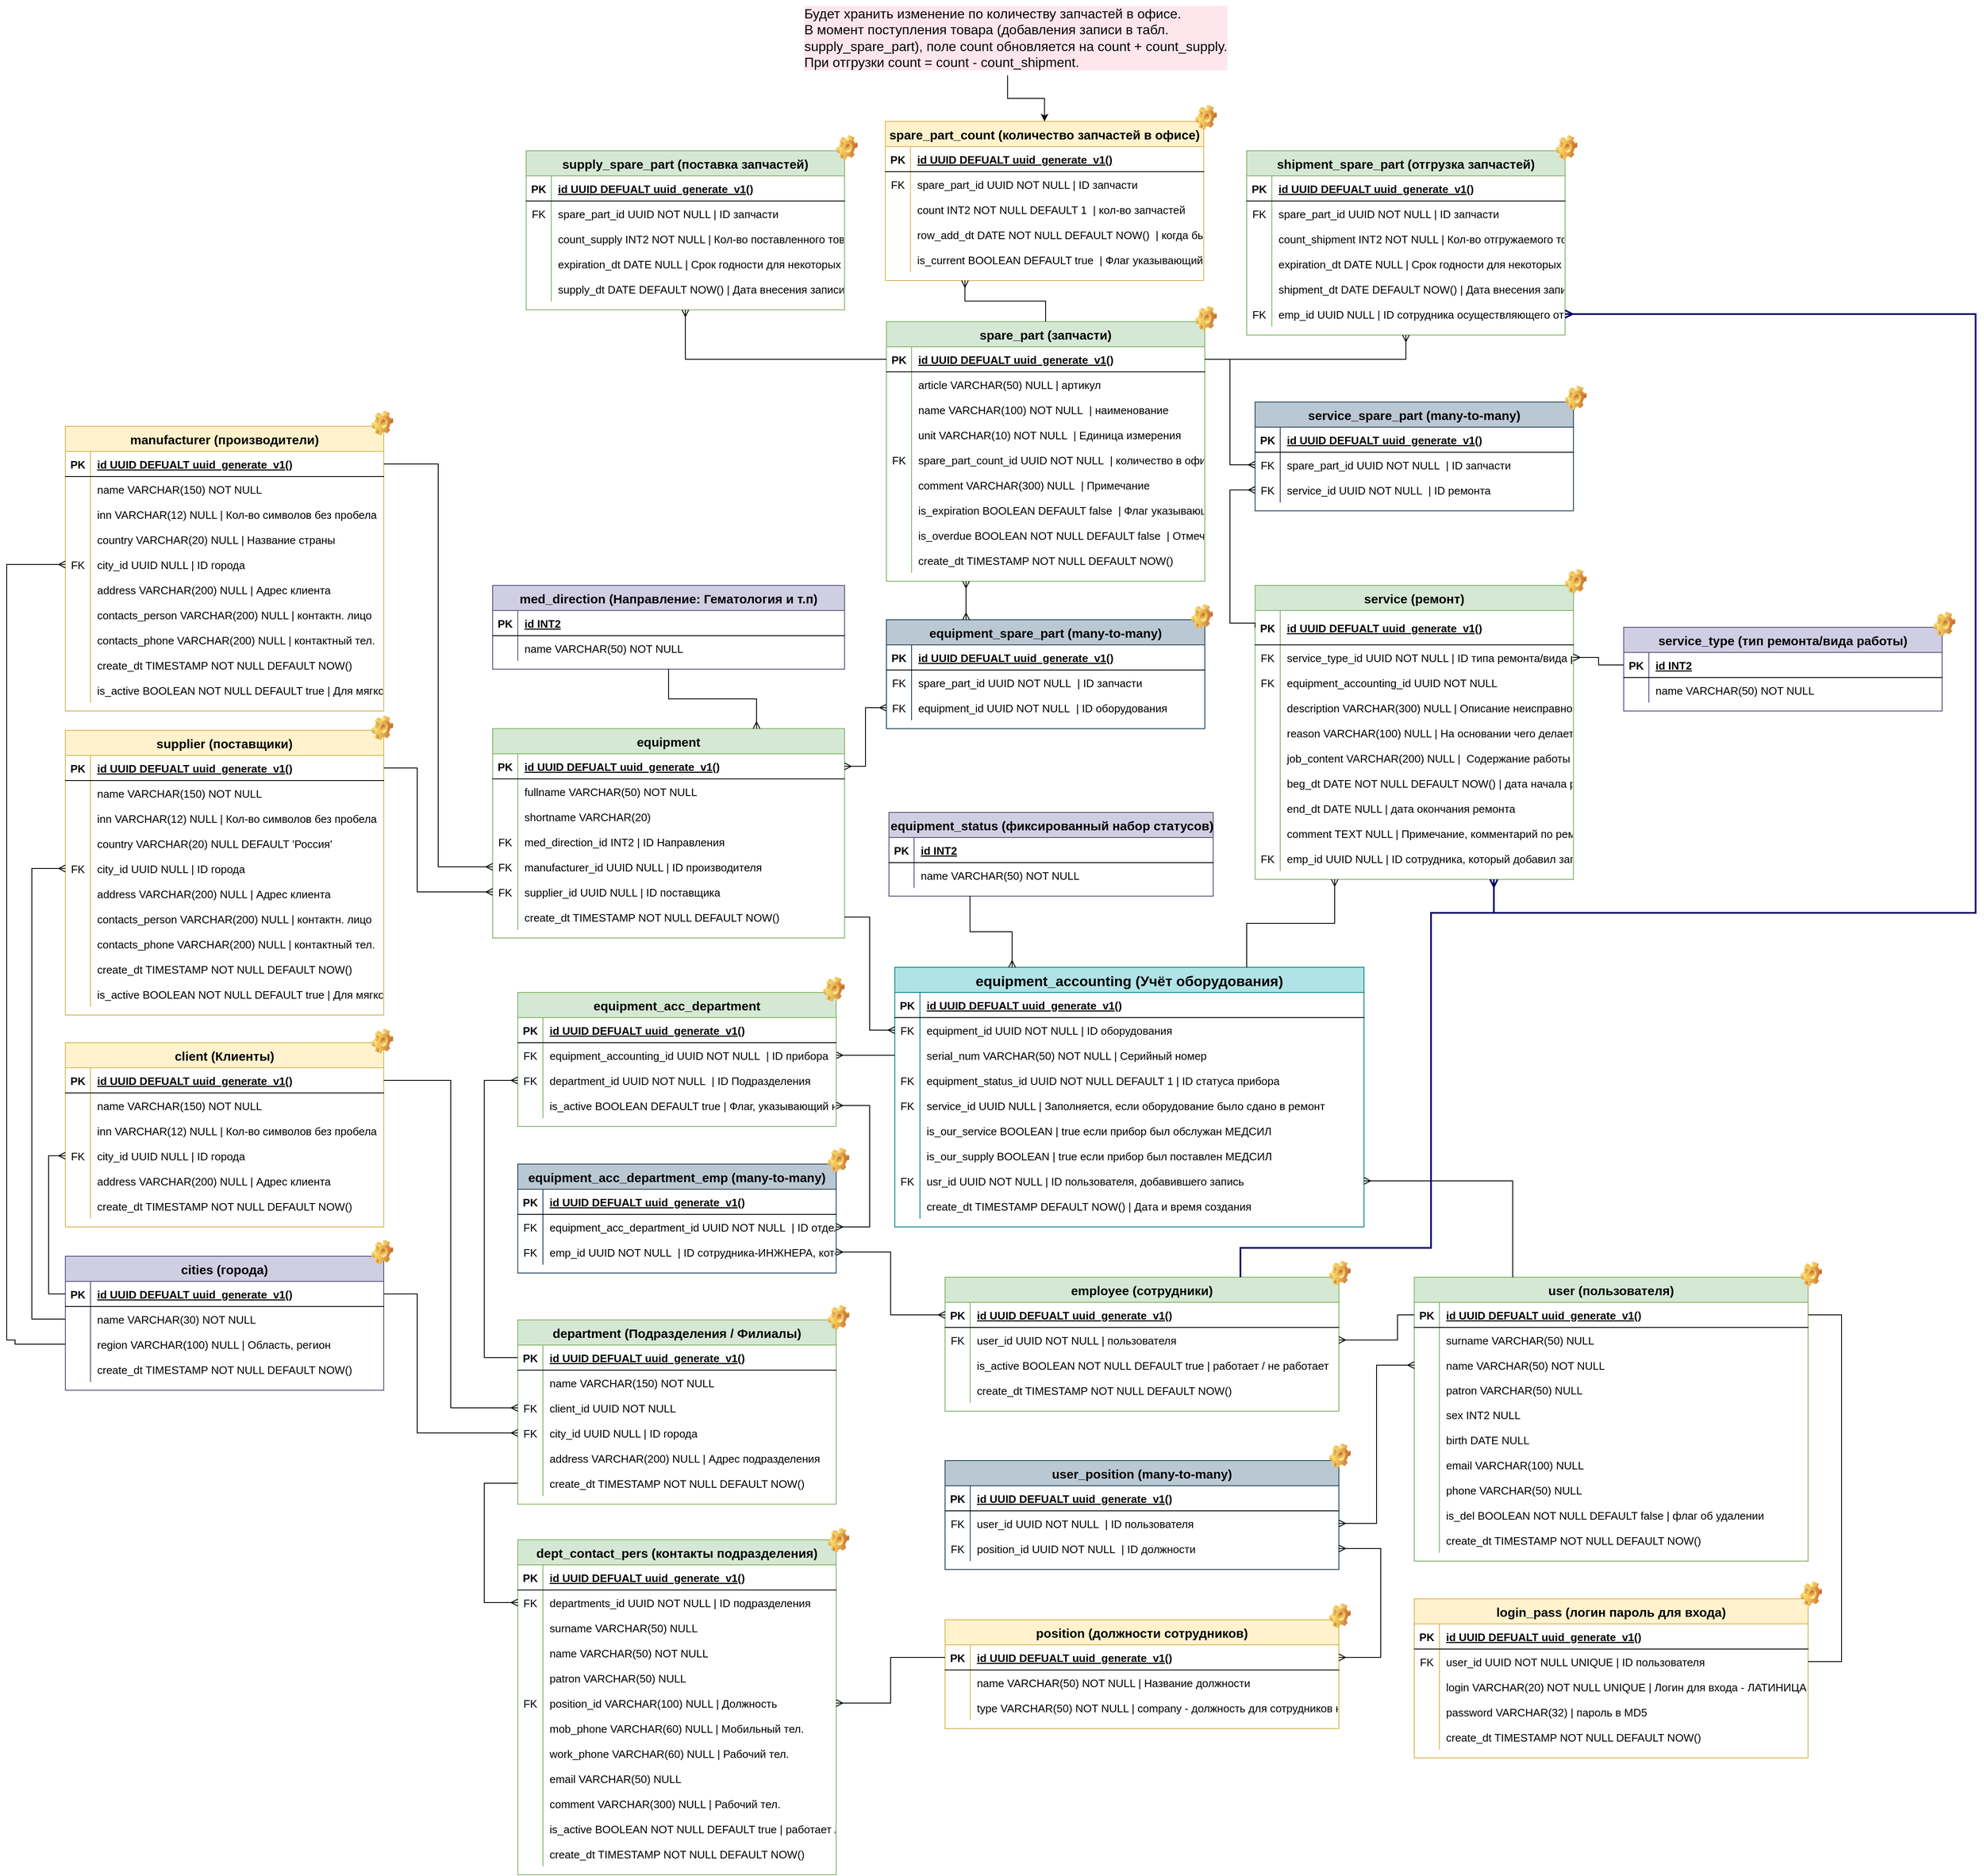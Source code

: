 <mxfile version="24.5.1" type="device">
  <diagram id="R2lEEEUBdFMjLlhIrx00" name="Page-1">
    <mxGraphModel dx="2284" dy="1955" grid="1" gridSize="10" guides="1" tooltips="1" connect="1" arrows="1" fold="1" page="1" pageScale="1" pageWidth="850" pageHeight="1100" math="0" shadow="0" extFonts="Permanent Marker^https://fonts.googleapis.com/css?family=Permanent+Marker">
      <root>
        <mxCell id="0" />
        <mxCell id="1" parent="0" />
        <mxCell id="C-vyLk0tnHw3VtMMgP7b-2" value="equipment" style="shape=table;startSize=30;container=1;collapsible=1;childLayout=tableLayout;fixedRows=1;rowLines=0;fontStyle=1;align=center;resizeLast=1;fontSize=15;fillColor=#d5e8d4;strokeColor=#82b366;" parent="1" vertex="1">
          <mxGeometry x="-20" y="-200" width="420" height="250" as="geometry" />
        </mxCell>
        <mxCell id="C-vyLk0tnHw3VtMMgP7b-3" value="" style="shape=partialRectangle;collapsible=0;dropTarget=0;pointerEvents=0;fillColor=none;points=[[0,0.5],[1,0.5]];portConstraint=eastwest;top=0;left=0;right=0;bottom=1;" parent="C-vyLk0tnHw3VtMMgP7b-2" vertex="1">
          <mxGeometry y="30" width="420" height="30" as="geometry" />
        </mxCell>
        <mxCell id="C-vyLk0tnHw3VtMMgP7b-4" value="PK" style="shape=partialRectangle;overflow=hidden;connectable=0;fillColor=none;top=0;left=0;bottom=0;right=0;fontStyle=1;fontSize=13;" parent="C-vyLk0tnHw3VtMMgP7b-3" vertex="1">
          <mxGeometry width="30" height="30" as="geometry">
            <mxRectangle width="30" height="30" as="alternateBounds" />
          </mxGeometry>
        </mxCell>
        <mxCell id="C-vyLk0tnHw3VtMMgP7b-5" value="id UUID DEFUALT uuid_generate_v1()" style="shape=partialRectangle;overflow=hidden;connectable=0;fillColor=none;top=0;left=0;bottom=0;right=0;align=left;spacingLeft=6;fontStyle=5;fontSize=13;" parent="C-vyLk0tnHw3VtMMgP7b-3" vertex="1">
          <mxGeometry x="30" width="390" height="30" as="geometry">
            <mxRectangle width="390" height="30" as="alternateBounds" />
          </mxGeometry>
        </mxCell>
        <mxCell id="lMJyeegf2vFTaAxQ_78F-1" value="" style="shape=partialRectangle;collapsible=0;dropTarget=0;pointerEvents=0;fillColor=none;points=[[0,0.5],[1,0.5]];portConstraint=eastwest;top=0;left=0;right=0;bottom=0;" parent="C-vyLk0tnHw3VtMMgP7b-2" vertex="1">
          <mxGeometry y="60" width="420" height="30" as="geometry" />
        </mxCell>
        <mxCell id="lMJyeegf2vFTaAxQ_78F-2" value="" style="shape=partialRectangle;overflow=hidden;connectable=0;fillColor=none;top=0;left=0;bottom=0;right=0;fontSize=13;" parent="lMJyeegf2vFTaAxQ_78F-1" vertex="1">
          <mxGeometry width="30" height="30" as="geometry">
            <mxRectangle width="30" height="30" as="alternateBounds" />
          </mxGeometry>
        </mxCell>
        <mxCell id="lMJyeegf2vFTaAxQ_78F-3" value="fullname VARCHAR(50) NOT NULL " style="shape=partialRectangle;overflow=hidden;connectable=0;fillColor=none;top=0;left=0;bottom=0;right=0;align=left;spacingLeft=6;fontSize=13;" parent="lMJyeegf2vFTaAxQ_78F-1" vertex="1">
          <mxGeometry x="30" width="390" height="30" as="geometry">
            <mxRectangle width="390" height="30" as="alternateBounds" />
          </mxGeometry>
        </mxCell>
        <mxCell id="Rril_h65URxafwKakHZh-60" value="" style="shape=partialRectangle;collapsible=0;dropTarget=0;pointerEvents=0;fillColor=none;points=[[0,0.5],[1,0.5]];portConstraint=eastwest;top=0;left=0;right=0;bottom=0;" parent="C-vyLk0tnHw3VtMMgP7b-2" vertex="1">
          <mxGeometry y="90" width="420" height="30" as="geometry" />
        </mxCell>
        <mxCell id="Rril_h65URxafwKakHZh-61" value="" style="shape=partialRectangle;overflow=hidden;connectable=0;fillColor=none;top=0;left=0;bottom=0;right=0;fontSize=13;" parent="Rril_h65URxafwKakHZh-60" vertex="1">
          <mxGeometry width="30" height="30" as="geometry">
            <mxRectangle width="30" height="30" as="alternateBounds" />
          </mxGeometry>
        </mxCell>
        <mxCell id="Rril_h65URxafwKakHZh-62" value="shortname VARCHAR(20)  " style="shape=partialRectangle;overflow=hidden;connectable=0;fillColor=none;top=0;left=0;bottom=0;right=0;align=left;spacingLeft=6;fontSize=13;" parent="Rril_h65URxafwKakHZh-60" vertex="1">
          <mxGeometry x="30" width="390" height="30" as="geometry">
            <mxRectangle width="390" height="30" as="alternateBounds" />
          </mxGeometry>
        </mxCell>
        <mxCell id="Rril_h65URxafwKakHZh-69" value="" style="shape=partialRectangle;collapsible=0;dropTarget=0;pointerEvents=0;fillColor=none;points=[[0,0.5],[1,0.5]];portConstraint=eastwest;top=0;left=0;right=0;bottom=0;" parent="C-vyLk0tnHw3VtMMgP7b-2" vertex="1">
          <mxGeometry y="120" width="420" height="30" as="geometry" />
        </mxCell>
        <mxCell id="Rril_h65URxafwKakHZh-70" value="FK" style="shape=partialRectangle;overflow=hidden;connectable=0;fillColor=none;top=0;left=0;bottom=0;right=0;fontSize=13;" parent="Rril_h65URxafwKakHZh-69" vertex="1">
          <mxGeometry width="30" height="30" as="geometry">
            <mxRectangle width="30" height="30" as="alternateBounds" />
          </mxGeometry>
        </mxCell>
        <mxCell id="Rril_h65URxafwKakHZh-71" value="med_direction_id INT2 | ID Направления" style="shape=partialRectangle;overflow=hidden;connectable=0;fillColor=none;top=0;left=0;bottom=0;right=0;align=left;spacingLeft=6;fontSize=13;" parent="Rril_h65URxafwKakHZh-69" vertex="1">
          <mxGeometry x="30" width="390" height="30" as="geometry">
            <mxRectangle width="390" height="30" as="alternateBounds" />
          </mxGeometry>
        </mxCell>
        <mxCell id="Rril_h65URxafwKakHZh-63" value="" style="shape=partialRectangle;collapsible=0;dropTarget=0;pointerEvents=0;fillColor=none;points=[[0,0.5],[1,0.5]];portConstraint=eastwest;top=0;left=0;right=0;bottom=0;" parent="C-vyLk0tnHw3VtMMgP7b-2" vertex="1">
          <mxGeometry y="150" width="420" height="30" as="geometry" />
        </mxCell>
        <mxCell id="Rril_h65URxafwKakHZh-64" value="FK" style="shape=partialRectangle;overflow=hidden;connectable=0;fillColor=none;top=0;left=0;bottom=0;right=0;fontSize=13;" parent="Rril_h65URxafwKakHZh-63" vertex="1">
          <mxGeometry width="30" height="30" as="geometry">
            <mxRectangle width="30" height="30" as="alternateBounds" />
          </mxGeometry>
        </mxCell>
        <mxCell id="Rril_h65URxafwKakHZh-65" value="manufacturer_id UUID NULL | ID производителя" style="shape=partialRectangle;overflow=hidden;connectable=0;fillColor=none;top=0;left=0;bottom=0;right=0;align=left;spacingLeft=6;fontSize=13;" parent="Rril_h65URxafwKakHZh-63" vertex="1">
          <mxGeometry x="30" width="390" height="30" as="geometry">
            <mxRectangle width="390" height="30" as="alternateBounds" />
          </mxGeometry>
        </mxCell>
        <mxCell id="Rril_h65URxafwKakHZh-66" value="" style="shape=partialRectangle;collapsible=0;dropTarget=0;pointerEvents=0;fillColor=none;points=[[0,0.5],[1,0.5]];portConstraint=eastwest;top=0;left=0;right=0;bottom=0;" parent="C-vyLk0tnHw3VtMMgP7b-2" vertex="1">
          <mxGeometry y="180" width="420" height="30" as="geometry" />
        </mxCell>
        <mxCell id="Rril_h65URxafwKakHZh-67" value="FK" style="shape=partialRectangle;overflow=hidden;connectable=0;fillColor=none;top=0;left=0;bottom=0;right=0;fontSize=13;" parent="Rril_h65URxafwKakHZh-66" vertex="1">
          <mxGeometry width="30" height="30" as="geometry">
            <mxRectangle width="30" height="30" as="alternateBounds" />
          </mxGeometry>
        </mxCell>
        <mxCell id="Rril_h65URxafwKakHZh-68" value="supplier_id UUID NULL | ID поставщика" style="shape=partialRectangle;overflow=hidden;connectable=0;fillColor=none;top=0;left=0;bottom=0;right=0;align=left;spacingLeft=6;fontSize=13;" parent="Rril_h65URxafwKakHZh-66" vertex="1">
          <mxGeometry x="30" width="390" height="30" as="geometry">
            <mxRectangle width="390" height="30" as="alternateBounds" />
          </mxGeometry>
        </mxCell>
        <mxCell id="C-vyLk0tnHw3VtMMgP7b-9" value="" style="shape=partialRectangle;collapsible=0;dropTarget=0;pointerEvents=0;fillColor=none;points=[[0,0.5],[1,0.5]];portConstraint=eastwest;top=0;left=0;right=0;bottom=0;" parent="C-vyLk0tnHw3VtMMgP7b-2" vertex="1">
          <mxGeometry y="210" width="420" height="30" as="geometry" />
        </mxCell>
        <mxCell id="C-vyLk0tnHw3VtMMgP7b-10" value="" style="shape=partialRectangle;overflow=hidden;connectable=0;fillColor=none;top=0;left=0;bottom=0;right=0;" parent="C-vyLk0tnHw3VtMMgP7b-9" vertex="1">
          <mxGeometry width="30" height="30" as="geometry">
            <mxRectangle width="30" height="30" as="alternateBounds" />
          </mxGeometry>
        </mxCell>
        <mxCell id="C-vyLk0tnHw3VtMMgP7b-11" value="create_dt TIMESTAMP NOT NULL DEFAULT NOW()" style="shape=partialRectangle;overflow=hidden;connectable=0;fillColor=none;top=0;left=0;bottom=0;right=0;align=left;spacingLeft=6;fontSize=13;" parent="C-vyLk0tnHw3VtMMgP7b-9" vertex="1">
          <mxGeometry x="30" width="390" height="30" as="geometry">
            <mxRectangle width="390" height="30" as="alternateBounds" />
          </mxGeometry>
        </mxCell>
        <mxCell id="lMJyeegf2vFTaAxQ_78F-7" value="equipment_accounting (Учёт оборудования)" style="shape=table;startSize=30;container=1;collapsible=1;childLayout=tableLayout;fixedRows=1;rowLines=0;fontStyle=1;align=center;resizeLast=1;fontSize=17;fillColor=#b0e3e6;strokeColor=#0e8088;" parent="1" vertex="1">
          <mxGeometry x="460" y="85" width="560" height="310" as="geometry" />
        </mxCell>
        <mxCell id="lMJyeegf2vFTaAxQ_78F-8" value="" style="shape=partialRectangle;collapsible=0;dropTarget=0;pointerEvents=0;fillColor=none;points=[[0,0.5],[1,0.5]];portConstraint=eastwest;top=0;left=0;right=0;bottom=1;" parent="lMJyeegf2vFTaAxQ_78F-7" vertex="1">
          <mxGeometry y="30" width="560" height="30" as="geometry" />
        </mxCell>
        <mxCell id="lMJyeegf2vFTaAxQ_78F-9" value="PK" style="shape=partialRectangle;overflow=hidden;connectable=0;fillColor=none;top=0;left=0;bottom=0;right=0;fontStyle=1;fontSize=13;" parent="lMJyeegf2vFTaAxQ_78F-8" vertex="1">
          <mxGeometry width="30" height="30" as="geometry">
            <mxRectangle width="30" height="30" as="alternateBounds" />
          </mxGeometry>
        </mxCell>
        <mxCell id="lMJyeegf2vFTaAxQ_78F-10" value="id UUID DEFUALT uuid_generate_v1()" style="shape=partialRectangle;overflow=hidden;connectable=0;fillColor=none;top=0;left=0;bottom=0;right=0;align=left;spacingLeft=6;fontStyle=5;fontSize=13;" parent="lMJyeegf2vFTaAxQ_78F-8" vertex="1">
          <mxGeometry x="30" width="530" height="30" as="geometry">
            <mxRectangle width="530" height="30" as="alternateBounds" />
          </mxGeometry>
        </mxCell>
        <mxCell id="lMJyeegf2vFTaAxQ_78F-11" value="" style="shape=partialRectangle;collapsible=0;dropTarget=0;pointerEvents=0;fillColor=none;points=[[0,0.5],[1,0.5]];portConstraint=eastwest;top=0;left=0;right=0;bottom=0;" parent="lMJyeegf2vFTaAxQ_78F-7" vertex="1">
          <mxGeometry y="60" width="560" height="30" as="geometry" />
        </mxCell>
        <mxCell id="lMJyeegf2vFTaAxQ_78F-12" value="FK" style="shape=partialRectangle;overflow=hidden;connectable=0;fillColor=none;top=0;left=0;bottom=0;right=0;fontSize=13;" parent="lMJyeegf2vFTaAxQ_78F-11" vertex="1">
          <mxGeometry width="30" height="30" as="geometry">
            <mxRectangle width="30" height="30" as="alternateBounds" />
          </mxGeometry>
        </mxCell>
        <mxCell id="lMJyeegf2vFTaAxQ_78F-13" value="equipment_id UUID NOT NULL | ID оборудования" style="shape=partialRectangle;overflow=hidden;connectable=0;fillColor=none;top=0;left=0;bottom=0;right=0;align=left;spacingLeft=6;fontSize=13;" parent="lMJyeegf2vFTaAxQ_78F-11" vertex="1">
          <mxGeometry x="30" width="530" height="30" as="geometry">
            <mxRectangle width="530" height="30" as="alternateBounds" />
          </mxGeometry>
        </mxCell>
        <mxCell id="lMJyeegf2vFTaAxQ_78F-14" value="" style="shape=partialRectangle;collapsible=0;dropTarget=0;pointerEvents=0;fillColor=none;points=[[0,0.5],[1,0.5]];portConstraint=eastwest;top=0;left=0;right=0;bottom=0;" parent="lMJyeegf2vFTaAxQ_78F-7" vertex="1">
          <mxGeometry y="90" width="560" height="30" as="geometry" />
        </mxCell>
        <mxCell id="lMJyeegf2vFTaAxQ_78F-15" value="" style="shape=partialRectangle;overflow=hidden;connectable=0;fillColor=none;top=0;left=0;bottom=0;right=0;fontSize=13;" parent="lMJyeegf2vFTaAxQ_78F-14" vertex="1">
          <mxGeometry width="30" height="30" as="geometry">
            <mxRectangle width="30" height="30" as="alternateBounds" />
          </mxGeometry>
        </mxCell>
        <mxCell id="lMJyeegf2vFTaAxQ_78F-16" value="serial_num VARCHAR(50) NOT NULL | Серийный номер" style="shape=partialRectangle;overflow=hidden;connectable=0;fillColor=none;top=0;left=0;bottom=0;right=0;align=left;spacingLeft=6;fontSize=13;" parent="lMJyeegf2vFTaAxQ_78F-14" vertex="1">
          <mxGeometry x="30" width="530" height="30" as="geometry">
            <mxRectangle width="530" height="30" as="alternateBounds" />
          </mxGeometry>
        </mxCell>
        <mxCell id="lMJyeegf2vFTaAxQ_78F-101" value="" style="shape=partialRectangle;collapsible=0;dropTarget=0;pointerEvents=0;fillColor=none;points=[[0,0.5],[1,0.5]];portConstraint=eastwest;top=0;left=0;right=0;bottom=0;" parent="lMJyeegf2vFTaAxQ_78F-7" vertex="1">
          <mxGeometry y="120" width="560" height="30" as="geometry" />
        </mxCell>
        <mxCell id="lMJyeegf2vFTaAxQ_78F-102" value="FK" style="shape=partialRectangle;overflow=hidden;connectable=0;fillColor=none;top=0;left=0;bottom=0;right=0;fontSize=13;" parent="lMJyeegf2vFTaAxQ_78F-101" vertex="1">
          <mxGeometry width="30" height="30" as="geometry">
            <mxRectangle width="30" height="30" as="alternateBounds" />
          </mxGeometry>
        </mxCell>
        <mxCell id="lMJyeegf2vFTaAxQ_78F-103" value="equipment_status_id UUID NOT NULL DEFAULT 1 | ID статуса прибора" style="shape=partialRectangle;overflow=hidden;connectable=0;fillColor=none;top=0;left=0;bottom=0;right=0;align=left;spacingLeft=6;fontSize=13;" parent="lMJyeegf2vFTaAxQ_78F-101" vertex="1">
          <mxGeometry x="30" width="530" height="30" as="geometry">
            <mxRectangle width="530" height="30" as="alternateBounds" />
          </mxGeometry>
        </mxCell>
        <mxCell id="lDg5u5kDcbs1FcL7efta-58" value="" style="shape=partialRectangle;collapsible=0;dropTarget=0;pointerEvents=0;fillColor=none;points=[[0,0.5],[1,0.5]];portConstraint=eastwest;top=0;left=0;right=0;bottom=0;" parent="lMJyeegf2vFTaAxQ_78F-7" vertex="1">
          <mxGeometry y="150" width="560" height="30" as="geometry" />
        </mxCell>
        <mxCell id="lDg5u5kDcbs1FcL7efta-59" value="FK" style="shape=partialRectangle;overflow=hidden;connectable=0;fillColor=none;top=0;left=0;bottom=0;right=0;fontSize=13;" parent="lDg5u5kDcbs1FcL7efta-58" vertex="1">
          <mxGeometry width="30" height="30" as="geometry">
            <mxRectangle width="30" height="30" as="alternateBounds" />
          </mxGeometry>
        </mxCell>
        <mxCell id="lDg5u5kDcbs1FcL7efta-60" value="service_id UUID NULL | Заполняется, если оборудование было сдано в ремонт" style="shape=partialRectangle;overflow=hidden;connectable=0;fillColor=none;top=0;left=0;bottom=0;right=0;align=left;spacingLeft=6;fontSize=13;" parent="lDg5u5kDcbs1FcL7efta-58" vertex="1">
          <mxGeometry x="30" width="530" height="30" as="geometry">
            <mxRectangle width="530" height="30" as="alternateBounds" />
          </mxGeometry>
        </mxCell>
        <mxCell id="lMJyeegf2vFTaAxQ_78F-95" value="" style="shape=partialRectangle;collapsible=0;dropTarget=0;pointerEvents=0;fillColor=none;points=[[0,0.5],[1,0.5]];portConstraint=eastwest;top=0;left=0;right=0;bottom=0;" parent="lMJyeegf2vFTaAxQ_78F-7" vertex="1">
          <mxGeometry y="180" width="560" height="30" as="geometry" />
        </mxCell>
        <mxCell id="lMJyeegf2vFTaAxQ_78F-96" value="" style="shape=partialRectangle;overflow=hidden;connectable=0;fillColor=none;top=0;left=0;bottom=0;right=0;fontSize=13;" parent="lMJyeegf2vFTaAxQ_78F-95" vertex="1">
          <mxGeometry width="30" height="30" as="geometry">
            <mxRectangle width="30" height="30" as="alternateBounds" />
          </mxGeometry>
        </mxCell>
        <mxCell id="lMJyeegf2vFTaAxQ_78F-97" value="is_our_service BOOLEAN | true если прибор был обслужан МЕДСИЛ" style="shape=partialRectangle;overflow=hidden;connectable=0;fillColor=none;top=0;left=0;bottom=0;right=0;align=left;spacingLeft=6;fontSize=13;" parent="lMJyeegf2vFTaAxQ_78F-95" vertex="1">
          <mxGeometry x="30" width="530" height="30" as="geometry">
            <mxRectangle width="530" height="30" as="alternateBounds" />
          </mxGeometry>
        </mxCell>
        <mxCell id="lMJyeegf2vFTaAxQ_78F-98" value="" style="shape=partialRectangle;collapsible=0;dropTarget=0;pointerEvents=0;fillColor=none;points=[[0,0.5],[1,0.5]];portConstraint=eastwest;top=0;left=0;right=0;bottom=0;" parent="lMJyeegf2vFTaAxQ_78F-7" vertex="1">
          <mxGeometry y="210" width="560" height="30" as="geometry" />
        </mxCell>
        <mxCell id="lMJyeegf2vFTaAxQ_78F-99" value="" style="shape=partialRectangle;overflow=hidden;connectable=0;fillColor=none;top=0;left=0;bottom=0;right=0;fontSize=13;" parent="lMJyeegf2vFTaAxQ_78F-98" vertex="1">
          <mxGeometry width="30" height="30" as="geometry">
            <mxRectangle width="30" height="30" as="alternateBounds" />
          </mxGeometry>
        </mxCell>
        <mxCell id="lMJyeegf2vFTaAxQ_78F-100" value="is_our_supply BOOLEAN | true если прибор был поставлен МЕДСИЛ" style="shape=partialRectangle;overflow=hidden;connectable=0;fillColor=none;top=0;left=0;bottom=0;right=0;align=left;spacingLeft=6;fontSize=13;" parent="lMJyeegf2vFTaAxQ_78F-98" vertex="1">
          <mxGeometry x="30" width="530" height="30" as="geometry">
            <mxRectangle width="530" height="30" as="alternateBounds" />
          </mxGeometry>
        </mxCell>
        <mxCell id="lMJyeegf2vFTaAxQ_78F-17" value="" style="shape=partialRectangle;collapsible=0;dropTarget=0;pointerEvents=0;fillColor=none;points=[[0,0.5],[1,0.5]];portConstraint=eastwest;top=0;left=0;right=0;bottom=0;" parent="lMJyeegf2vFTaAxQ_78F-7" vertex="1">
          <mxGeometry y="240" width="560" height="30" as="geometry" />
        </mxCell>
        <mxCell id="lMJyeegf2vFTaAxQ_78F-18" value="FK" style="shape=partialRectangle;overflow=hidden;connectable=0;fillColor=none;top=0;left=0;bottom=0;right=0;fontSize=13;" parent="lMJyeegf2vFTaAxQ_78F-17" vertex="1">
          <mxGeometry width="30" height="30" as="geometry">
            <mxRectangle width="30" height="30" as="alternateBounds" />
          </mxGeometry>
        </mxCell>
        <mxCell id="lMJyeegf2vFTaAxQ_78F-19" value="usr_id UUID NOT NULL | ID пользователя, добавившего запись" style="shape=partialRectangle;overflow=hidden;connectable=0;fillColor=none;top=0;left=0;bottom=0;right=0;align=left;spacingLeft=6;fontSize=13;" parent="lMJyeegf2vFTaAxQ_78F-17" vertex="1">
          <mxGeometry x="30" width="530" height="30" as="geometry">
            <mxRectangle width="530" height="30" as="alternateBounds" />
          </mxGeometry>
        </mxCell>
        <mxCell id="lMJyeegf2vFTaAxQ_78F-20" value="" style="shape=partialRectangle;collapsible=0;dropTarget=0;pointerEvents=0;fillColor=none;points=[[0,0.5],[1,0.5]];portConstraint=eastwest;top=0;left=0;right=0;bottom=0;" parent="lMJyeegf2vFTaAxQ_78F-7" vertex="1">
          <mxGeometry y="270" width="560" height="30" as="geometry" />
        </mxCell>
        <mxCell id="lMJyeegf2vFTaAxQ_78F-21" value="" style="shape=partialRectangle;overflow=hidden;connectable=0;fillColor=none;top=0;left=0;bottom=0;right=0;" parent="lMJyeegf2vFTaAxQ_78F-20" vertex="1">
          <mxGeometry width="30" height="30" as="geometry">
            <mxRectangle width="30" height="30" as="alternateBounds" />
          </mxGeometry>
        </mxCell>
        <mxCell id="lMJyeegf2vFTaAxQ_78F-22" value="create_dt TIMESTAMP DEFAULT NOW() | Дата и время создания" style="shape=partialRectangle;overflow=hidden;connectable=0;fillColor=none;top=0;left=0;bottom=0;right=0;align=left;spacingLeft=6;fontSize=13;" parent="lMJyeegf2vFTaAxQ_78F-20" vertex="1">
          <mxGeometry x="30" width="530" height="30" as="geometry">
            <mxRectangle width="530" height="30" as="alternateBounds" />
          </mxGeometry>
        </mxCell>
        <mxCell id="lMJyeegf2vFTaAxQ_78F-26" style="edgeStyle=orthogonalEdgeStyle;rounded=0;orthogonalLoop=1;jettySize=auto;html=1;entryX=0;entryY=0.5;entryDx=0;entryDy=0;endArrow=ERmany;endFill=0;exitX=1;exitY=0.5;exitDx=0;exitDy=0;" parent="1" source="C-vyLk0tnHw3VtMMgP7b-9" target="lMJyeegf2vFTaAxQ_78F-11" edge="1">
          <mxGeometry relative="1" as="geometry" />
        </mxCell>
        <mxCell id="lMJyeegf2vFTaAxQ_78F-27" value="employee (сотрудники)" style="shape=table;startSize=30;container=1;collapsible=1;childLayout=tableLayout;fixedRows=1;rowLines=0;fontStyle=1;align=center;resizeLast=1;fontSize=15;fillColor=#d5e8d4;strokeColor=#82b366;" parent="1" vertex="1">
          <mxGeometry x="520" y="455" width="470" height="160" as="geometry" />
        </mxCell>
        <mxCell id="lMJyeegf2vFTaAxQ_78F-28" value="" style="shape=partialRectangle;collapsible=0;dropTarget=0;pointerEvents=0;fillColor=none;points=[[0,0.5],[1,0.5]];portConstraint=eastwest;top=0;left=0;right=0;bottom=1;" parent="lMJyeegf2vFTaAxQ_78F-27" vertex="1">
          <mxGeometry y="30" width="470" height="30" as="geometry" />
        </mxCell>
        <mxCell id="lMJyeegf2vFTaAxQ_78F-29" value="PK" style="shape=partialRectangle;overflow=hidden;connectable=0;fillColor=none;top=0;left=0;bottom=0;right=0;fontStyle=1;fontSize=13;" parent="lMJyeegf2vFTaAxQ_78F-28" vertex="1">
          <mxGeometry width="30" height="30" as="geometry">
            <mxRectangle width="30" height="30" as="alternateBounds" />
          </mxGeometry>
        </mxCell>
        <mxCell id="lMJyeegf2vFTaAxQ_78F-30" value="id UUID DEFUALT uuid_generate_v1()" style="shape=partialRectangle;overflow=hidden;connectable=0;fillColor=none;top=0;left=0;bottom=0;right=0;align=left;spacingLeft=6;fontStyle=5;fontSize=13;" parent="lMJyeegf2vFTaAxQ_78F-28" vertex="1">
          <mxGeometry x="30" width="440" height="30" as="geometry">
            <mxRectangle width="440" height="30" as="alternateBounds" />
          </mxGeometry>
        </mxCell>
        <mxCell id="lMJyeegf2vFTaAxQ_78F-31" value="" style="shape=partialRectangle;collapsible=0;dropTarget=0;pointerEvents=0;fillColor=none;points=[[0,0.5],[1,0.5]];portConstraint=eastwest;top=0;left=0;right=0;bottom=0;" parent="lMJyeegf2vFTaAxQ_78F-27" vertex="1">
          <mxGeometry y="60" width="470" height="30" as="geometry" />
        </mxCell>
        <mxCell id="lMJyeegf2vFTaAxQ_78F-32" value="FK" style="shape=partialRectangle;overflow=hidden;connectable=0;fillColor=none;top=0;left=0;bottom=0;right=0;fontSize=13;" parent="lMJyeegf2vFTaAxQ_78F-31" vertex="1">
          <mxGeometry width="30" height="30" as="geometry">
            <mxRectangle width="30" height="30" as="alternateBounds" />
          </mxGeometry>
        </mxCell>
        <mxCell id="lMJyeegf2vFTaAxQ_78F-33" value="user_id UUID NOT NULL | пользователя" style="shape=partialRectangle;overflow=hidden;connectable=0;fillColor=none;top=0;left=0;bottom=0;right=0;align=left;spacingLeft=6;fontSize=13;" parent="lMJyeegf2vFTaAxQ_78F-31" vertex="1">
          <mxGeometry x="30" width="440" height="30" as="geometry">
            <mxRectangle width="440" height="30" as="alternateBounds" />
          </mxGeometry>
        </mxCell>
        <mxCell id="lMJyeegf2vFTaAxQ_78F-37" value="" style="shape=partialRectangle;collapsible=0;dropTarget=0;pointerEvents=0;fillColor=none;points=[[0,0.5],[1,0.5]];portConstraint=eastwest;top=0;left=0;right=0;bottom=0;" parent="lMJyeegf2vFTaAxQ_78F-27" vertex="1">
          <mxGeometry y="90" width="470" height="30" as="geometry" />
        </mxCell>
        <mxCell id="lMJyeegf2vFTaAxQ_78F-38" value="" style="shape=partialRectangle;overflow=hidden;connectable=0;fillColor=none;top=0;left=0;bottom=0;right=0;fontSize=13;" parent="lMJyeegf2vFTaAxQ_78F-37" vertex="1">
          <mxGeometry width="30" height="30" as="geometry">
            <mxRectangle width="30" height="30" as="alternateBounds" />
          </mxGeometry>
        </mxCell>
        <mxCell id="lMJyeegf2vFTaAxQ_78F-39" value="is_active BOOLEAN NOT NULL DEFAULT true | работает / не работает" style="shape=partialRectangle;overflow=hidden;connectable=0;fillColor=none;top=0;left=0;bottom=0;right=0;align=left;spacingLeft=6;fontSize=13;" parent="lMJyeegf2vFTaAxQ_78F-37" vertex="1">
          <mxGeometry x="30" width="440" height="30" as="geometry">
            <mxRectangle width="440" height="30" as="alternateBounds" />
          </mxGeometry>
        </mxCell>
        <mxCell id="lMJyeegf2vFTaAxQ_78F-40" value="" style="shape=partialRectangle;collapsible=0;dropTarget=0;pointerEvents=0;fillColor=none;points=[[0,0.5],[1,0.5]];portConstraint=eastwest;top=0;left=0;right=0;bottom=0;" parent="lMJyeegf2vFTaAxQ_78F-27" vertex="1">
          <mxGeometry y="120" width="470" height="30" as="geometry" />
        </mxCell>
        <mxCell id="lMJyeegf2vFTaAxQ_78F-41" value="" style="shape=partialRectangle;overflow=hidden;connectable=0;fillColor=none;top=0;left=0;bottom=0;right=0;" parent="lMJyeegf2vFTaAxQ_78F-40" vertex="1">
          <mxGeometry width="30" height="30" as="geometry">
            <mxRectangle width="30" height="30" as="alternateBounds" />
          </mxGeometry>
        </mxCell>
        <mxCell id="lMJyeegf2vFTaAxQ_78F-42" value="create_dt TIMESTAMP NOT NULL DEFAULT NOW()" style="shape=partialRectangle;overflow=hidden;connectable=0;fillColor=none;top=0;left=0;bottom=0;right=0;align=left;spacingLeft=6;fontSize=13;" parent="lMJyeegf2vFTaAxQ_78F-40" vertex="1">
          <mxGeometry x="30" width="440" height="30" as="geometry">
            <mxRectangle width="440" height="30" as="alternateBounds" />
          </mxGeometry>
        </mxCell>
        <mxCell id="lMJyeegf2vFTaAxQ_78F-50" value="client (Клиенты)" style="shape=table;startSize=30;container=1;collapsible=1;childLayout=tableLayout;fixedRows=1;rowLines=0;fontStyle=1;align=center;resizeLast=1;fontSize=15;fillColor=#fff2cc;strokeColor=#d6b656;" parent="1" vertex="1">
          <mxGeometry x="-530" y="175" width="380" height="220" as="geometry" />
        </mxCell>
        <mxCell id="lMJyeegf2vFTaAxQ_78F-51" value="" style="shape=partialRectangle;collapsible=0;dropTarget=0;pointerEvents=0;fillColor=none;points=[[0,0.5],[1,0.5]];portConstraint=eastwest;top=0;left=0;right=0;bottom=1;" parent="lMJyeegf2vFTaAxQ_78F-50" vertex="1">
          <mxGeometry y="30" width="380" height="30" as="geometry" />
        </mxCell>
        <mxCell id="lMJyeegf2vFTaAxQ_78F-52" value="PK" style="shape=partialRectangle;overflow=hidden;connectable=0;fillColor=none;top=0;left=0;bottom=0;right=0;fontStyle=1;fontSize=13;" parent="lMJyeegf2vFTaAxQ_78F-51" vertex="1">
          <mxGeometry width="30" height="30" as="geometry">
            <mxRectangle width="30" height="30" as="alternateBounds" />
          </mxGeometry>
        </mxCell>
        <mxCell id="lMJyeegf2vFTaAxQ_78F-53" value="id UUID DEFUALT uuid_generate_v1()" style="shape=partialRectangle;overflow=hidden;connectable=0;fillColor=none;top=0;left=0;bottom=0;right=0;align=left;spacingLeft=6;fontStyle=5;fontSize=13;" parent="lMJyeegf2vFTaAxQ_78F-51" vertex="1">
          <mxGeometry x="30" width="350" height="30" as="geometry">
            <mxRectangle width="350" height="30" as="alternateBounds" />
          </mxGeometry>
        </mxCell>
        <mxCell id="lMJyeegf2vFTaAxQ_78F-54" value="" style="shape=partialRectangle;collapsible=0;dropTarget=0;pointerEvents=0;fillColor=none;points=[[0,0.5],[1,0.5]];portConstraint=eastwest;top=0;left=0;right=0;bottom=0;" parent="lMJyeegf2vFTaAxQ_78F-50" vertex="1">
          <mxGeometry y="60" width="380" height="30" as="geometry" />
        </mxCell>
        <mxCell id="lMJyeegf2vFTaAxQ_78F-55" value="" style="shape=partialRectangle;overflow=hidden;connectable=0;fillColor=none;top=0;left=0;bottom=0;right=0;fontSize=13;" parent="lMJyeegf2vFTaAxQ_78F-54" vertex="1">
          <mxGeometry width="30" height="30" as="geometry">
            <mxRectangle width="30" height="30" as="alternateBounds" />
          </mxGeometry>
        </mxCell>
        <mxCell id="lMJyeegf2vFTaAxQ_78F-56" value="name VARCHAR(150) NOT NULL" style="shape=partialRectangle;overflow=hidden;connectable=0;fillColor=none;top=0;left=0;bottom=0;right=0;align=left;spacingLeft=6;fontSize=13;" parent="lMJyeegf2vFTaAxQ_78F-54" vertex="1">
          <mxGeometry x="30" width="350" height="30" as="geometry">
            <mxRectangle width="350" height="30" as="alternateBounds" />
          </mxGeometry>
        </mxCell>
        <mxCell id="lMJyeegf2vFTaAxQ_78F-63" value="" style="shape=partialRectangle;collapsible=0;dropTarget=0;pointerEvents=0;fillColor=none;points=[[0,0.5],[1,0.5]];portConstraint=eastwest;top=0;left=0;right=0;bottom=0;" parent="lMJyeegf2vFTaAxQ_78F-50" vertex="1">
          <mxGeometry y="90" width="380" height="30" as="geometry" />
        </mxCell>
        <mxCell id="lMJyeegf2vFTaAxQ_78F-64" value="" style="shape=partialRectangle;overflow=hidden;connectable=0;fillColor=none;top=0;left=0;bottom=0;right=0;fontSize=13;" parent="lMJyeegf2vFTaAxQ_78F-63" vertex="1">
          <mxGeometry width="30" height="30" as="geometry">
            <mxRectangle width="30" height="30" as="alternateBounds" />
          </mxGeometry>
        </mxCell>
        <mxCell id="lMJyeegf2vFTaAxQ_78F-65" value="inn VARCHAR(12) NULL | Кол-во символов без пробела" style="shape=partialRectangle;overflow=hidden;connectable=0;fillColor=none;top=0;left=0;bottom=0;right=0;align=left;spacingLeft=6;fontSize=13;" parent="lMJyeegf2vFTaAxQ_78F-63" vertex="1">
          <mxGeometry x="30" width="350" height="30" as="geometry">
            <mxRectangle width="350" height="30" as="alternateBounds" />
          </mxGeometry>
        </mxCell>
        <mxCell id="lMJyeegf2vFTaAxQ_78F-57" value="" style="shape=partialRectangle;collapsible=0;dropTarget=0;pointerEvents=0;fillColor=none;points=[[0,0.5],[1,0.5]];portConstraint=eastwest;top=0;left=0;right=0;bottom=0;" parent="lMJyeegf2vFTaAxQ_78F-50" vertex="1">
          <mxGeometry y="120" width="380" height="30" as="geometry" />
        </mxCell>
        <mxCell id="lMJyeegf2vFTaAxQ_78F-58" value="FK" style="shape=partialRectangle;overflow=hidden;connectable=0;fillColor=none;top=0;left=0;bottom=0;right=0;fontSize=13;" parent="lMJyeegf2vFTaAxQ_78F-57" vertex="1">
          <mxGeometry width="30" height="30" as="geometry">
            <mxRectangle width="30" height="30" as="alternateBounds" />
          </mxGeometry>
        </mxCell>
        <mxCell id="lMJyeegf2vFTaAxQ_78F-59" value="city_id UUID NULL | ID города" style="shape=partialRectangle;overflow=hidden;connectable=0;fillColor=none;top=0;left=0;bottom=0;right=0;align=left;spacingLeft=6;fontSize=13;" parent="lMJyeegf2vFTaAxQ_78F-57" vertex="1">
          <mxGeometry x="30" width="350" height="30" as="geometry">
            <mxRectangle width="350" height="30" as="alternateBounds" />
          </mxGeometry>
        </mxCell>
        <mxCell id="lMJyeegf2vFTaAxQ_78F-86" value="" style="shape=partialRectangle;collapsible=0;dropTarget=0;pointerEvents=0;fillColor=none;points=[[0,0.5],[1,0.5]];portConstraint=eastwest;top=0;left=0;right=0;bottom=0;" parent="lMJyeegf2vFTaAxQ_78F-50" vertex="1">
          <mxGeometry y="150" width="380" height="30" as="geometry" />
        </mxCell>
        <mxCell id="lMJyeegf2vFTaAxQ_78F-87" value="" style="shape=partialRectangle;overflow=hidden;connectable=0;fillColor=none;top=0;left=0;bottom=0;right=0;fontSize=13;" parent="lMJyeegf2vFTaAxQ_78F-86" vertex="1">
          <mxGeometry width="30" height="30" as="geometry">
            <mxRectangle width="30" height="30" as="alternateBounds" />
          </mxGeometry>
        </mxCell>
        <mxCell id="lMJyeegf2vFTaAxQ_78F-88" value="address VARCHAR(200) NULL | Адрес клиента" style="shape=partialRectangle;overflow=hidden;connectable=0;fillColor=none;top=0;left=0;bottom=0;right=0;align=left;spacingLeft=6;fontSize=13;" parent="lMJyeegf2vFTaAxQ_78F-86" vertex="1">
          <mxGeometry x="30" width="350" height="30" as="geometry">
            <mxRectangle width="350" height="30" as="alternateBounds" />
          </mxGeometry>
        </mxCell>
        <mxCell id="lMJyeegf2vFTaAxQ_78F-60" value="" style="shape=partialRectangle;collapsible=0;dropTarget=0;pointerEvents=0;fillColor=none;points=[[0,0.5],[1,0.5]];portConstraint=eastwest;top=0;left=0;right=0;bottom=0;" parent="lMJyeegf2vFTaAxQ_78F-50" vertex="1">
          <mxGeometry y="180" width="380" height="30" as="geometry" />
        </mxCell>
        <mxCell id="lMJyeegf2vFTaAxQ_78F-61" value="" style="shape=partialRectangle;overflow=hidden;connectable=0;fillColor=none;top=0;left=0;bottom=0;right=0;" parent="lMJyeegf2vFTaAxQ_78F-60" vertex="1">
          <mxGeometry width="30" height="30" as="geometry">
            <mxRectangle width="30" height="30" as="alternateBounds" />
          </mxGeometry>
        </mxCell>
        <mxCell id="lMJyeegf2vFTaAxQ_78F-62" value="create_dt TIMESTAMP NOT NULL DEFAULT NOW()" style="shape=partialRectangle;overflow=hidden;connectable=0;fillColor=none;top=0;left=0;bottom=0;right=0;align=left;spacingLeft=6;fontSize=13;" parent="lMJyeegf2vFTaAxQ_78F-60" vertex="1">
          <mxGeometry x="30" width="350" height="30" as="geometry">
            <mxRectangle width="350" height="30" as="alternateBounds" />
          </mxGeometry>
        </mxCell>
        <mxCell id="lMJyeegf2vFTaAxQ_78F-66" value="department (Подразделения / Филиалы)" style="shape=table;startSize=30;container=1;collapsible=1;childLayout=tableLayout;fixedRows=1;rowLines=0;fontStyle=1;align=center;resizeLast=1;fontSize=15;fillColor=#d5e8d4;strokeColor=#82b366;" parent="1" vertex="1">
          <mxGeometry x="10" y="506" width="380" height="220" as="geometry" />
        </mxCell>
        <mxCell id="lMJyeegf2vFTaAxQ_78F-67" value="" style="shape=partialRectangle;collapsible=0;dropTarget=0;pointerEvents=0;fillColor=none;points=[[0,0.5],[1,0.5]];portConstraint=eastwest;top=0;left=0;right=0;bottom=1;" parent="lMJyeegf2vFTaAxQ_78F-66" vertex="1">
          <mxGeometry y="30" width="380" height="30" as="geometry" />
        </mxCell>
        <mxCell id="lMJyeegf2vFTaAxQ_78F-68" value="PK" style="shape=partialRectangle;overflow=hidden;connectable=0;fillColor=none;top=0;left=0;bottom=0;right=0;fontStyle=1;fontSize=13;" parent="lMJyeegf2vFTaAxQ_78F-67" vertex="1">
          <mxGeometry width="30" height="30" as="geometry">
            <mxRectangle width="30" height="30" as="alternateBounds" />
          </mxGeometry>
        </mxCell>
        <mxCell id="lMJyeegf2vFTaAxQ_78F-69" value="id UUID DEFUALT uuid_generate_v1()" style="shape=partialRectangle;overflow=hidden;connectable=0;fillColor=none;top=0;left=0;bottom=0;right=0;align=left;spacingLeft=6;fontStyle=5;fontSize=13;" parent="lMJyeegf2vFTaAxQ_78F-67" vertex="1">
          <mxGeometry x="30" width="350" height="30" as="geometry">
            <mxRectangle width="350" height="30" as="alternateBounds" />
          </mxGeometry>
        </mxCell>
        <mxCell id="lMJyeegf2vFTaAxQ_78F-70" value="" style="shape=partialRectangle;collapsible=0;dropTarget=0;pointerEvents=0;fillColor=none;points=[[0,0.5],[1,0.5]];portConstraint=eastwest;top=0;left=0;right=0;bottom=0;" parent="lMJyeegf2vFTaAxQ_78F-66" vertex="1">
          <mxGeometry y="60" width="380" height="30" as="geometry" />
        </mxCell>
        <mxCell id="lMJyeegf2vFTaAxQ_78F-71" value="" style="shape=partialRectangle;overflow=hidden;connectable=0;fillColor=none;top=0;left=0;bottom=0;right=0;fontSize=13;" parent="lMJyeegf2vFTaAxQ_78F-70" vertex="1">
          <mxGeometry width="30" height="30" as="geometry">
            <mxRectangle width="30" height="30" as="alternateBounds" />
          </mxGeometry>
        </mxCell>
        <mxCell id="lMJyeegf2vFTaAxQ_78F-72" value="name VARCHAR(150) NOT NULL" style="shape=partialRectangle;overflow=hidden;connectable=0;fillColor=none;top=0;left=0;bottom=0;right=0;align=left;spacingLeft=6;fontSize=13;" parent="lMJyeegf2vFTaAxQ_78F-70" vertex="1">
          <mxGeometry x="30" width="350" height="30" as="geometry">
            <mxRectangle width="350" height="30" as="alternateBounds" />
          </mxGeometry>
        </mxCell>
        <mxCell id="lMJyeegf2vFTaAxQ_78F-83" value="" style="shape=partialRectangle;collapsible=0;dropTarget=0;pointerEvents=0;fillColor=none;points=[[0,0.5],[1,0.5]];portConstraint=eastwest;top=0;left=0;right=0;bottom=0;" parent="lMJyeegf2vFTaAxQ_78F-66" vertex="1">
          <mxGeometry y="90" width="380" height="30" as="geometry" />
        </mxCell>
        <mxCell id="lMJyeegf2vFTaAxQ_78F-84" value="FK" style="shape=partialRectangle;overflow=hidden;connectable=0;fillColor=none;top=0;left=0;bottom=0;right=0;fontSize=13;" parent="lMJyeegf2vFTaAxQ_78F-83" vertex="1">
          <mxGeometry width="30" height="30" as="geometry">
            <mxRectangle width="30" height="30" as="alternateBounds" />
          </mxGeometry>
        </mxCell>
        <mxCell id="lMJyeegf2vFTaAxQ_78F-85" value="client_id UUID NOT NULL" style="shape=partialRectangle;overflow=hidden;connectable=0;fillColor=none;top=0;left=0;bottom=0;right=0;align=left;spacingLeft=6;fontSize=13;" parent="lMJyeegf2vFTaAxQ_78F-83" vertex="1">
          <mxGeometry x="30" width="350" height="30" as="geometry">
            <mxRectangle width="350" height="30" as="alternateBounds" />
          </mxGeometry>
        </mxCell>
        <mxCell id="lMJyeegf2vFTaAxQ_78F-73" value="" style="shape=partialRectangle;collapsible=0;dropTarget=0;pointerEvents=0;fillColor=none;points=[[0,0.5],[1,0.5]];portConstraint=eastwest;top=0;left=0;right=0;bottom=0;" parent="lMJyeegf2vFTaAxQ_78F-66" vertex="1">
          <mxGeometry y="120" width="380" height="30" as="geometry" />
        </mxCell>
        <mxCell id="lMJyeegf2vFTaAxQ_78F-74" value="FK" style="shape=partialRectangle;overflow=hidden;connectable=0;fillColor=none;top=0;left=0;bottom=0;right=0;fontSize=13;" parent="lMJyeegf2vFTaAxQ_78F-73" vertex="1">
          <mxGeometry width="30" height="30" as="geometry">
            <mxRectangle width="30" height="30" as="alternateBounds" />
          </mxGeometry>
        </mxCell>
        <mxCell id="lMJyeegf2vFTaAxQ_78F-75" value="city_id UUID NULL | ID города" style="shape=partialRectangle;overflow=hidden;connectable=0;fillColor=none;top=0;left=0;bottom=0;right=0;align=left;spacingLeft=6;fontSize=13;" parent="lMJyeegf2vFTaAxQ_78F-73" vertex="1">
          <mxGeometry x="30" width="350" height="30" as="geometry">
            <mxRectangle width="350" height="30" as="alternateBounds" />
          </mxGeometry>
        </mxCell>
        <mxCell id="lMJyeegf2vFTaAxQ_78F-89" value="" style="shape=partialRectangle;collapsible=0;dropTarget=0;pointerEvents=0;fillColor=none;points=[[0,0.5],[1,0.5]];portConstraint=eastwest;top=0;left=0;right=0;bottom=0;" parent="lMJyeegf2vFTaAxQ_78F-66" vertex="1">
          <mxGeometry y="150" width="380" height="30" as="geometry" />
        </mxCell>
        <mxCell id="lMJyeegf2vFTaAxQ_78F-90" value="" style="shape=partialRectangle;overflow=hidden;connectable=0;fillColor=none;top=0;left=0;bottom=0;right=0;fontSize=13;" parent="lMJyeegf2vFTaAxQ_78F-89" vertex="1">
          <mxGeometry width="30" height="30" as="geometry">
            <mxRectangle width="30" height="30" as="alternateBounds" />
          </mxGeometry>
        </mxCell>
        <mxCell id="lMJyeegf2vFTaAxQ_78F-91" value="address VARCHAR(200) NULL | Адрес подразделения" style="shape=partialRectangle;overflow=hidden;connectable=0;fillColor=none;top=0;left=0;bottom=0;right=0;align=left;spacingLeft=6;fontSize=13;" parent="lMJyeegf2vFTaAxQ_78F-89" vertex="1">
          <mxGeometry x="30" width="350" height="30" as="geometry">
            <mxRectangle width="350" height="30" as="alternateBounds" />
          </mxGeometry>
        </mxCell>
        <mxCell id="lMJyeegf2vFTaAxQ_78F-79" value="" style="shape=partialRectangle;collapsible=0;dropTarget=0;pointerEvents=0;fillColor=none;points=[[0,0.5],[1,0.5]];portConstraint=eastwest;top=0;left=0;right=0;bottom=0;" parent="lMJyeegf2vFTaAxQ_78F-66" vertex="1">
          <mxGeometry y="180" width="380" height="30" as="geometry" />
        </mxCell>
        <mxCell id="lMJyeegf2vFTaAxQ_78F-80" value="" style="shape=partialRectangle;overflow=hidden;connectable=0;fillColor=none;top=0;left=0;bottom=0;right=0;" parent="lMJyeegf2vFTaAxQ_78F-79" vertex="1">
          <mxGeometry width="30" height="30" as="geometry">
            <mxRectangle width="30" height="30" as="alternateBounds" />
          </mxGeometry>
        </mxCell>
        <mxCell id="lMJyeegf2vFTaAxQ_78F-81" value="create_dt TIMESTAMP NOT NULL DEFAULT NOW()" style="shape=partialRectangle;overflow=hidden;connectable=0;fillColor=none;top=0;left=0;bottom=0;right=0;align=left;spacingLeft=6;fontSize=13;" parent="lMJyeegf2vFTaAxQ_78F-79" vertex="1">
          <mxGeometry x="30" width="350" height="30" as="geometry">
            <mxRectangle width="350" height="30" as="alternateBounds" />
          </mxGeometry>
        </mxCell>
        <mxCell id="lMJyeegf2vFTaAxQ_78F-82" style="edgeStyle=orthogonalEdgeStyle;rounded=0;orthogonalLoop=1;jettySize=auto;html=1;exitX=1;exitY=0.5;exitDx=0;exitDy=0;entryX=0;entryY=0.5;entryDx=0;entryDy=0;endArrow=ERmany;endFill=0;" parent="1" source="lMJyeegf2vFTaAxQ_78F-51" target="lMJyeegf2vFTaAxQ_78F-83" edge="1">
          <mxGeometry relative="1" as="geometry">
            <mxPoint x="-10" y="-60" as="targetPoint" />
          </mxGeometry>
        </mxCell>
        <mxCell id="lMJyeegf2vFTaAxQ_78F-135" value="equipment_status (фиксированный набор статусов)" style="shape=table;startSize=30;container=1;collapsible=1;childLayout=tableLayout;fixedRows=1;rowLines=0;fontStyle=1;align=left;resizeLast=1;fontSize=15;fillColor=#d0cee2;strokeColor=#56517e;" parent="1" vertex="1">
          <mxGeometry x="453" y="-100" width="387" height="100" as="geometry" />
        </mxCell>
        <mxCell id="lMJyeegf2vFTaAxQ_78F-136" value="" style="shape=partialRectangle;collapsible=0;dropTarget=0;pointerEvents=0;fillColor=none;points=[[0,0.5],[1,0.5]];portConstraint=eastwest;top=0;left=0;right=0;bottom=1;" parent="lMJyeegf2vFTaAxQ_78F-135" vertex="1">
          <mxGeometry y="30" width="387" height="30" as="geometry" />
        </mxCell>
        <mxCell id="lMJyeegf2vFTaAxQ_78F-137" value="PK" style="shape=partialRectangle;overflow=hidden;connectable=0;fillColor=none;top=0;left=0;bottom=0;right=0;fontStyle=1;fontSize=13;" parent="lMJyeegf2vFTaAxQ_78F-136" vertex="1">
          <mxGeometry width="30" height="30" as="geometry">
            <mxRectangle width="30" height="30" as="alternateBounds" />
          </mxGeometry>
        </mxCell>
        <mxCell id="lMJyeegf2vFTaAxQ_78F-138" value="id INT2" style="shape=partialRectangle;overflow=hidden;connectable=0;fillColor=none;top=0;left=0;bottom=0;right=0;align=left;spacingLeft=6;fontStyle=5;fontSize=13;" parent="lMJyeegf2vFTaAxQ_78F-136" vertex="1">
          <mxGeometry x="30" width="357" height="30" as="geometry">
            <mxRectangle width="357" height="30" as="alternateBounds" />
          </mxGeometry>
        </mxCell>
        <mxCell id="lMJyeegf2vFTaAxQ_78F-142" value="" style="shape=partialRectangle;collapsible=0;dropTarget=0;pointerEvents=0;fillColor=none;points=[[0,0.5],[1,0.5]];portConstraint=eastwest;top=0;left=0;right=0;bottom=0;" parent="lMJyeegf2vFTaAxQ_78F-135" vertex="1">
          <mxGeometry y="60" width="387" height="30" as="geometry" />
        </mxCell>
        <mxCell id="lMJyeegf2vFTaAxQ_78F-143" value="" style="shape=partialRectangle;overflow=hidden;connectable=0;fillColor=none;top=0;left=0;bottom=0;right=0;fontSize=13;" parent="lMJyeegf2vFTaAxQ_78F-142" vertex="1">
          <mxGeometry width="30" height="30" as="geometry">
            <mxRectangle width="30" height="30" as="alternateBounds" />
          </mxGeometry>
        </mxCell>
        <mxCell id="lMJyeegf2vFTaAxQ_78F-144" value="name VARCHAR(50) NOT NULL " style="shape=partialRectangle;overflow=hidden;connectable=0;fillColor=none;top=0;left=0;bottom=0;right=0;align=left;spacingLeft=6;fontSize=13;" parent="lMJyeegf2vFTaAxQ_78F-142" vertex="1">
          <mxGeometry x="30" width="357" height="30" as="geometry">
            <mxRectangle width="357" height="30" as="alternateBounds" />
          </mxGeometry>
        </mxCell>
        <mxCell id="Rril_h65URxafwKakHZh-4" value="" style="edgeStyle=orthogonalEdgeStyle;rounded=0;orthogonalLoop=1;jettySize=auto;html=1;entryX=0;entryY=0.5;entryDx=0;entryDy=0;startArrow=ERmany;startFill=0;endArrow=none;endFill=0;exitX=1;exitY=0.5;exitDx=0;exitDy=0;" parent="1" source="kxE5AuZ-NOVss_I3708C-5" target="lMJyeegf2vFTaAxQ_78F-14" edge="1">
          <mxGeometry relative="1" as="geometry">
            <mxPoint x="460" y="205" as="targetPoint" />
          </mxGeometry>
        </mxCell>
        <mxCell id="Rril_h65URxafwKakHZh-8" value="user (пользователя)" style="shape=table;startSize=30;container=1;collapsible=1;childLayout=tableLayout;fixedRows=1;rowLines=0;fontStyle=1;align=center;resizeLast=1;fontSize=15;fillColor=#d5e8d4;strokeColor=#82b366;" parent="1" vertex="1">
          <mxGeometry x="1080" y="455" width="470" height="339" as="geometry" />
        </mxCell>
        <mxCell id="Rril_h65URxafwKakHZh-9" value="" style="shape=partialRectangle;collapsible=0;dropTarget=0;pointerEvents=0;fillColor=none;points=[[0,0.5],[1,0.5]];portConstraint=eastwest;top=0;left=0;right=0;bottom=1;" parent="Rril_h65URxafwKakHZh-8" vertex="1">
          <mxGeometry y="30" width="470" height="30" as="geometry" />
        </mxCell>
        <mxCell id="Rril_h65URxafwKakHZh-10" value="PK" style="shape=partialRectangle;overflow=hidden;connectable=0;fillColor=none;top=0;left=0;bottom=0;right=0;fontStyle=1;fontSize=13;" parent="Rril_h65URxafwKakHZh-9" vertex="1">
          <mxGeometry width="30" height="30" as="geometry">
            <mxRectangle width="30" height="30" as="alternateBounds" />
          </mxGeometry>
        </mxCell>
        <mxCell id="Rril_h65URxafwKakHZh-11" value="id UUID DEFUALT uuid_generate_v1()" style="shape=partialRectangle;overflow=hidden;connectable=0;fillColor=none;top=0;left=0;bottom=0;right=0;align=left;spacingLeft=6;fontStyle=5;fontSize=13;" parent="Rril_h65URxafwKakHZh-9" vertex="1">
          <mxGeometry x="30" width="440" height="30" as="geometry">
            <mxRectangle width="440" height="30" as="alternateBounds" />
          </mxGeometry>
        </mxCell>
        <mxCell id="Rril_h65URxafwKakHZh-15" value="" style="shape=partialRectangle;collapsible=0;dropTarget=0;pointerEvents=0;fillColor=none;points=[[0,0.5],[1,0.5]];portConstraint=eastwest;top=0;left=0;right=0;bottom=0;" parent="Rril_h65URxafwKakHZh-8" vertex="1">
          <mxGeometry y="60" width="470" height="30" as="geometry" />
        </mxCell>
        <mxCell id="Rril_h65URxafwKakHZh-16" value="" style="shape=partialRectangle;overflow=hidden;connectable=0;fillColor=none;top=0;left=0;bottom=0;right=0;fontSize=13;" parent="Rril_h65URxafwKakHZh-15" vertex="1">
          <mxGeometry width="30" height="30" as="geometry">
            <mxRectangle width="30" height="30" as="alternateBounds" />
          </mxGeometry>
        </mxCell>
        <mxCell id="Rril_h65URxafwKakHZh-17" value="surname VARCHAR(50) NULL" style="shape=partialRectangle;overflow=hidden;connectable=0;fillColor=none;top=0;left=0;bottom=0;right=0;align=left;spacingLeft=6;fontSize=13;" parent="Rril_h65URxafwKakHZh-15" vertex="1">
          <mxGeometry x="30" width="440" height="30" as="geometry">
            <mxRectangle width="440" height="30" as="alternateBounds" />
          </mxGeometry>
        </mxCell>
        <mxCell id="Rril_h65URxafwKakHZh-18" value="" style="shape=partialRectangle;collapsible=0;dropTarget=0;pointerEvents=0;fillColor=none;points=[[0,0.5],[1,0.5]];portConstraint=eastwest;top=0;left=0;right=0;bottom=0;" parent="Rril_h65URxafwKakHZh-8" vertex="1">
          <mxGeometry y="90" width="470" height="30" as="geometry" />
        </mxCell>
        <mxCell id="Rril_h65URxafwKakHZh-19" value="" style="shape=partialRectangle;overflow=hidden;connectable=0;fillColor=none;top=0;left=0;bottom=0;right=0;fontSize=13;" parent="Rril_h65URxafwKakHZh-18" vertex="1">
          <mxGeometry width="30" height="30" as="geometry">
            <mxRectangle width="30" height="30" as="alternateBounds" />
          </mxGeometry>
        </mxCell>
        <mxCell id="Rril_h65URxafwKakHZh-20" value="name VARCHAR(50) NOT NULL" style="shape=partialRectangle;overflow=hidden;connectable=0;fillColor=none;top=0;left=0;bottom=0;right=0;align=left;spacingLeft=6;fontSize=13;" parent="Rril_h65URxafwKakHZh-18" vertex="1">
          <mxGeometry x="30" width="440" height="30" as="geometry">
            <mxRectangle width="440" height="30" as="alternateBounds" />
          </mxGeometry>
        </mxCell>
        <mxCell id="Rril_h65URxafwKakHZh-21" value="" style="shape=partialRectangle;collapsible=0;dropTarget=0;pointerEvents=0;fillColor=none;points=[[0,0.5],[1,0.5]];portConstraint=eastwest;top=0;left=0;right=0;bottom=0;" parent="Rril_h65URxafwKakHZh-8" vertex="1">
          <mxGeometry y="120" width="470" height="29" as="geometry" />
        </mxCell>
        <mxCell id="Rril_h65URxafwKakHZh-22" value="" style="shape=partialRectangle;overflow=hidden;connectable=0;fillColor=none;top=0;left=0;bottom=0;right=0;fontSize=13;" parent="Rril_h65URxafwKakHZh-21" vertex="1">
          <mxGeometry width="30" height="29" as="geometry">
            <mxRectangle width="30" height="29" as="alternateBounds" />
          </mxGeometry>
        </mxCell>
        <mxCell id="Rril_h65URxafwKakHZh-23" value="patron VARCHAR(50) NULL" style="shape=partialRectangle;overflow=hidden;connectable=0;fillColor=none;top=0;left=0;bottom=0;right=0;align=left;spacingLeft=6;fontSize=13;" parent="Rril_h65URxafwKakHZh-21" vertex="1">
          <mxGeometry x="30" width="440" height="29" as="geometry">
            <mxRectangle width="440" height="29" as="alternateBounds" />
          </mxGeometry>
        </mxCell>
        <mxCell id="Rril_h65URxafwKakHZh-24" value="" style="shape=partialRectangle;collapsible=0;dropTarget=0;pointerEvents=0;fillColor=none;points=[[0,0.5],[1,0.5]];portConstraint=eastwest;top=0;left=0;right=0;bottom=0;" parent="Rril_h65URxafwKakHZh-8" vertex="1">
          <mxGeometry y="149" width="470" height="30" as="geometry" />
        </mxCell>
        <mxCell id="Rril_h65URxafwKakHZh-25" value="" style="shape=partialRectangle;overflow=hidden;connectable=0;fillColor=none;top=0;left=0;bottom=0;right=0;fontSize=13;" parent="Rril_h65URxafwKakHZh-24" vertex="1">
          <mxGeometry width="30" height="30" as="geometry">
            <mxRectangle width="30" height="30" as="alternateBounds" />
          </mxGeometry>
        </mxCell>
        <mxCell id="Rril_h65URxafwKakHZh-26" value="sex INT2 NULL" style="shape=partialRectangle;overflow=hidden;connectable=0;fillColor=none;top=0;left=0;bottom=0;right=0;align=left;spacingLeft=6;fontSize=13;" parent="Rril_h65URxafwKakHZh-24" vertex="1">
          <mxGeometry x="30" width="440" height="30" as="geometry">
            <mxRectangle width="440" height="30" as="alternateBounds" />
          </mxGeometry>
        </mxCell>
        <mxCell id="Rril_h65URxafwKakHZh-33" value="" style="shape=partialRectangle;collapsible=0;dropTarget=0;pointerEvents=0;fillColor=none;points=[[0,0.5],[1,0.5]];portConstraint=eastwest;top=0;left=0;right=0;bottom=0;" parent="Rril_h65URxafwKakHZh-8" vertex="1">
          <mxGeometry y="179" width="470" height="30" as="geometry" />
        </mxCell>
        <mxCell id="Rril_h65URxafwKakHZh-34" value="" style="shape=partialRectangle;overflow=hidden;connectable=0;fillColor=none;top=0;left=0;bottom=0;right=0;fontSize=13;" parent="Rril_h65URxafwKakHZh-33" vertex="1">
          <mxGeometry width="30" height="30" as="geometry">
            <mxRectangle width="30" height="30" as="alternateBounds" />
          </mxGeometry>
        </mxCell>
        <mxCell id="Rril_h65URxafwKakHZh-35" value="birth DATE NULL" style="shape=partialRectangle;overflow=hidden;connectable=0;fillColor=none;top=0;left=0;bottom=0;right=0;align=left;spacingLeft=6;fontSize=13;" parent="Rril_h65URxafwKakHZh-33" vertex="1">
          <mxGeometry x="30" width="440" height="30" as="geometry">
            <mxRectangle width="440" height="30" as="alternateBounds" />
          </mxGeometry>
        </mxCell>
        <mxCell id="lDg5u5kDcbs1FcL7efta-51" value="" style="shape=partialRectangle;collapsible=0;dropTarget=0;pointerEvents=0;fillColor=none;points=[[0,0.5],[1,0.5]];portConstraint=eastwest;top=0;left=0;right=0;bottom=0;" parent="Rril_h65URxafwKakHZh-8" vertex="1">
          <mxGeometry y="209" width="470" height="30" as="geometry" />
        </mxCell>
        <mxCell id="lDg5u5kDcbs1FcL7efta-52" value="" style="shape=partialRectangle;overflow=hidden;connectable=0;fillColor=none;top=0;left=0;bottom=0;right=0;fontSize=13;" parent="lDg5u5kDcbs1FcL7efta-51" vertex="1">
          <mxGeometry width="30" height="30" as="geometry">
            <mxRectangle width="30" height="30" as="alternateBounds" />
          </mxGeometry>
        </mxCell>
        <mxCell id="lDg5u5kDcbs1FcL7efta-53" value="email VARCHAR(100) NULL" style="shape=partialRectangle;overflow=hidden;connectable=0;fillColor=none;top=0;left=0;bottom=0;right=0;align=left;spacingLeft=6;fontSize=13;" parent="lDg5u5kDcbs1FcL7efta-51" vertex="1">
          <mxGeometry x="30" width="440" height="30" as="geometry">
            <mxRectangle width="440" height="30" as="alternateBounds" />
          </mxGeometry>
        </mxCell>
        <mxCell id="lDg5u5kDcbs1FcL7efta-54" value="" style="shape=partialRectangle;collapsible=0;dropTarget=0;pointerEvents=0;fillColor=none;points=[[0,0.5],[1,0.5]];portConstraint=eastwest;top=0;left=0;right=0;bottom=0;" parent="Rril_h65URxafwKakHZh-8" vertex="1">
          <mxGeometry y="239" width="470" height="30" as="geometry" />
        </mxCell>
        <mxCell id="lDg5u5kDcbs1FcL7efta-55" value="" style="shape=partialRectangle;overflow=hidden;connectable=0;fillColor=none;top=0;left=0;bottom=0;right=0;fontSize=13;" parent="lDg5u5kDcbs1FcL7efta-54" vertex="1">
          <mxGeometry width="30" height="30" as="geometry">
            <mxRectangle width="30" height="30" as="alternateBounds" />
          </mxGeometry>
        </mxCell>
        <mxCell id="lDg5u5kDcbs1FcL7efta-56" value="phone VARCHAR(50) NULL" style="shape=partialRectangle;overflow=hidden;connectable=0;fillColor=none;top=0;left=0;bottom=0;right=0;align=left;spacingLeft=6;fontSize=13;" parent="lDg5u5kDcbs1FcL7efta-54" vertex="1">
          <mxGeometry x="30" width="440" height="30" as="geometry">
            <mxRectangle width="440" height="30" as="alternateBounds" />
          </mxGeometry>
        </mxCell>
        <mxCell id="Rril_h65URxafwKakHZh-27" value="" style="shape=partialRectangle;collapsible=0;dropTarget=0;pointerEvents=0;fillColor=none;points=[[0,0.5],[1,0.5]];portConstraint=eastwest;top=0;left=0;right=0;bottom=0;" parent="Rril_h65URxafwKakHZh-8" vertex="1">
          <mxGeometry y="269" width="470" height="30" as="geometry" />
        </mxCell>
        <mxCell id="Rril_h65URxafwKakHZh-28" value="" style="shape=partialRectangle;overflow=hidden;connectable=0;fillColor=none;top=0;left=0;bottom=0;right=0;fontSize=13;" parent="Rril_h65URxafwKakHZh-27" vertex="1">
          <mxGeometry width="30" height="30" as="geometry">
            <mxRectangle width="30" height="30" as="alternateBounds" />
          </mxGeometry>
        </mxCell>
        <mxCell id="Rril_h65URxafwKakHZh-29" value="is_del BOOLEAN NOT NULL DEFAULT false | флаг об удалении" style="shape=partialRectangle;overflow=hidden;connectable=0;fillColor=none;top=0;left=0;bottom=0;right=0;align=left;spacingLeft=6;fontSize=13;" parent="Rril_h65URxafwKakHZh-27" vertex="1">
          <mxGeometry x="30" width="440" height="30" as="geometry">
            <mxRectangle width="440" height="30" as="alternateBounds" />
          </mxGeometry>
        </mxCell>
        <mxCell id="Rril_h65URxafwKakHZh-30" value="" style="shape=partialRectangle;collapsible=0;dropTarget=0;pointerEvents=0;fillColor=none;points=[[0,0.5],[1,0.5]];portConstraint=eastwest;top=0;left=0;right=0;bottom=0;" parent="Rril_h65URxafwKakHZh-8" vertex="1">
          <mxGeometry y="299" width="470" height="30" as="geometry" />
        </mxCell>
        <mxCell id="Rril_h65URxafwKakHZh-31" value="" style="shape=partialRectangle;overflow=hidden;connectable=0;fillColor=none;top=0;left=0;bottom=0;right=0;" parent="Rril_h65URxafwKakHZh-30" vertex="1">
          <mxGeometry width="30" height="30" as="geometry">
            <mxRectangle width="30" height="30" as="alternateBounds" />
          </mxGeometry>
        </mxCell>
        <mxCell id="Rril_h65URxafwKakHZh-32" value="create_dt TIMESTAMP NOT NULL DEFAULT NOW()" style="shape=partialRectangle;overflow=hidden;connectable=0;fillColor=none;top=0;left=0;bottom=0;right=0;align=left;spacingLeft=6;fontSize=13;" parent="Rril_h65URxafwKakHZh-30" vertex="1">
          <mxGeometry x="30" width="440" height="30" as="geometry">
            <mxRectangle width="440" height="30" as="alternateBounds" />
          </mxGeometry>
        </mxCell>
        <mxCell id="Rril_h65URxafwKakHZh-37" value="login_pass (логин пароль для входа)" style="shape=table;startSize=30;container=1;collapsible=1;childLayout=tableLayout;fixedRows=1;rowLines=0;fontStyle=1;align=center;resizeLast=1;fontSize=15;fillColor=#fff2cc;strokeColor=#d6b656;" parent="1" vertex="1">
          <mxGeometry x="1080" y="839" width="470" height="190" as="geometry" />
        </mxCell>
        <mxCell id="Rril_h65URxafwKakHZh-38" value="" style="shape=partialRectangle;collapsible=0;dropTarget=0;pointerEvents=0;fillColor=none;points=[[0,0.5],[1,0.5]];portConstraint=eastwest;top=0;left=0;right=0;bottom=1;" parent="Rril_h65URxafwKakHZh-37" vertex="1">
          <mxGeometry y="30" width="470" height="30" as="geometry" />
        </mxCell>
        <mxCell id="Rril_h65URxafwKakHZh-39" value="PK" style="shape=partialRectangle;overflow=hidden;connectable=0;fillColor=none;top=0;left=0;bottom=0;right=0;fontStyle=1;fontSize=13;" parent="Rril_h65URxafwKakHZh-38" vertex="1">
          <mxGeometry width="30" height="30" as="geometry">
            <mxRectangle width="30" height="30" as="alternateBounds" />
          </mxGeometry>
        </mxCell>
        <mxCell id="Rril_h65URxafwKakHZh-40" value="id UUID DEFUALT uuid_generate_v1()" style="shape=partialRectangle;overflow=hidden;connectable=0;fillColor=none;top=0;left=0;bottom=0;right=0;align=left;spacingLeft=6;fontStyle=5;fontSize=13;" parent="Rril_h65URxafwKakHZh-38" vertex="1">
          <mxGeometry x="30" width="440" height="30" as="geometry">
            <mxRectangle width="440" height="30" as="alternateBounds" />
          </mxGeometry>
        </mxCell>
        <mxCell id="Rril_h65URxafwKakHZh-41" value="" style="shape=partialRectangle;collapsible=0;dropTarget=0;pointerEvents=0;fillColor=none;points=[[0,0.5],[1,0.5]];portConstraint=eastwest;top=0;left=0;right=0;bottom=0;" parent="Rril_h65URxafwKakHZh-37" vertex="1">
          <mxGeometry y="60" width="470" height="30" as="geometry" />
        </mxCell>
        <mxCell id="Rril_h65URxafwKakHZh-42" value="FK" style="shape=partialRectangle;overflow=hidden;connectable=0;fillColor=none;top=0;left=0;bottom=0;right=0;fontSize=13;" parent="Rril_h65URxafwKakHZh-41" vertex="1">
          <mxGeometry width="30" height="30" as="geometry">
            <mxRectangle width="30" height="30" as="alternateBounds" />
          </mxGeometry>
        </mxCell>
        <mxCell id="Rril_h65URxafwKakHZh-43" value="user_id UUID NOT NULL UNIQUE | ID пользователя" style="shape=partialRectangle;overflow=hidden;connectable=0;fillColor=none;top=0;left=0;bottom=0;right=0;align=left;spacingLeft=6;fontSize=13;" parent="Rril_h65URxafwKakHZh-41" vertex="1">
          <mxGeometry x="30" width="440" height="30" as="geometry">
            <mxRectangle width="440" height="30" as="alternateBounds" />
          </mxGeometry>
        </mxCell>
        <mxCell id="Rril_h65URxafwKakHZh-44" value="" style="shape=partialRectangle;collapsible=0;dropTarget=0;pointerEvents=0;fillColor=none;points=[[0,0.5],[1,0.5]];portConstraint=eastwest;top=0;left=0;right=0;bottom=0;" parent="Rril_h65URxafwKakHZh-37" vertex="1">
          <mxGeometry y="90" width="470" height="30" as="geometry" />
        </mxCell>
        <mxCell id="Rril_h65URxafwKakHZh-45" value="" style="shape=partialRectangle;overflow=hidden;connectable=0;fillColor=none;top=0;left=0;bottom=0;right=0;fontSize=13;" parent="Rril_h65URxafwKakHZh-44" vertex="1">
          <mxGeometry width="30" height="30" as="geometry">
            <mxRectangle width="30" height="30" as="alternateBounds" />
          </mxGeometry>
        </mxCell>
        <mxCell id="Rril_h65URxafwKakHZh-46" value="login VARCHAR(20) NOT NULL UNIQUE | Логин для входа - ЛАТИНИЦА" style="shape=partialRectangle;overflow=hidden;connectable=0;fillColor=none;top=0;left=0;bottom=0;right=0;align=left;spacingLeft=6;fontSize=13;" parent="Rril_h65URxafwKakHZh-44" vertex="1">
          <mxGeometry x="30" width="440" height="30" as="geometry">
            <mxRectangle width="440" height="30" as="alternateBounds" />
          </mxGeometry>
        </mxCell>
        <mxCell id="Rril_h65URxafwKakHZh-47" value="" style="shape=partialRectangle;collapsible=0;dropTarget=0;pointerEvents=0;fillColor=none;points=[[0,0.5],[1,0.5]];portConstraint=eastwest;top=0;left=0;right=0;bottom=0;" parent="Rril_h65URxafwKakHZh-37" vertex="1">
          <mxGeometry y="120" width="470" height="30" as="geometry" />
        </mxCell>
        <mxCell id="Rril_h65URxafwKakHZh-48" value="" style="shape=partialRectangle;overflow=hidden;connectable=0;fillColor=none;top=0;left=0;bottom=0;right=0;fontSize=13;" parent="Rril_h65URxafwKakHZh-47" vertex="1">
          <mxGeometry width="30" height="30" as="geometry">
            <mxRectangle width="30" height="30" as="alternateBounds" />
          </mxGeometry>
        </mxCell>
        <mxCell id="Rril_h65URxafwKakHZh-49" value="password VARCHAR(32) | пароль в MD5" style="shape=partialRectangle;overflow=hidden;connectable=0;fillColor=none;top=0;left=0;bottom=0;right=0;align=left;spacingLeft=6;fontSize=13;" parent="Rril_h65URxafwKakHZh-47" vertex="1">
          <mxGeometry x="30" width="440" height="30" as="geometry">
            <mxRectangle width="440" height="30" as="alternateBounds" />
          </mxGeometry>
        </mxCell>
        <mxCell id="Rril_h65URxafwKakHZh-50" value="" style="shape=partialRectangle;collapsible=0;dropTarget=0;pointerEvents=0;fillColor=none;points=[[0,0.5],[1,0.5]];portConstraint=eastwest;top=0;left=0;right=0;bottom=0;" parent="Rril_h65URxafwKakHZh-37" vertex="1">
          <mxGeometry y="150" width="470" height="30" as="geometry" />
        </mxCell>
        <mxCell id="Rril_h65URxafwKakHZh-51" value="" style="shape=partialRectangle;overflow=hidden;connectable=0;fillColor=none;top=0;left=0;bottom=0;right=0;" parent="Rril_h65URxafwKakHZh-50" vertex="1">
          <mxGeometry width="30" height="30" as="geometry">
            <mxRectangle width="30" height="30" as="alternateBounds" />
          </mxGeometry>
        </mxCell>
        <mxCell id="Rril_h65URxafwKakHZh-52" value="create_dt TIMESTAMP NOT NULL DEFAULT NOW()" style="shape=partialRectangle;overflow=hidden;connectable=0;fillColor=none;top=0;left=0;bottom=0;right=0;align=left;spacingLeft=6;fontSize=13;" parent="Rril_h65URxafwKakHZh-50" vertex="1">
          <mxGeometry x="30" width="440" height="30" as="geometry">
            <mxRectangle width="440" height="30" as="alternateBounds" />
          </mxGeometry>
        </mxCell>
        <mxCell id="Rril_h65URxafwKakHZh-55" value="" style="edgeStyle=orthogonalEdgeStyle;rounded=0;orthogonalLoop=1;jettySize=auto;html=1;exitX=1;exitY=0.5;exitDx=0;exitDy=0;entryX=0;entryY=0.5;entryDx=0;entryDy=0;startArrow=ERmany;startFill=0;endArrow=none;endFill=0;" parent="1" source="lMJyeegf2vFTaAxQ_78F-31" target="Rril_h65URxafwKakHZh-9" edge="1">
          <mxGeometry relative="1" as="geometry">
            <Array as="points">
              <mxPoint x="1060" y="530" />
              <mxPoint x="1060" y="500" />
            </Array>
          </mxGeometry>
        </mxCell>
        <mxCell id="Rril_h65URxafwKakHZh-57" value="" style="edgeStyle=orthogonalEdgeStyle;rounded=0;orthogonalLoop=1;jettySize=auto;html=1;exitX=0;exitY=0.5;exitDx=0;exitDy=0;entryX=1;entryY=0.5;entryDx=0;entryDy=0;endArrow=ERmany;endFill=0;startArrow=ERmany;startFill=0;" parent="1" source="lMJyeegf2vFTaAxQ_78F-28" target="lDg5u5kDcbs1FcL7efta-68" edge="1">
          <mxGeometry relative="1" as="geometry">
            <mxPoint x="350" y="565" as="sourcePoint" />
            <mxPoint x="390" y="250" as="targetPoint" />
          </mxGeometry>
        </mxCell>
        <mxCell id="Rril_h65URxafwKakHZh-58" value="" style="edgeStyle=orthogonalEdgeStyle;rounded=0;orthogonalLoop=1;jettySize=auto;html=1;exitX=0.25;exitY=0;exitDx=0;exitDy=0;entryX=1;entryY=0.5;entryDx=0;entryDy=0;endArrow=ERmany;endFill=0;" parent="1" source="Rril_h65URxafwKakHZh-8" target="lMJyeegf2vFTaAxQ_78F-17" edge="1">
          <mxGeometry relative="1" as="geometry">
            <mxPoint x="350" y="565" as="sourcePoint" />
            <mxPoint x="450" y="535" as="targetPoint" />
          </mxGeometry>
        </mxCell>
        <mxCell id="Rril_h65URxafwKakHZh-59" value="" style="edgeStyle=orthogonalEdgeStyle;rounded=0;orthogonalLoop=1;jettySize=auto;html=1;exitX=0.25;exitY=1;exitDx=0;exitDy=0;entryX=0.25;entryY=0;entryDx=0;entryDy=0;endArrow=ERmany;endFill=0;" parent="1" source="lMJyeegf2vFTaAxQ_78F-135" target="lMJyeegf2vFTaAxQ_78F-7" edge="1">
          <mxGeometry relative="1" as="geometry">
            <mxPoint x="350" y="565" as="sourcePoint" />
            <mxPoint x="900" y="-90" as="targetPoint" />
          </mxGeometry>
        </mxCell>
        <mxCell id="Rril_h65URxafwKakHZh-72" value="manufacturer (производители)" style="shape=table;startSize=30;container=1;collapsible=1;childLayout=tableLayout;fixedRows=1;rowLines=0;fontStyle=1;align=center;resizeLast=1;fontSize=15;fillColor=#fff2cc;strokeColor=#d6b656;" parent="1" vertex="1">
          <mxGeometry x="-530" y="-561" width="380" height="340" as="geometry" />
        </mxCell>
        <mxCell id="Rril_h65URxafwKakHZh-73" value="" style="shape=partialRectangle;collapsible=0;dropTarget=0;pointerEvents=0;fillColor=none;points=[[0,0.5],[1,0.5]];portConstraint=eastwest;top=0;left=0;right=0;bottom=1;" parent="Rril_h65URxafwKakHZh-72" vertex="1">
          <mxGeometry y="30" width="380" height="30" as="geometry" />
        </mxCell>
        <mxCell id="Rril_h65URxafwKakHZh-74" value="PK" style="shape=partialRectangle;overflow=hidden;connectable=0;fillColor=none;top=0;left=0;bottom=0;right=0;fontStyle=1;fontSize=13;" parent="Rril_h65URxafwKakHZh-73" vertex="1">
          <mxGeometry width="30" height="30" as="geometry">
            <mxRectangle width="30" height="30" as="alternateBounds" />
          </mxGeometry>
        </mxCell>
        <mxCell id="Rril_h65URxafwKakHZh-75" value="id UUID DEFUALT uuid_generate_v1()" style="shape=partialRectangle;overflow=hidden;connectable=0;fillColor=none;top=0;left=0;bottom=0;right=0;align=left;spacingLeft=6;fontStyle=5;fontSize=13;" parent="Rril_h65URxafwKakHZh-73" vertex="1">
          <mxGeometry x="30" width="350" height="30" as="geometry">
            <mxRectangle width="350" height="30" as="alternateBounds" />
          </mxGeometry>
        </mxCell>
        <mxCell id="Rril_h65URxafwKakHZh-76" value="" style="shape=partialRectangle;collapsible=0;dropTarget=0;pointerEvents=0;fillColor=none;points=[[0,0.5],[1,0.5]];portConstraint=eastwest;top=0;left=0;right=0;bottom=0;" parent="Rril_h65URxafwKakHZh-72" vertex="1">
          <mxGeometry y="60" width="380" height="30" as="geometry" />
        </mxCell>
        <mxCell id="Rril_h65URxafwKakHZh-77" value="" style="shape=partialRectangle;overflow=hidden;connectable=0;fillColor=none;top=0;left=0;bottom=0;right=0;fontSize=13;" parent="Rril_h65URxafwKakHZh-76" vertex="1">
          <mxGeometry width="30" height="30" as="geometry">
            <mxRectangle width="30" height="30" as="alternateBounds" />
          </mxGeometry>
        </mxCell>
        <mxCell id="Rril_h65URxafwKakHZh-78" value="name VARCHAR(150) NOT NULL" style="shape=partialRectangle;overflow=hidden;connectable=0;fillColor=none;top=0;left=0;bottom=0;right=0;align=left;spacingLeft=6;fontSize=13;" parent="Rril_h65URxafwKakHZh-76" vertex="1">
          <mxGeometry x="30" width="350" height="30" as="geometry">
            <mxRectangle width="350" height="30" as="alternateBounds" />
          </mxGeometry>
        </mxCell>
        <mxCell id="Rril_h65URxafwKakHZh-79" value="" style="shape=partialRectangle;collapsible=0;dropTarget=0;pointerEvents=0;fillColor=none;points=[[0,0.5],[1,0.5]];portConstraint=eastwest;top=0;left=0;right=0;bottom=0;" parent="Rril_h65URxafwKakHZh-72" vertex="1">
          <mxGeometry y="90" width="380" height="30" as="geometry" />
        </mxCell>
        <mxCell id="Rril_h65URxafwKakHZh-80" value="" style="shape=partialRectangle;overflow=hidden;connectable=0;fillColor=none;top=0;left=0;bottom=0;right=0;fontSize=13;" parent="Rril_h65URxafwKakHZh-79" vertex="1">
          <mxGeometry width="30" height="30" as="geometry">
            <mxRectangle width="30" height="30" as="alternateBounds" />
          </mxGeometry>
        </mxCell>
        <mxCell id="Rril_h65URxafwKakHZh-81" value="inn VARCHAR(12) NULL | Кол-во символов без пробела" style="shape=partialRectangle;overflow=hidden;connectable=0;fillColor=none;top=0;left=0;bottom=0;right=0;align=left;spacingLeft=6;fontSize=13;" parent="Rril_h65URxafwKakHZh-79" vertex="1">
          <mxGeometry x="30" width="350" height="30" as="geometry">
            <mxRectangle width="350" height="30" as="alternateBounds" />
          </mxGeometry>
        </mxCell>
        <mxCell id="Rril_h65URxafwKakHZh-91" value="" style="shape=partialRectangle;collapsible=0;dropTarget=0;pointerEvents=0;fillColor=none;points=[[0,0.5],[1,0.5]];portConstraint=eastwest;top=0;left=0;right=0;bottom=0;" parent="Rril_h65URxafwKakHZh-72" vertex="1">
          <mxGeometry y="120" width="380" height="30" as="geometry" />
        </mxCell>
        <mxCell id="Rril_h65URxafwKakHZh-92" value="" style="shape=partialRectangle;overflow=hidden;connectable=0;fillColor=none;top=0;left=0;bottom=0;right=0;fontSize=13;" parent="Rril_h65URxafwKakHZh-91" vertex="1">
          <mxGeometry width="30" height="30" as="geometry">
            <mxRectangle width="30" height="30" as="alternateBounds" />
          </mxGeometry>
        </mxCell>
        <mxCell id="Rril_h65URxafwKakHZh-93" value="country VARCHAR(20) NULL | Название страны" style="shape=partialRectangle;overflow=hidden;connectable=0;fillColor=none;top=0;left=0;bottom=0;right=0;align=left;spacingLeft=6;fontSize=13;" parent="Rril_h65URxafwKakHZh-91" vertex="1">
          <mxGeometry x="30" width="350" height="30" as="geometry">
            <mxRectangle width="350" height="30" as="alternateBounds" />
          </mxGeometry>
        </mxCell>
        <mxCell id="Rril_h65URxafwKakHZh-82" value="" style="shape=partialRectangle;collapsible=0;dropTarget=0;pointerEvents=0;fillColor=none;points=[[0,0.5],[1,0.5]];portConstraint=eastwest;top=0;left=0;right=0;bottom=0;" parent="Rril_h65URxafwKakHZh-72" vertex="1">
          <mxGeometry y="150" width="380" height="30" as="geometry" />
        </mxCell>
        <mxCell id="Rril_h65URxafwKakHZh-83" value="FK" style="shape=partialRectangle;overflow=hidden;connectable=0;fillColor=none;top=0;left=0;bottom=0;right=0;fontSize=13;" parent="Rril_h65URxafwKakHZh-82" vertex="1">
          <mxGeometry width="30" height="30" as="geometry">
            <mxRectangle width="30" height="30" as="alternateBounds" />
          </mxGeometry>
        </mxCell>
        <mxCell id="Rril_h65URxafwKakHZh-84" value="city_id UUID NULL | ID города" style="shape=partialRectangle;overflow=hidden;connectable=0;fillColor=none;top=0;left=0;bottom=0;right=0;align=left;spacingLeft=6;fontSize=13;" parent="Rril_h65URxafwKakHZh-82" vertex="1">
          <mxGeometry x="30" width="350" height="30" as="geometry">
            <mxRectangle width="350" height="30" as="alternateBounds" />
          </mxGeometry>
        </mxCell>
        <mxCell id="Rril_h65URxafwKakHZh-85" value="" style="shape=partialRectangle;collapsible=0;dropTarget=0;pointerEvents=0;fillColor=none;points=[[0,0.5],[1,0.5]];portConstraint=eastwest;top=0;left=0;right=0;bottom=0;" parent="Rril_h65URxafwKakHZh-72" vertex="1">
          <mxGeometry y="180" width="380" height="30" as="geometry" />
        </mxCell>
        <mxCell id="Rril_h65URxafwKakHZh-86" value="" style="shape=partialRectangle;overflow=hidden;connectable=0;fillColor=none;top=0;left=0;bottom=0;right=0;fontSize=13;" parent="Rril_h65URxafwKakHZh-85" vertex="1">
          <mxGeometry width="30" height="30" as="geometry">
            <mxRectangle width="30" height="30" as="alternateBounds" />
          </mxGeometry>
        </mxCell>
        <mxCell id="Rril_h65URxafwKakHZh-87" value="address VARCHAR(200) NULL | Адрес клиента" style="shape=partialRectangle;overflow=hidden;connectable=0;fillColor=none;top=0;left=0;bottom=0;right=0;align=left;spacingLeft=6;fontSize=13;" parent="Rril_h65URxafwKakHZh-85" vertex="1">
          <mxGeometry x="30" width="350" height="30" as="geometry">
            <mxRectangle width="350" height="30" as="alternateBounds" />
          </mxGeometry>
        </mxCell>
        <mxCell id="Rril_h65URxafwKakHZh-116" value="" style="shape=partialRectangle;collapsible=0;dropTarget=0;pointerEvents=0;fillColor=none;points=[[0,0.5],[1,0.5]];portConstraint=eastwest;top=0;left=0;right=0;bottom=0;" parent="Rril_h65URxafwKakHZh-72" vertex="1">
          <mxGeometry y="210" width="380" height="30" as="geometry" />
        </mxCell>
        <mxCell id="Rril_h65URxafwKakHZh-117" value="" style="shape=partialRectangle;overflow=hidden;connectable=0;fillColor=none;top=0;left=0;bottom=0;right=0;fontSize=13;" parent="Rril_h65URxafwKakHZh-116" vertex="1">
          <mxGeometry width="30" height="30" as="geometry">
            <mxRectangle width="30" height="30" as="alternateBounds" />
          </mxGeometry>
        </mxCell>
        <mxCell id="Rril_h65URxafwKakHZh-118" value="contacts_person VARCHAR(200) NULL | контактн. лицо" style="shape=partialRectangle;overflow=hidden;connectable=0;fillColor=none;top=0;left=0;bottom=0;right=0;align=left;spacingLeft=6;fontSize=13;" parent="Rril_h65URxafwKakHZh-116" vertex="1">
          <mxGeometry x="30" width="350" height="30" as="geometry">
            <mxRectangle width="350" height="30" as="alternateBounds" />
          </mxGeometry>
        </mxCell>
        <mxCell id="Rril_h65URxafwKakHZh-119" value="" style="shape=partialRectangle;collapsible=0;dropTarget=0;pointerEvents=0;fillColor=none;points=[[0,0.5],[1,0.5]];portConstraint=eastwest;top=0;left=0;right=0;bottom=0;" parent="Rril_h65URxafwKakHZh-72" vertex="1">
          <mxGeometry y="240" width="380" height="30" as="geometry" />
        </mxCell>
        <mxCell id="Rril_h65URxafwKakHZh-120" value="" style="shape=partialRectangle;overflow=hidden;connectable=0;fillColor=none;top=0;left=0;bottom=0;right=0;fontSize=13;" parent="Rril_h65URxafwKakHZh-119" vertex="1">
          <mxGeometry width="30" height="30" as="geometry">
            <mxRectangle width="30" height="30" as="alternateBounds" />
          </mxGeometry>
        </mxCell>
        <mxCell id="Rril_h65URxafwKakHZh-121" value="contacts_phone VARCHAR(200) NULL | контактный тел." style="shape=partialRectangle;overflow=hidden;connectable=0;fillColor=none;top=0;left=0;bottom=0;right=0;align=left;spacingLeft=6;fontSize=13;" parent="Rril_h65URxafwKakHZh-119" vertex="1">
          <mxGeometry x="30" width="350" height="30" as="geometry">
            <mxRectangle width="350" height="30" as="alternateBounds" />
          </mxGeometry>
        </mxCell>
        <mxCell id="Rril_h65URxafwKakHZh-88" value="" style="shape=partialRectangle;collapsible=0;dropTarget=0;pointerEvents=0;fillColor=none;points=[[0,0.5],[1,0.5]];portConstraint=eastwest;top=0;left=0;right=0;bottom=0;" parent="Rril_h65URxafwKakHZh-72" vertex="1">
          <mxGeometry y="270" width="380" height="30" as="geometry" />
        </mxCell>
        <mxCell id="Rril_h65URxafwKakHZh-89" value="" style="shape=partialRectangle;overflow=hidden;connectable=0;fillColor=none;top=0;left=0;bottom=0;right=0;" parent="Rril_h65URxafwKakHZh-88" vertex="1">
          <mxGeometry width="30" height="30" as="geometry">
            <mxRectangle width="30" height="30" as="alternateBounds" />
          </mxGeometry>
        </mxCell>
        <mxCell id="Rril_h65URxafwKakHZh-90" value="create_dt TIMESTAMP NOT NULL DEFAULT NOW()" style="shape=partialRectangle;overflow=hidden;connectable=0;fillColor=none;top=0;left=0;bottom=0;right=0;align=left;spacingLeft=6;fontSize=13;" parent="Rril_h65URxafwKakHZh-88" vertex="1">
          <mxGeometry x="30" width="350" height="30" as="geometry">
            <mxRectangle width="350" height="30" as="alternateBounds" />
          </mxGeometry>
        </mxCell>
        <mxCell id="Xitst27n6_nO3i6TA4DO-1" value="" style="shape=partialRectangle;collapsible=0;dropTarget=0;pointerEvents=0;fillColor=none;points=[[0,0.5],[1,0.5]];portConstraint=eastwest;top=0;left=0;right=0;bottom=0;" parent="Rril_h65URxafwKakHZh-72" vertex="1">
          <mxGeometry y="300" width="380" height="30" as="geometry" />
        </mxCell>
        <mxCell id="Xitst27n6_nO3i6TA4DO-2" value="" style="shape=partialRectangle;overflow=hidden;connectable=0;fillColor=none;top=0;left=0;bottom=0;right=0;" parent="Xitst27n6_nO3i6TA4DO-1" vertex="1">
          <mxGeometry width="30" height="30" as="geometry">
            <mxRectangle width="30" height="30" as="alternateBounds" />
          </mxGeometry>
        </mxCell>
        <mxCell id="Xitst27n6_nO3i6TA4DO-3" value="is_active BOOLEAN NOT NULL DEFAULT true | Для мягкого удаления" style="shape=partialRectangle;overflow=hidden;connectable=0;fillColor=none;top=0;left=0;bottom=0;right=0;align=left;spacingLeft=6;fontSize=13;" parent="Xitst27n6_nO3i6TA4DO-1" vertex="1">
          <mxGeometry x="30" width="350" height="30" as="geometry">
            <mxRectangle width="350" height="30" as="alternateBounds" />
          </mxGeometry>
        </mxCell>
        <mxCell id="Rril_h65URxafwKakHZh-125" value="supplier (поставщики)" style="shape=table;startSize=30;container=1;collapsible=1;childLayout=tableLayout;fixedRows=1;rowLines=0;fontStyle=1;align=center;resizeLast=1;fontSize=15;fillColor=#fff2cc;strokeColor=#d6b656;" parent="1" vertex="1">
          <mxGeometry x="-530" y="-198" width="380" height="340" as="geometry" />
        </mxCell>
        <mxCell id="Rril_h65URxafwKakHZh-126" value="" style="shape=partialRectangle;collapsible=0;dropTarget=0;pointerEvents=0;fillColor=none;points=[[0,0.5],[1,0.5]];portConstraint=eastwest;top=0;left=0;right=0;bottom=1;" parent="Rril_h65URxafwKakHZh-125" vertex="1">
          <mxGeometry y="30" width="380" height="30" as="geometry" />
        </mxCell>
        <mxCell id="Rril_h65URxafwKakHZh-127" value="PK" style="shape=partialRectangle;overflow=hidden;connectable=0;fillColor=none;top=0;left=0;bottom=0;right=0;fontStyle=1;fontSize=13;" parent="Rril_h65URxafwKakHZh-126" vertex="1">
          <mxGeometry width="30" height="30" as="geometry">
            <mxRectangle width="30" height="30" as="alternateBounds" />
          </mxGeometry>
        </mxCell>
        <mxCell id="Rril_h65URxafwKakHZh-128" value="id UUID DEFUALT uuid_generate_v1()" style="shape=partialRectangle;overflow=hidden;connectable=0;fillColor=none;top=0;left=0;bottom=0;right=0;align=left;spacingLeft=6;fontStyle=5;fontSize=13;" parent="Rril_h65URxafwKakHZh-126" vertex="1">
          <mxGeometry x="30" width="350" height="30" as="geometry">
            <mxRectangle width="350" height="30" as="alternateBounds" />
          </mxGeometry>
        </mxCell>
        <mxCell id="Rril_h65URxafwKakHZh-129" value="" style="shape=partialRectangle;collapsible=0;dropTarget=0;pointerEvents=0;fillColor=none;points=[[0,0.5],[1,0.5]];portConstraint=eastwest;top=0;left=0;right=0;bottom=0;" parent="Rril_h65URxafwKakHZh-125" vertex="1">
          <mxGeometry y="60" width="380" height="30" as="geometry" />
        </mxCell>
        <mxCell id="Rril_h65URxafwKakHZh-130" value="" style="shape=partialRectangle;overflow=hidden;connectable=0;fillColor=none;top=0;left=0;bottom=0;right=0;fontSize=13;" parent="Rril_h65URxafwKakHZh-129" vertex="1">
          <mxGeometry width="30" height="30" as="geometry">
            <mxRectangle width="30" height="30" as="alternateBounds" />
          </mxGeometry>
        </mxCell>
        <mxCell id="Rril_h65URxafwKakHZh-131" value="name VARCHAR(150) NOT NULL" style="shape=partialRectangle;overflow=hidden;connectable=0;fillColor=none;top=0;left=0;bottom=0;right=0;align=left;spacingLeft=6;fontSize=13;" parent="Rril_h65URxafwKakHZh-129" vertex="1">
          <mxGeometry x="30" width="350" height="30" as="geometry">
            <mxRectangle width="350" height="30" as="alternateBounds" />
          </mxGeometry>
        </mxCell>
        <mxCell id="Rril_h65URxafwKakHZh-132" value="" style="shape=partialRectangle;collapsible=0;dropTarget=0;pointerEvents=0;fillColor=none;points=[[0,0.5],[1,0.5]];portConstraint=eastwest;top=0;left=0;right=0;bottom=0;" parent="Rril_h65URxafwKakHZh-125" vertex="1">
          <mxGeometry y="90" width="380" height="30" as="geometry" />
        </mxCell>
        <mxCell id="Rril_h65URxafwKakHZh-133" value="" style="shape=partialRectangle;overflow=hidden;connectable=0;fillColor=none;top=0;left=0;bottom=0;right=0;fontSize=13;" parent="Rril_h65URxafwKakHZh-132" vertex="1">
          <mxGeometry width="30" height="30" as="geometry">
            <mxRectangle width="30" height="30" as="alternateBounds" />
          </mxGeometry>
        </mxCell>
        <mxCell id="Rril_h65URxafwKakHZh-134" value="inn VARCHAR(12) NULL | Кол-во символов без пробела" style="shape=partialRectangle;overflow=hidden;connectable=0;fillColor=none;top=0;left=0;bottom=0;right=0;align=left;spacingLeft=6;fontSize=13;" parent="Rril_h65URxafwKakHZh-132" vertex="1">
          <mxGeometry x="30" width="350" height="30" as="geometry">
            <mxRectangle width="350" height="30" as="alternateBounds" />
          </mxGeometry>
        </mxCell>
        <mxCell id="Rril_h65URxafwKakHZh-135" value="" style="shape=partialRectangle;collapsible=0;dropTarget=0;pointerEvents=0;fillColor=none;points=[[0,0.5],[1,0.5]];portConstraint=eastwest;top=0;left=0;right=0;bottom=0;" parent="Rril_h65URxafwKakHZh-125" vertex="1">
          <mxGeometry y="120" width="380" height="30" as="geometry" />
        </mxCell>
        <mxCell id="Rril_h65URxafwKakHZh-136" value="" style="shape=partialRectangle;overflow=hidden;connectable=0;fillColor=none;top=0;left=0;bottom=0;right=0;fontSize=13;" parent="Rril_h65URxafwKakHZh-135" vertex="1">
          <mxGeometry width="30" height="30" as="geometry">
            <mxRectangle width="30" height="30" as="alternateBounds" />
          </mxGeometry>
        </mxCell>
        <mxCell id="Rril_h65URxafwKakHZh-137" value="country VARCHAR(20) NULL DEFAULT &#39;Россия&#39;" style="shape=partialRectangle;overflow=hidden;connectable=0;fillColor=none;top=0;left=0;bottom=0;right=0;align=left;spacingLeft=6;fontSize=13;" parent="Rril_h65URxafwKakHZh-135" vertex="1">
          <mxGeometry x="30" width="350" height="30" as="geometry">
            <mxRectangle width="350" height="30" as="alternateBounds" />
          </mxGeometry>
        </mxCell>
        <mxCell id="Rril_h65URxafwKakHZh-138" value="" style="shape=partialRectangle;collapsible=0;dropTarget=0;pointerEvents=0;fillColor=none;points=[[0,0.5],[1,0.5]];portConstraint=eastwest;top=0;left=0;right=0;bottom=0;" parent="Rril_h65URxafwKakHZh-125" vertex="1">
          <mxGeometry y="150" width="380" height="30" as="geometry" />
        </mxCell>
        <mxCell id="Rril_h65URxafwKakHZh-139" value="FK" style="shape=partialRectangle;overflow=hidden;connectable=0;fillColor=none;top=0;left=0;bottom=0;right=0;fontSize=13;" parent="Rril_h65URxafwKakHZh-138" vertex="1">
          <mxGeometry width="30" height="30" as="geometry">
            <mxRectangle width="30" height="30" as="alternateBounds" />
          </mxGeometry>
        </mxCell>
        <mxCell id="Rril_h65URxafwKakHZh-140" value="city_id UUID NULL | ID города" style="shape=partialRectangle;overflow=hidden;connectable=0;fillColor=none;top=0;left=0;bottom=0;right=0;align=left;spacingLeft=6;fontSize=13;" parent="Rril_h65URxafwKakHZh-138" vertex="1">
          <mxGeometry x="30" width="350" height="30" as="geometry">
            <mxRectangle width="350" height="30" as="alternateBounds" />
          </mxGeometry>
        </mxCell>
        <mxCell id="Rril_h65URxafwKakHZh-141" value="" style="shape=partialRectangle;collapsible=0;dropTarget=0;pointerEvents=0;fillColor=none;points=[[0,0.5],[1,0.5]];portConstraint=eastwest;top=0;left=0;right=0;bottom=0;" parent="Rril_h65URxafwKakHZh-125" vertex="1">
          <mxGeometry y="180" width="380" height="30" as="geometry" />
        </mxCell>
        <mxCell id="Rril_h65URxafwKakHZh-142" value="" style="shape=partialRectangle;overflow=hidden;connectable=0;fillColor=none;top=0;left=0;bottom=0;right=0;fontSize=13;" parent="Rril_h65URxafwKakHZh-141" vertex="1">
          <mxGeometry width="30" height="30" as="geometry">
            <mxRectangle width="30" height="30" as="alternateBounds" />
          </mxGeometry>
        </mxCell>
        <mxCell id="Rril_h65URxafwKakHZh-143" value="address VARCHAR(200) NULL | Адрес клиента" style="shape=partialRectangle;overflow=hidden;connectable=0;fillColor=none;top=0;left=0;bottom=0;right=0;align=left;spacingLeft=6;fontSize=13;" parent="Rril_h65URxafwKakHZh-141" vertex="1">
          <mxGeometry x="30" width="350" height="30" as="geometry">
            <mxRectangle width="350" height="30" as="alternateBounds" />
          </mxGeometry>
        </mxCell>
        <mxCell id="Rril_h65URxafwKakHZh-144" value="" style="shape=partialRectangle;collapsible=0;dropTarget=0;pointerEvents=0;fillColor=none;points=[[0,0.5],[1,0.5]];portConstraint=eastwest;top=0;left=0;right=0;bottom=0;" parent="Rril_h65URxafwKakHZh-125" vertex="1">
          <mxGeometry y="210" width="380" height="30" as="geometry" />
        </mxCell>
        <mxCell id="Rril_h65URxafwKakHZh-145" value="" style="shape=partialRectangle;overflow=hidden;connectable=0;fillColor=none;top=0;left=0;bottom=0;right=0;fontSize=13;" parent="Rril_h65URxafwKakHZh-144" vertex="1">
          <mxGeometry width="30" height="30" as="geometry">
            <mxRectangle width="30" height="30" as="alternateBounds" />
          </mxGeometry>
        </mxCell>
        <mxCell id="Rril_h65URxafwKakHZh-146" value="contacts_person VARCHAR(200) NULL | контактн. лицо" style="shape=partialRectangle;overflow=hidden;connectable=0;fillColor=none;top=0;left=0;bottom=0;right=0;align=left;spacingLeft=6;fontSize=13;" parent="Rril_h65URxafwKakHZh-144" vertex="1">
          <mxGeometry x="30" width="350" height="30" as="geometry">
            <mxRectangle width="350" height="30" as="alternateBounds" />
          </mxGeometry>
        </mxCell>
        <mxCell id="Rril_h65URxafwKakHZh-147" value="" style="shape=partialRectangle;collapsible=0;dropTarget=0;pointerEvents=0;fillColor=none;points=[[0,0.5],[1,0.5]];portConstraint=eastwest;top=0;left=0;right=0;bottom=0;" parent="Rril_h65URxafwKakHZh-125" vertex="1">
          <mxGeometry y="240" width="380" height="30" as="geometry" />
        </mxCell>
        <mxCell id="Rril_h65URxafwKakHZh-148" value="" style="shape=partialRectangle;overflow=hidden;connectable=0;fillColor=none;top=0;left=0;bottom=0;right=0;fontSize=13;" parent="Rril_h65URxafwKakHZh-147" vertex="1">
          <mxGeometry width="30" height="30" as="geometry">
            <mxRectangle width="30" height="30" as="alternateBounds" />
          </mxGeometry>
        </mxCell>
        <mxCell id="Rril_h65URxafwKakHZh-149" value="contacts_phone VARCHAR(200) NULL | контактный тел." style="shape=partialRectangle;overflow=hidden;connectable=0;fillColor=none;top=0;left=0;bottom=0;right=0;align=left;spacingLeft=6;fontSize=13;" parent="Rril_h65URxafwKakHZh-147" vertex="1">
          <mxGeometry x="30" width="350" height="30" as="geometry">
            <mxRectangle width="350" height="30" as="alternateBounds" />
          </mxGeometry>
        </mxCell>
        <mxCell id="Rril_h65URxafwKakHZh-150" value="" style="shape=partialRectangle;collapsible=0;dropTarget=0;pointerEvents=0;fillColor=none;points=[[0,0.5],[1,0.5]];portConstraint=eastwest;top=0;left=0;right=0;bottom=0;" parent="Rril_h65URxafwKakHZh-125" vertex="1">
          <mxGeometry y="270" width="380" height="30" as="geometry" />
        </mxCell>
        <mxCell id="Rril_h65URxafwKakHZh-151" value="" style="shape=partialRectangle;overflow=hidden;connectable=0;fillColor=none;top=0;left=0;bottom=0;right=0;" parent="Rril_h65URxafwKakHZh-150" vertex="1">
          <mxGeometry width="30" height="30" as="geometry">
            <mxRectangle width="30" height="30" as="alternateBounds" />
          </mxGeometry>
        </mxCell>
        <mxCell id="Rril_h65URxafwKakHZh-152" value="create_dt TIMESTAMP NOT NULL DEFAULT NOW()" style="shape=partialRectangle;overflow=hidden;connectable=0;fillColor=none;top=0;left=0;bottom=0;right=0;align=left;spacingLeft=6;fontSize=13;" parent="Rril_h65URxafwKakHZh-150" vertex="1">
          <mxGeometry x="30" width="350" height="30" as="geometry">
            <mxRectangle width="350" height="30" as="alternateBounds" />
          </mxGeometry>
        </mxCell>
        <mxCell id="Xitst27n6_nO3i6TA4DO-4" value="" style="shape=partialRectangle;collapsible=0;dropTarget=0;pointerEvents=0;fillColor=none;points=[[0,0.5],[1,0.5]];portConstraint=eastwest;top=0;left=0;right=0;bottom=0;" parent="Rril_h65URxafwKakHZh-125" vertex="1">
          <mxGeometry y="300" width="380" height="30" as="geometry" />
        </mxCell>
        <mxCell id="Xitst27n6_nO3i6TA4DO-5" value="" style="shape=partialRectangle;overflow=hidden;connectable=0;fillColor=none;top=0;left=0;bottom=0;right=0;" parent="Xitst27n6_nO3i6TA4DO-4" vertex="1">
          <mxGeometry width="30" height="30" as="geometry">
            <mxRectangle width="30" height="30" as="alternateBounds" />
          </mxGeometry>
        </mxCell>
        <mxCell id="Xitst27n6_nO3i6TA4DO-6" value="is_active BOOLEAN NOT NULL DEFAULT true | Для мягкого удаления" style="shape=partialRectangle;overflow=hidden;connectable=0;fillColor=none;top=0;left=0;bottom=0;right=0;align=left;spacingLeft=6;fontSize=13;" parent="Xitst27n6_nO3i6TA4DO-4" vertex="1">
          <mxGeometry x="30" width="350" height="30" as="geometry">
            <mxRectangle width="350" height="30" as="alternateBounds" />
          </mxGeometry>
        </mxCell>
        <mxCell id="Rril_h65URxafwKakHZh-153" style="edgeStyle=orthogonalEdgeStyle;rounded=0;orthogonalLoop=1;jettySize=auto;html=1;exitX=1;exitY=0.5;exitDx=0;exitDy=0;entryX=0;entryY=0.5;entryDx=0;entryDy=0;endArrow=ERmany;endFill=0;" parent="1" source="Rril_h65URxafwKakHZh-73" target="Rril_h65URxafwKakHZh-63" edge="1">
          <mxGeometry relative="1" as="geometry">
            <mxPoint x="-30" y="335" as="targetPoint" />
            <mxPoint x="-170" y="215" as="sourcePoint" />
          </mxGeometry>
        </mxCell>
        <mxCell id="Rril_h65URxafwKakHZh-154" style="edgeStyle=orthogonalEdgeStyle;rounded=0;orthogonalLoop=1;jettySize=auto;html=1;exitX=1;exitY=0.5;exitDx=0;exitDy=0;entryX=0;entryY=0.5;entryDx=0;entryDy=0;endArrow=ERmany;endFill=0;" parent="1" source="Rril_h65URxafwKakHZh-126" target="Rril_h65URxafwKakHZh-66" edge="1">
          <mxGeometry relative="1" as="geometry">
            <mxPoint x="-10" y="-15" as="targetPoint" />
            <mxPoint x="-140" y="-465" as="sourcePoint" />
            <Array as="points">
              <mxPoint x="-110" y="-153" />
              <mxPoint x="-110" y="-5" />
            </Array>
          </mxGeometry>
        </mxCell>
        <mxCell id="Rril_h65URxafwKakHZh-155" value="cities (города)" style="shape=table;startSize=30;container=1;collapsible=1;childLayout=tableLayout;fixedRows=1;rowLines=0;fontStyle=1;align=center;resizeLast=1;fontSize=15;fillColor=#d0cee2;strokeColor=#56517e;" parent="1" vertex="1">
          <mxGeometry x="-530" y="430" width="380" height="160" as="geometry" />
        </mxCell>
        <mxCell id="Rril_h65URxafwKakHZh-156" value="" style="shape=partialRectangle;collapsible=0;dropTarget=0;pointerEvents=0;fillColor=none;points=[[0,0.5],[1,0.5]];portConstraint=eastwest;top=0;left=0;right=0;bottom=1;" parent="Rril_h65URxafwKakHZh-155" vertex="1">
          <mxGeometry y="30" width="380" height="30" as="geometry" />
        </mxCell>
        <mxCell id="Rril_h65URxafwKakHZh-157" value="PK" style="shape=partialRectangle;overflow=hidden;connectable=0;fillColor=none;top=0;left=0;bottom=0;right=0;fontStyle=1;fontSize=13;" parent="Rril_h65URxafwKakHZh-156" vertex="1">
          <mxGeometry width="30" height="30" as="geometry">
            <mxRectangle width="30" height="30" as="alternateBounds" />
          </mxGeometry>
        </mxCell>
        <mxCell id="Rril_h65URxafwKakHZh-158" value="id UUID DEFUALT uuid_generate_v1()" style="shape=partialRectangle;overflow=hidden;connectable=0;fillColor=none;top=0;left=0;bottom=0;right=0;align=left;spacingLeft=6;fontStyle=5;fontSize=13;" parent="Rril_h65URxafwKakHZh-156" vertex="1">
          <mxGeometry x="30" width="350" height="30" as="geometry">
            <mxRectangle width="350" height="30" as="alternateBounds" />
          </mxGeometry>
        </mxCell>
        <mxCell id="Rril_h65URxafwKakHZh-159" value="" style="shape=partialRectangle;collapsible=0;dropTarget=0;pointerEvents=0;fillColor=none;points=[[0,0.5],[1,0.5]];portConstraint=eastwest;top=0;left=0;right=0;bottom=0;" parent="Rril_h65URxafwKakHZh-155" vertex="1">
          <mxGeometry y="60" width="380" height="30" as="geometry" />
        </mxCell>
        <mxCell id="Rril_h65URxafwKakHZh-160" value="" style="shape=partialRectangle;overflow=hidden;connectable=0;fillColor=none;top=0;left=0;bottom=0;right=0;fontSize=13;" parent="Rril_h65URxafwKakHZh-159" vertex="1">
          <mxGeometry width="30" height="30" as="geometry">
            <mxRectangle width="30" height="30" as="alternateBounds" />
          </mxGeometry>
        </mxCell>
        <mxCell id="Rril_h65URxafwKakHZh-161" value="name VARCHAR(30) NOT NULL" style="shape=partialRectangle;overflow=hidden;connectable=0;fillColor=none;top=0;left=0;bottom=0;right=0;align=left;spacingLeft=6;fontSize=13;" parent="Rril_h65URxafwKakHZh-159" vertex="1">
          <mxGeometry x="30" width="350" height="30" as="geometry">
            <mxRectangle width="350" height="30" as="alternateBounds" />
          </mxGeometry>
        </mxCell>
        <mxCell id="Rril_h65URxafwKakHZh-162" value="" style="shape=partialRectangle;collapsible=0;dropTarget=0;pointerEvents=0;fillColor=none;points=[[0,0.5],[1,0.5]];portConstraint=eastwest;top=0;left=0;right=0;bottom=0;" parent="Rril_h65URxafwKakHZh-155" vertex="1">
          <mxGeometry y="90" width="380" height="30" as="geometry" />
        </mxCell>
        <mxCell id="Rril_h65URxafwKakHZh-163" value="" style="shape=partialRectangle;overflow=hidden;connectable=0;fillColor=none;top=0;left=0;bottom=0;right=0;fontSize=13;" parent="Rril_h65URxafwKakHZh-162" vertex="1">
          <mxGeometry width="30" height="30" as="geometry">
            <mxRectangle width="30" height="30" as="alternateBounds" />
          </mxGeometry>
        </mxCell>
        <mxCell id="Rril_h65URxafwKakHZh-164" value="region VARCHAR(100) NULL | Область, регион" style="shape=partialRectangle;overflow=hidden;connectable=0;fillColor=none;top=0;left=0;bottom=0;right=0;align=left;spacingLeft=6;fontSize=13;" parent="Rril_h65URxafwKakHZh-162" vertex="1">
          <mxGeometry x="30" width="350" height="30" as="geometry">
            <mxRectangle width="350" height="30" as="alternateBounds" />
          </mxGeometry>
        </mxCell>
        <mxCell id="Rril_h65URxafwKakHZh-171" value="" style="shape=partialRectangle;collapsible=0;dropTarget=0;pointerEvents=0;fillColor=none;points=[[0,0.5],[1,0.5]];portConstraint=eastwest;top=0;left=0;right=0;bottom=0;" parent="Rril_h65URxafwKakHZh-155" vertex="1">
          <mxGeometry y="120" width="380" height="30" as="geometry" />
        </mxCell>
        <mxCell id="Rril_h65URxafwKakHZh-172" value="" style="shape=partialRectangle;overflow=hidden;connectable=0;fillColor=none;top=0;left=0;bottom=0;right=0;" parent="Rril_h65URxafwKakHZh-171" vertex="1">
          <mxGeometry width="30" height="30" as="geometry">
            <mxRectangle width="30" height="30" as="alternateBounds" />
          </mxGeometry>
        </mxCell>
        <mxCell id="Rril_h65URxafwKakHZh-173" value="create_dt TIMESTAMP NOT NULL DEFAULT NOW()" style="shape=partialRectangle;overflow=hidden;connectable=0;fillColor=none;top=0;left=0;bottom=0;right=0;align=left;spacingLeft=6;fontSize=13;" parent="Rril_h65URxafwKakHZh-171" vertex="1">
          <mxGeometry x="30" width="350" height="30" as="geometry">
            <mxRectangle width="350" height="30" as="alternateBounds" />
          </mxGeometry>
        </mxCell>
        <mxCell id="Rril_h65URxafwKakHZh-174" style="edgeStyle=orthogonalEdgeStyle;rounded=0;orthogonalLoop=1;jettySize=auto;html=1;exitX=1;exitY=0.5;exitDx=0;exitDy=0;entryX=0;entryY=0.5;entryDx=0;entryDy=0;endArrow=ERmany;endFill=0;" parent="1" source="Rril_h65URxafwKakHZh-156" target="lMJyeegf2vFTaAxQ_78F-73" edge="1">
          <mxGeometry relative="1" as="geometry">
            <mxPoint x="-30" y="275" as="targetPoint" />
            <mxPoint x="-140" y="215" as="sourcePoint" />
            <Array as="points">
              <mxPoint x="-110" y="475" />
              <mxPoint x="-110" y="641" />
            </Array>
          </mxGeometry>
        </mxCell>
        <mxCell id="Rril_h65URxafwKakHZh-175" style="edgeStyle=orthogonalEdgeStyle;rounded=0;orthogonalLoop=1;jettySize=auto;html=1;exitX=0;exitY=0.5;exitDx=0;exitDy=0;entryX=0;entryY=0.5;entryDx=0;entryDy=0;endArrow=ERmany;endFill=0;" parent="1" source="Rril_h65URxafwKakHZh-156" target="lMJyeegf2vFTaAxQ_78F-57" edge="1">
          <mxGeometry relative="1" as="geometry">
            <mxPoint x="-30" y="305" as="targetPoint" />
            <mxPoint x="-140" y="485" as="sourcePoint" />
          </mxGeometry>
        </mxCell>
        <mxCell id="Rril_h65URxafwKakHZh-176" style="edgeStyle=orthogonalEdgeStyle;rounded=0;orthogonalLoop=1;jettySize=auto;html=1;entryX=0;entryY=0.5;entryDx=0;entryDy=0;endArrow=ERmany;endFill=0;exitX=0;exitY=0.5;exitDx=0;exitDy=0;" parent="1" source="Rril_h65URxafwKakHZh-159" target="Rril_h65URxafwKakHZh-138" edge="1">
          <mxGeometry relative="1" as="geometry">
            <mxPoint x="-520" y="305" as="targetPoint" />
            <mxPoint x="-550" y="520" as="sourcePoint" />
            <Array as="points">
              <mxPoint x="-570" y="505" />
              <mxPoint x="-570" y="-33" />
            </Array>
          </mxGeometry>
        </mxCell>
        <mxCell id="Rril_h65URxafwKakHZh-177" style="edgeStyle=orthogonalEdgeStyle;rounded=0;orthogonalLoop=1;jettySize=auto;html=1;entryX=0;entryY=0.5;entryDx=0;entryDy=0;endArrow=ERmany;endFill=0;exitX=0;exitY=0.5;exitDx=0;exitDy=0;" parent="1" source="Rril_h65URxafwKakHZh-162" target="Rril_h65URxafwKakHZh-82" edge="1">
          <mxGeometry relative="1" as="geometry">
            <mxPoint x="-520" y="-5" as="targetPoint" />
            <mxPoint x="-600" y="590" as="sourcePoint" />
            <Array as="points">
              <mxPoint x="-590" y="535" />
              <mxPoint x="-590" y="530" />
              <mxPoint x="-600" y="530" />
              <mxPoint x="-600" y="-396" />
            </Array>
          </mxGeometry>
        </mxCell>
        <mxCell id="jtmxGdGq-ApD5k-u8g2U-1" value="service (ремонт)" style="shape=table;startSize=30;container=1;collapsible=1;childLayout=tableLayout;fixedRows=1;rowLines=0;fontStyle=1;align=center;resizeLast=1;fontSize=15;fillColor=#d5e8d4;strokeColor=#82b366;" parent="1" vertex="1">
          <mxGeometry x="890" y="-371" width="380" height="351" as="geometry" />
        </mxCell>
        <mxCell id="jtmxGdGq-ApD5k-u8g2U-2" value="" style="shape=partialRectangle;collapsible=0;dropTarget=0;pointerEvents=0;fillColor=none;points=[[0,0.5],[1,0.5]];portConstraint=eastwest;top=0;left=0;right=0;bottom=1;" parent="jtmxGdGq-ApD5k-u8g2U-1" vertex="1">
          <mxGeometry y="30" width="380" height="41" as="geometry" />
        </mxCell>
        <mxCell id="jtmxGdGq-ApD5k-u8g2U-3" value="PK" style="shape=partialRectangle;overflow=hidden;connectable=0;fillColor=none;top=0;left=0;bottom=0;right=0;fontStyle=1;fontSize=13;" parent="jtmxGdGq-ApD5k-u8g2U-2" vertex="1">
          <mxGeometry width="30" height="41" as="geometry">
            <mxRectangle width="30" height="41" as="alternateBounds" />
          </mxGeometry>
        </mxCell>
        <mxCell id="jtmxGdGq-ApD5k-u8g2U-4" value="id UUID DEFUALT uuid_generate_v1()" style="shape=partialRectangle;overflow=hidden;connectable=0;fillColor=none;top=0;left=0;bottom=0;right=0;align=left;spacingLeft=6;fontStyle=5;fontSize=13;" parent="jtmxGdGq-ApD5k-u8g2U-2" vertex="1">
          <mxGeometry x="30" width="350" height="41" as="geometry">
            <mxRectangle width="350" height="41" as="alternateBounds" />
          </mxGeometry>
        </mxCell>
        <mxCell id="E-gsZesiedNXJxoqb2Zz-10" value="" style="shape=partialRectangle;collapsible=0;dropTarget=0;pointerEvents=0;fillColor=none;points=[[0,0.5],[1,0.5]];portConstraint=eastwest;top=0;left=0;right=0;bottom=0;" parent="jtmxGdGq-ApD5k-u8g2U-1" vertex="1">
          <mxGeometry y="71" width="380" height="30" as="geometry" />
        </mxCell>
        <mxCell id="E-gsZesiedNXJxoqb2Zz-11" value="FK" style="shape=partialRectangle;overflow=hidden;connectable=0;fillColor=none;top=0;left=0;bottom=0;right=0;fontSize=13;" parent="E-gsZesiedNXJxoqb2Zz-10" vertex="1">
          <mxGeometry width="30" height="30" as="geometry">
            <mxRectangle width="30" height="30" as="alternateBounds" />
          </mxGeometry>
        </mxCell>
        <mxCell id="E-gsZesiedNXJxoqb2Zz-12" value="service_type_id UUID NOT NULL | ID типа ремонта/вида работы" style="shape=partialRectangle;overflow=hidden;connectable=0;fillColor=none;top=0;left=0;bottom=0;right=0;align=left;spacingLeft=6;fontSize=13;" parent="E-gsZesiedNXJxoqb2Zz-10" vertex="1">
          <mxGeometry x="30" width="350" height="30" as="geometry">
            <mxRectangle width="350" height="30" as="alternateBounds" />
          </mxGeometry>
        </mxCell>
        <mxCell id="jtmxGdGq-ApD5k-u8g2U-5" value="" style="shape=partialRectangle;collapsible=0;dropTarget=0;pointerEvents=0;fillColor=none;points=[[0,0.5],[1,0.5]];portConstraint=eastwest;top=0;left=0;right=0;bottom=0;" parent="jtmxGdGq-ApD5k-u8g2U-1" vertex="1">
          <mxGeometry y="101" width="380" height="30" as="geometry" />
        </mxCell>
        <mxCell id="jtmxGdGq-ApD5k-u8g2U-6" value="FK" style="shape=partialRectangle;overflow=hidden;connectable=0;fillColor=none;top=0;left=0;bottom=0;right=0;fontSize=13;" parent="jtmxGdGq-ApD5k-u8g2U-5" vertex="1">
          <mxGeometry width="30" height="30" as="geometry">
            <mxRectangle width="30" height="30" as="alternateBounds" />
          </mxGeometry>
        </mxCell>
        <mxCell id="jtmxGdGq-ApD5k-u8g2U-7" value="equipment_accounting_id UUID NOT NULL " style="shape=partialRectangle;overflow=hidden;connectable=0;fillColor=none;top=0;left=0;bottom=0;right=0;align=left;spacingLeft=6;fontSize=13;" parent="jtmxGdGq-ApD5k-u8g2U-5" vertex="1">
          <mxGeometry x="30" width="350" height="30" as="geometry">
            <mxRectangle width="350" height="30" as="alternateBounds" />
          </mxGeometry>
        </mxCell>
        <mxCell id="E-gsZesiedNXJxoqb2Zz-7" value="" style="shape=partialRectangle;collapsible=0;dropTarget=0;pointerEvents=0;fillColor=none;points=[[0,0.5],[1,0.5]];portConstraint=eastwest;top=0;left=0;right=0;bottom=0;" parent="jtmxGdGq-ApD5k-u8g2U-1" vertex="1">
          <mxGeometry y="131" width="380" height="30" as="geometry" />
        </mxCell>
        <mxCell id="E-gsZesiedNXJxoqb2Zz-8" value="" style="shape=partialRectangle;overflow=hidden;connectable=0;fillColor=none;top=0;left=0;bottom=0;right=0;fontSize=13;" parent="E-gsZesiedNXJxoqb2Zz-7" vertex="1">
          <mxGeometry width="30" height="30" as="geometry">
            <mxRectangle width="30" height="30" as="alternateBounds" />
          </mxGeometry>
        </mxCell>
        <mxCell id="E-gsZesiedNXJxoqb2Zz-9" value="description VARCHAR(300) NULL | Описание неисправности" style="shape=partialRectangle;overflow=hidden;connectable=0;fillColor=none;top=0;left=0;bottom=0;right=0;align=left;spacingLeft=6;fontSize=13;" parent="E-gsZesiedNXJxoqb2Zz-7" vertex="1">
          <mxGeometry x="30" width="350" height="30" as="geometry">
            <mxRectangle width="350" height="30" as="alternateBounds" />
          </mxGeometry>
        </mxCell>
        <mxCell id="FyK1XcxTVsyxKFaAXSU5-4" value="" style="shape=partialRectangle;collapsible=0;dropTarget=0;pointerEvents=0;fillColor=none;points=[[0,0.5],[1,0.5]];portConstraint=eastwest;top=0;left=0;right=0;bottom=0;" parent="jtmxGdGq-ApD5k-u8g2U-1" vertex="1">
          <mxGeometry y="161" width="380" height="30" as="geometry" />
        </mxCell>
        <mxCell id="FyK1XcxTVsyxKFaAXSU5-5" value="" style="shape=partialRectangle;overflow=hidden;connectable=0;fillColor=none;top=0;left=0;bottom=0;right=0;fontSize=13;" parent="FyK1XcxTVsyxKFaAXSU5-4" vertex="1">
          <mxGeometry width="30" height="30" as="geometry">
            <mxRectangle width="30" height="30" as="alternateBounds" />
          </mxGeometry>
        </mxCell>
        <mxCell id="FyK1XcxTVsyxKFaAXSU5-6" value="reason VARCHAR(100) NULL | На основании чего делается ремонт" style="shape=partialRectangle;overflow=hidden;connectable=0;fillColor=none;top=0;left=0;bottom=0;right=0;align=left;spacingLeft=6;fontSize=13;" parent="FyK1XcxTVsyxKFaAXSU5-4" vertex="1">
          <mxGeometry x="30" width="350" height="30" as="geometry">
            <mxRectangle width="350" height="30" as="alternateBounds" />
          </mxGeometry>
        </mxCell>
        <mxCell id="FyK1XcxTVsyxKFaAXSU5-1" value="" style="shape=partialRectangle;collapsible=0;dropTarget=0;pointerEvents=0;fillColor=none;points=[[0,0.5],[1,0.5]];portConstraint=eastwest;top=0;left=0;right=0;bottom=0;" parent="jtmxGdGq-ApD5k-u8g2U-1" vertex="1">
          <mxGeometry y="191" width="380" height="30" as="geometry" />
        </mxCell>
        <mxCell id="FyK1XcxTVsyxKFaAXSU5-2" value="" style="shape=partialRectangle;overflow=hidden;connectable=0;fillColor=none;top=0;left=0;bottom=0;right=0;fontSize=13;" parent="FyK1XcxTVsyxKFaAXSU5-1" vertex="1">
          <mxGeometry width="30" height="30" as="geometry">
            <mxRectangle width="30" height="30" as="alternateBounds" />
          </mxGeometry>
        </mxCell>
        <mxCell id="FyK1XcxTVsyxKFaAXSU5-3" value="job_content VARCHAR(200) NULL |  Содержание работы" style="shape=partialRectangle;overflow=hidden;connectable=0;fillColor=none;top=0;left=0;bottom=0;right=0;align=left;spacingLeft=6;fontSize=13;" parent="FyK1XcxTVsyxKFaAXSU5-1" vertex="1">
          <mxGeometry x="30" width="350" height="30" as="geometry">
            <mxRectangle width="350" height="30" as="alternateBounds" />
          </mxGeometry>
        </mxCell>
        <mxCell id="E-gsZesiedNXJxoqb2Zz-4" value="" style="shape=partialRectangle;collapsible=0;dropTarget=0;pointerEvents=0;fillColor=none;points=[[0,0.5],[1,0.5]];portConstraint=eastwest;top=0;left=0;right=0;bottom=0;" parent="jtmxGdGq-ApD5k-u8g2U-1" vertex="1">
          <mxGeometry y="221" width="380" height="30" as="geometry" />
        </mxCell>
        <mxCell id="E-gsZesiedNXJxoqb2Zz-5" value="" style="shape=partialRectangle;overflow=hidden;connectable=0;fillColor=none;top=0;left=0;bottom=0;right=0;fontSize=13;" parent="E-gsZesiedNXJxoqb2Zz-4" vertex="1">
          <mxGeometry width="30" height="30" as="geometry">
            <mxRectangle width="30" height="30" as="alternateBounds" />
          </mxGeometry>
        </mxCell>
        <mxCell id="E-gsZesiedNXJxoqb2Zz-6" value="beg_dt DATE NOT NULL DEFAULT NOW() | дата начала ремонта" style="shape=partialRectangle;overflow=hidden;connectable=0;fillColor=none;top=0;left=0;bottom=0;right=0;align=left;spacingLeft=6;fontSize=13;" parent="E-gsZesiedNXJxoqb2Zz-4" vertex="1">
          <mxGeometry x="30" width="350" height="30" as="geometry">
            <mxRectangle width="350" height="30" as="alternateBounds" />
          </mxGeometry>
        </mxCell>
        <mxCell id="lDg5u5kDcbs1FcL7efta-36" value="" style="shape=partialRectangle;collapsible=0;dropTarget=0;pointerEvents=0;fillColor=none;points=[[0,0.5],[1,0.5]];portConstraint=eastwest;top=0;left=0;right=0;bottom=0;" parent="jtmxGdGq-ApD5k-u8g2U-1" vertex="1">
          <mxGeometry y="251" width="380" height="30" as="geometry" />
        </mxCell>
        <mxCell id="lDg5u5kDcbs1FcL7efta-37" value="" style="shape=partialRectangle;overflow=hidden;connectable=0;fillColor=none;top=0;left=0;bottom=0;right=0;fontSize=13;" parent="lDg5u5kDcbs1FcL7efta-36" vertex="1">
          <mxGeometry width="30" height="30" as="geometry">
            <mxRectangle width="30" height="30" as="alternateBounds" />
          </mxGeometry>
        </mxCell>
        <mxCell id="lDg5u5kDcbs1FcL7efta-38" value="end_dt DATE NULL | дата окончания ремонта" style="shape=partialRectangle;overflow=hidden;connectable=0;fillColor=none;top=0;left=0;bottom=0;right=0;align=left;spacingLeft=6;fontSize=13;" parent="lDg5u5kDcbs1FcL7efta-36" vertex="1">
          <mxGeometry x="30" width="350" height="30" as="geometry">
            <mxRectangle width="350" height="30" as="alternateBounds" />
          </mxGeometry>
        </mxCell>
        <mxCell id="E-gsZesiedNXJxoqb2Zz-1" value="" style="shape=partialRectangle;collapsible=0;dropTarget=0;pointerEvents=0;fillColor=none;points=[[0,0.5],[1,0.5]];portConstraint=eastwest;top=0;left=0;right=0;bottom=0;" parent="jtmxGdGq-ApD5k-u8g2U-1" vertex="1">
          <mxGeometry y="281" width="380" height="30" as="geometry" />
        </mxCell>
        <mxCell id="E-gsZesiedNXJxoqb2Zz-2" value="" style="shape=partialRectangle;overflow=hidden;connectable=0;fillColor=none;top=0;left=0;bottom=0;right=0;fontSize=13;" parent="E-gsZesiedNXJxoqb2Zz-1" vertex="1">
          <mxGeometry width="30" height="30" as="geometry">
            <mxRectangle width="30" height="30" as="alternateBounds" />
          </mxGeometry>
        </mxCell>
        <mxCell id="E-gsZesiedNXJxoqb2Zz-3" value="comment TEXT NULL | Примечание, комментарий по ремонту" style="shape=partialRectangle;overflow=hidden;connectable=0;fillColor=none;top=0;left=0;bottom=0;right=0;align=left;spacingLeft=6;fontSize=13;" parent="E-gsZesiedNXJxoqb2Zz-1" vertex="1">
          <mxGeometry x="30" width="350" height="30" as="geometry">
            <mxRectangle width="350" height="30" as="alternateBounds" />
          </mxGeometry>
        </mxCell>
        <mxCell id="lDg5u5kDcbs1FcL7efta-30" value="" style="shape=partialRectangle;collapsible=0;dropTarget=0;pointerEvents=0;fillColor=none;points=[[0,0.5],[1,0.5]];portConstraint=eastwest;top=0;left=0;right=0;bottom=0;" parent="jtmxGdGq-ApD5k-u8g2U-1" vertex="1">
          <mxGeometry y="311" width="380" height="30" as="geometry" />
        </mxCell>
        <mxCell id="lDg5u5kDcbs1FcL7efta-31" value="FK" style="shape=partialRectangle;overflow=hidden;connectable=0;fillColor=none;top=0;left=0;bottom=0;right=0;fontSize=13;" parent="lDg5u5kDcbs1FcL7efta-30" vertex="1">
          <mxGeometry width="30" height="30" as="geometry">
            <mxRectangle width="30" height="30" as="alternateBounds" />
          </mxGeometry>
        </mxCell>
        <mxCell id="lDg5u5kDcbs1FcL7efta-32" value="emp_id UUID NULL | ID сотрудника, который добавил запись о ремонте" style="shape=partialRectangle;overflow=hidden;connectable=0;fillColor=none;top=0;left=0;bottom=0;right=0;align=left;spacingLeft=6;fontSize=13;" parent="lDg5u5kDcbs1FcL7efta-30" vertex="1">
          <mxGeometry x="30" width="350" height="30" as="geometry">
            <mxRectangle width="350" height="30" as="alternateBounds" />
          </mxGeometry>
        </mxCell>
        <mxCell id="jtmxGdGq-ApD5k-u8g2U-11" value="spare_part (запчасти)" style="shape=table;startSize=30;container=1;collapsible=1;childLayout=tableLayout;fixedRows=1;rowLines=0;fontStyle=1;align=center;resizeLast=1;fontSize=15;fillColor=#d5e8d4;strokeColor=#82b366;" parent="1" vertex="1">
          <mxGeometry x="450" y="-686" width="380" height="310" as="geometry" />
        </mxCell>
        <mxCell id="jtmxGdGq-ApD5k-u8g2U-12" value="" style="shape=partialRectangle;collapsible=0;dropTarget=0;pointerEvents=0;fillColor=none;points=[[0,0.5],[1,0.5]];portConstraint=eastwest;top=0;left=0;right=0;bottom=1;" parent="jtmxGdGq-ApD5k-u8g2U-11" vertex="1">
          <mxGeometry y="30" width="380" height="30" as="geometry" />
        </mxCell>
        <mxCell id="jtmxGdGq-ApD5k-u8g2U-13" value="PK" style="shape=partialRectangle;overflow=hidden;connectable=0;fillColor=none;top=0;left=0;bottom=0;right=0;fontStyle=1;fontSize=13;" parent="jtmxGdGq-ApD5k-u8g2U-12" vertex="1">
          <mxGeometry width="30" height="30" as="geometry">
            <mxRectangle width="30" height="30" as="alternateBounds" />
          </mxGeometry>
        </mxCell>
        <mxCell id="jtmxGdGq-ApD5k-u8g2U-14" value="id UUID DEFUALT uuid_generate_v1()" style="shape=partialRectangle;overflow=hidden;connectable=0;fillColor=none;top=0;left=0;bottom=0;right=0;align=left;spacingLeft=6;fontStyle=5;fontSize=13;" parent="jtmxGdGq-ApD5k-u8g2U-12" vertex="1">
          <mxGeometry x="30" width="350" height="30" as="geometry">
            <mxRectangle width="350" height="30" as="alternateBounds" />
          </mxGeometry>
        </mxCell>
        <mxCell id="jtmxGdGq-ApD5k-u8g2U-15" value="" style="shape=partialRectangle;collapsible=0;dropTarget=0;pointerEvents=0;fillColor=none;points=[[0,0.5],[1,0.5]];portConstraint=eastwest;top=0;left=0;right=0;bottom=0;" parent="jtmxGdGq-ApD5k-u8g2U-11" vertex="1">
          <mxGeometry y="60" width="380" height="30" as="geometry" />
        </mxCell>
        <mxCell id="jtmxGdGq-ApD5k-u8g2U-16" value="" style="shape=partialRectangle;overflow=hidden;connectable=0;fillColor=none;top=0;left=0;bottom=0;right=0;fontSize=13;" parent="jtmxGdGq-ApD5k-u8g2U-15" vertex="1">
          <mxGeometry width="30" height="30" as="geometry">
            <mxRectangle width="30" height="30" as="alternateBounds" />
          </mxGeometry>
        </mxCell>
        <mxCell id="jtmxGdGq-ApD5k-u8g2U-17" value="article VARCHAR(50) NULL | артикул " style="shape=partialRectangle;overflow=hidden;connectable=0;fillColor=none;top=0;left=0;bottom=0;right=0;align=left;spacingLeft=6;fontSize=13;" parent="jtmxGdGq-ApD5k-u8g2U-15" vertex="1">
          <mxGeometry x="30" width="350" height="30" as="geometry">
            <mxRectangle width="350" height="30" as="alternateBounds" />
          </mxGeometry>
        </mxCell>
        <mxCell id="FyK1XcxTVsyxKFaAXSU5-7" value="" style="shape=partialRectangle;collapsible=0;dropTarget=0;pointerEvents=0;fillColor=none;points=[[0,0.5],[1,0.5]];portConstraint=eastwest;top=0;left=0;right=0;bottom=0;" parent="jtmxGdGq-ApD5k-u8g2U-11" vertex="1">
          <mxGeometry y="90" width="380" height="30" as="geometry" />
        </mxCell>
        <mxCell id="FyK1XcxTVsyxKFaAXSU5-8" value="" style="shape=partialRectangle;overflow=hidden;connectable=0;fillColor=none;top=0;left=0;bottom=0;right=0;fontSize=13;" parent="FyK1XcxTVsyxKFaAXSU5-7" vertex="1">
          <mxGeometry width="30" height="30" as="geometry">
            <mxRectangle width="30" height="30" as="alternateBounds" />
          </mxGeometry>
        </mxCell>
        <mxCell id="FyK1XcxTVsyxKFaAXSU5-9" value="name VARCHAR(100) NOT NULL  | наименование" style="shape=partialRectangle;overflow=hidden;connectable=0;fillColor=none;top=0;left=0;bottom=0;right=0;align=left;spacingLeft=6;fontSize=13;" parent="FyK1XcxTVsyxKFaAXSU5-7" vertex="1">
          <mxGeometry x="30" width="350" height="30" as="geometry">
            <mxRectangle width="350" height="30" as="alternateBounds" />
          </mxGeometry>
        </mxCell>
        <mxCell id="FyK1XcxTVsyxKFaAXSU5-33" value="" style="shape=partialRectangle;collapsible=0;dropTarget=0;pointerEvents=0;fillColor=none;points=[[0,0.5],[1,0.5]];portConstraint=eastwest;top=0;left=0;right=0;bottom=0;" parent="jtmxGdGq-ApD5k-u8g2U-11" vertex="1">
          <mxGeometry y="120" width="380" height="30" as="geometry" />
        </mxCell>
        <mxCell id="FyK1XcxTVsyxKFaAXSU5-34" value="" style="shape=partialRectangle;overflow=hidden;connectable=0;fillColor=none;top=0;left=0;bottom=0;right=0;fontSize=13;" parent="FyK1XcxTVsyxKFaAXSU5-33" vertex="1">
          <mxGeometry width="30" height="30" as="geometry">
            <mxRectangle width="30" height="30" as="alternateBounds" />
          </mxGeometry>
        </mxCell>
        <mxCell id="FyK1XcxTVsyxKFaAXSU5-35" value="unit VARCHAR(10) NOT NULL  | Единица измерения" style="shape=partialRectangle;overflow=hidden;connectable=0;fillColor=none;top=0;left=0;bottom=0;right=0;align=left;spacingLeft=6;fontSize=13;" parent="FyK1XcxTVsyxKFaAXSU5-33" vertex="1">
          <mxGeometry x="30" width="350" height="30" as="geometry">
            <mxRectangle width="350" height="30" as="alternateBounds" />
          </mxGeometry>
        </mxCell>
        <mxCell id="FyK1XcxTVsyxKFaAXSU5-30" value="" style="shape=partialRectangle;collapsible=0;dropTarget=0;pointerEvents=0;fillColor=none;points=[[0,0.5],[1,0.5]];portConstraint=eastwest;top=0;left=0;right=0;bottom=0;" parent="jtmxGdGq-ApD5k-u8g2U-11" vertex="1">
          <mxGeometry y="150" width="380" height="30" as="geometry" />
        </mxCell>
        <mxCell id="FyK1XcxTVsyxKFaAXSU5-31" value="FK" style="shape=partialRectangle;overflow=hidden;connectable=0;fillColor=none;top=0;left=0;bottom=0;right=0;fontSize=13;" parent="FyK1XcxTVsyxKFaAXSU5-30" vertex="1">
          <mxGeometry width="30" height="30" as="geometry">
            <mxRectangle width="30" height="30" as="alternateBounds" />
          </mxGeometry>
        </mxCell>
        <mxCell id="FyK1XcxTVsyxKFaAXSU5-32" value="spare_part_count_id UUID NOT NULL  | количество в офисе" style="shape=partialRectangle;overflow=hidden;connectable=0;fillColor=none;top=0;left=0;bottom=0;right=0;align=left;spacingLeft=6;fontSize=13;" parent="FyK1XcxTVsyxKFaAXSU5-30" vertex="1">
          <mxGeometry x="30" width="350" height="30" as="geometry">
            <mxRectangle width="350" height="30" as="alternateBounds" />
          </mxGeometry>
        </mxCell>
        <mxCell id="FyK1XcxTVsyxKFaAXSU5-39" value="" style="shape=partialRectangle;collapsible=0;dropTarget=0;pointerEvents=0;fillColor=none;points=[[0,0.5],[1,0.5]];portConstraint=eastwest;top=0;left=0;right=0;bottom=0;" parent="jtmxGdGq-ApD5k-u8g2U-11" vertex="1">
          <mxGeometry y="180" width="380" height="30" as="geometry" />
        </mxCell>
        <mxCell id="FyK1XcxTVsyxKFaAXSU5-40" value="" style="shape=partialRectangle;overflow=hidden;connectable=0;fillColor=none;top=0;left=0;bottom=0;right=0;fontSize=13;" parent="FyK1XcxTVsyxKFaAXSU5-39" vertex="1">
          <mxGeometry width="30" height="30" as="geometry">
            <mxRectangle width="30" height="30" as="alternateBounds" />
          </mxGeometry>
        </mxCell>
        <mxCell id="FyK1XcxTVsyxKFaAXSU5-41" value="comment VARCHAR(300) NULL  | Примечание" style="shape=partialRectangle;overflow=hidden;connectable=0;fillColor=none;top=0;left=0;bottom=0;right=0;align=left;spacingLeft=6;fontSize=13;" parent="FyK1XcxTVsyxKFaAXSU5-39" vertex="1">
          <mxGeometry x="30" width="350" height="30" as="geometry">
            <mxRectangle width="350" height="30" as="alternateBounds" />
          </mxGeometry>
        </mxCell>
        <mxCell id="FyK1XcxTVsyxKFaAXSU5-42" value="" style="shape=partialRectangle;collapsible=0;dropTarget=0;pointerEvents=0;fillColor=none;points=[[0,0.5],[1,0.5]];portConstraint=eastwest;top=0;left=0;right=0;bottom=0;" parent="jtmxGdGq-ApD5k-u8g2U-11" vertex="1">
          <mxGeometry y="210" width="380" height="30" as="geometry" />
        </mxCell>
        <mxCell id="FyK1XcxTVsyxKFaAXSU5-43" value="" style="shape=partialRectangle;overflow=hidden;connectable=0;fillColor=none;top=0;left=0;bottom=0;right=0;fontSize=13;" parent="FyK1XcxTVsyxKFaAXSU5-42" vertex="1">
          <mxGeometry width="30" height="30" as="geometry">
            <mxRectangle width="30" height="30" as="alternateBounds" />
          </mxGeometry>
        </mxCell>
        <mxCell id="FyK1XcxTVsyxKFaAXSU5-44" value="is_expiration BOOLEAN DEFAULT false  | Флаг указывающий, что у запчасти должен быть срок годности" style="shape=partialRectangle;overflow=hidden;connectable=0;fillColor=none;top=0;left=0;bottom=0;right=0;align=left;spacingLeft=6;fontSize=13;" parent="FyK1XcxTVsyxKFaAXSU5-42" vertex="1">
          <mxGeometry x="30" width="350" height="30" as="geometry">
            <mxRectangle width="350" height="30" as="alternateBounds" />
          </mxGeometry>
        </mxCell>
        <mxCell id="9jBSX6xbYsGvZPdANN7m-20" value="" style="shape=partialRectangle;collapsible=0;dropTarget=0;pointerEvents=0;fillColor=none;points=[[0,0.5],[1,0.5]];portConstraint=eastwest;top=0;left=0;right=0;bottom=0;" parent="jtmxGdGq-ApD5k-u8g2U-11" vertex="1">
          <mxGeometry y="240" width="380" height="30" as="geometry" />
        </mxCell>
        <mxCell id="9jBSX6xbYsGvZPdANN7m-21" value="" style="shape=partialRectangle;overflow=hidden;connectable=0;fillColor=none;top=0;left=0;bottom=0;right=0;fontSize=13;" parent="9jBSX6xbYsGvZPdANN7m-20" vertex="1">
          <mxGeometry width="30" height="30" as="geometry">
            <mxRectangle width="30" height="30" as="alternateBounds" />
          </mxGeometry>
        </mxCell>
        <mxCell id="9jBSX6xbYsGvZPdANN7m-22" value="is_overdue BOOLEAN NOT NULL DEFAULT false  | Отмечается когда запчасть просрочилась" style="shape=partialRectangle;overflow=hidden;connectable=0;fillColor=none;top=0;left=0;bottom=0;right=0;align=left;spacingLeft=6;fontSize=13;" parent="9jBSX6xbYsGvZPdANN7m-20" vertex="1">
          <mxGeometry x="30" width="350" height="30" as="geometry">
            <mxRectangle width="350" height="30" as="alternateBounds" />
          </mxGeometry>
        </mxCell>
        <mxCell id="9jBSX6xbYsGvZPdANN7m-45" value="" style="shape=partialRectangle;collapsible=0;dropTarget=0;pointerEvents=0;fillColor=none;points=[[0,0.5],[1,0.5]];portConstraint=eastwest;top=0;left=0;right=0;bottom=0;" parent="jtmxGdGq-ApD5k-u8g2U-11" vertex="1">
          <mxGeometry y="270" width="380" height="30" as="geometry" />
        </mxCell>
        <mxCell id="9jBSX6xbYsGvZPdANN7m-46" value="" style="shape=partialRectangle;overflow=hidden;connectable=0;fillColor=none;top=0;left=0;bottom=0;right=0;fontSize=13;" parent="9jBSX6xbYsGvZPdANN7m-45" vertex="1">
          <mxGeometry width="30" height="30" as="geometry">
            <mxRectangle width="30" height="30" as="alternateBounds" />
          </mxGeometry>
        </mxCell>
        <mxCell id="9jBSX6xbYsGvZPdANN7m-47" value="create_dt TIMESTAMP NOT NULL DEFAULT NOW()" style="shape=partialRectangle;overflow=hidden;connectable=0;fillColor=none;top=0;left=0;bottom=0;right=0;align=left;spacingLeft=6;fontSize=13;" parent="9jBSX6xbYsGvZPdANN7m-45" vertex="1">
          <mxGeometry x="30" width="350" height="30" as="geometry">
            <mxRectangle width="350" height="30" as="alternateBounds" />
          </mxGeometry>
        </mxCell>
        <mxCell id="E-gsZesiedNXJxoqb2Zz-13" value="service_type (тип ремонта/вида работы)" style="shape=table;startSize=30;container=1;collapsible=1;childLayout=tableLayout;fixedRows=1;rowLines=0;fontStyle=1;align=center;resizeLast=1;fontSize=15;fillColor=#d0cee2;strokeColor=#56517e;" parent="1" vertex="1">
          <mxGeometry x="1330" y="-321" width="380" height="100" as="geometry" />
        </mxCell>
        <mxCell id="E-gsZesiedNXJxoqb2Zz-14" value="" style="shape=partialRectangle;collapsible=0;dropTarget=0;pointerEvents=0;fillColor=none;points=[[0,0.5],[1,0.5]];portConstraint=eastwest;top=0;left=0;right=0;bottom=1;" parent="E-gsZesiedNXJxoqb2Zz-13" vertex="1">
          <mxGeometry y="30" width="380" height="30" as="geometry" />
        </mxCell>
        <mxCell id="E-gsZesiedNXJxoqb2Zz-15" value="PK" style="shape=partialRectangle;overflow=hidden;connectable=0;fillColor=none;top=0;left=0;bottom=0;right=0;fontStyle=1;fontSize=13;" parent="E-gsZesiedNXJxoqb2Zz-14" vertex="1">
          <mxGeometry width="30" height="30" as="geometry">
            <mxRectangle width="30" height="30" as="alternateBounds" />
          </mxGeometry>
        </mxCell>
        <mxCell id="E-gsZesiedNXJxoqb2Zz-16" value="id INT2" style="shape=partialRectangle;overflow=hidden;connectable=0;fillColor=none;top=0;left=0;bottom=0;right=0;align=left;spacingLeft=6;fontStyle=5;fontSize=13;" parent="E-gsZesiedNXJxoqb2Zz-14" vertex="1">
          <mxGeometry x="30" width="350" height="30" as="geometry">
            <mxRectangle width="350" height="30" as="alternateBounds" />
          </mxGeometry>
        </mxCell>
        <mxCell id="E-gsZesiedNXJxoqb2Zz-17" value="" style="shape=partialRectangle;collapsible=0;dropTarget=0;pointerEvents=0;fillColor=none;points=[[0,0.5],[1,0.5]];portConstraint=eastwest;top=0;left=0;right=0;bottom=0;" parent="E-gsZesiedNXJxoqb2Zz-13" vertex="1">
          <mxGeometry y="60" width="380" height="30" as="geometry" />
        </mxCell>
        <mxCell id="E-gsZesiedNXJxoqb2Zz-18" value="" style="shape=partialRectangle;overflow=hidden;connectable=0;fillColor=none;top=0;left=0;bottom=0;right=0;fontSize=13;" parent="E-gsZesiedNXJxoqb2Zz-17" vertex="1">
          <mxGeometry width="30" height="30" as="geometry">
            <mxRectangle width="30" height="30" as="alternateBounds" />
          </mxGeometry>
        </mxCell>
        <mxCell id="E-gsZesiedNXJxoqb2Zz-19" value="name VARCHAR(50) NOT NULL " style="shape=partialRectangle;overflow=hidden;connectable=0;fillColor=none;top=0;left=0;bottom=0;right=0;align=left;spacingLeft=6;fontSize=13;" parent="E-gsZesiedNXJxoqb2Zz-17" vertex="1">
          <mxGeometry x="30" width="350" height="30" as="geometry">
            <mxRectangle width="350" height="30" as="alternateBounds" />
          </mxGeometry>
        </mxCell>
        <mxCell id="FyK1XcxTVsyxKFaAXSU5-11" value="spare_part_count (количество запчастей в офисе)" style="shape=table;startSize=30;container=1;collapsible=1;childLayout=tableLayout;fixedRows=1;rowLines=0;fontStyle=1;align=center;resizeLast=1;fontSize=15;fillColor=#fff2cc;strokeColor=#d6b656;" parent="1" vertex="1">
          <mxGeometry x="448.71" y="-925" width="380" height="190" as="geometry" />
        </mxCell>
        <mxCell id="FyK1XcxTVsyxKFaAXSU5-12" value="" style="shape=partialRectangle;collapsible=0;dropTarget=0;pointerEvents=0;fillColor=none;points=[[0,0.5],[1,0.5]];portConstraint=eastwest;top=0;left=0;right=0;bottom=1;" parent="FyK1XcxTVsyxKFaAXSU5-11" vertex="1">
          <mxGeometry y="30" width="380" height="30" as="geometry" />
        </mxCell>
        <mxCell id="FyK1XcxTVsyxKFaAXSU5-13" value="PK" style="shape=partialRectangle;overflow=hidden;connectable=0;fillColor=none;top=0;left=0;bottom=0;right=0;fontStyle=1;fontSize=13;" parent="FyK1XcxTVsyxKFaAXSU5-12" vertex="1">
          <mxGeometry width="30" height="30" as="geometry">
            <mxRectangle width="30" height="30" as="alternateBounds" />
          </mxGeometry>
        </mxCell>
        <mxCell id="FyK1XcxTVsyxKFaAXSU5-14" value="id UUID DEFUALT uuid_generate_v1()" style="shape=partialRectangle;overflow=hidden;connectable=0;fillColor=none;top=0;left=0;bottom=0;right=0;align=left;spacingLeft=6;fontStyle=5;fontSize=13;" parent="FyK1XcxTVsyxKFaAXSU5-12" vertex="1">
          <mxGeometry x="30" width="350" height="30" as="geometry">
            <mxRectangle width="350" height="30" as="alternateBounds" />
          </mxGeometry>
        </mxCell>
        <mxCell id="FyK1XcxTVsyxKFaAXSU5-15" value="" style="shape=partialRectangle;collapsible=0;dropTarget=0;pointerEvents=0;fillColor=none;points=[[0,0.5],[1,0.5]];portConstraint=eastwest;top=0;left=0;right=0;bottom=0;" parent="FyK1XcxTVsyxKFaAXSU5-11" vertex="1">
          <mxGeometry y="60" width="380" height="30" as="geometry" />
        </mxCell>
        <mxCell id="FyK1XcxTVsyxKFaAXSU5-16" value="FK" style="shape=partialRectangle;overflow=hidden;connectable=0;fillColor=none;top=0;left=0;bottom=0;right=0;fontSize=13;" parent="FyK1XcxTVsyxKFaAXSU5-15" vertex="1">
          <mxGeometry width="30" height="30" as="geometry">
            <mxRectangle width="30" height="30" as="alternateBounds" />
          </mxGeometry>
        </mxCell>
        <mxCell id="FyK1XcxTVsyxKFaAXSU5-17" value="spare_part_id UUID NOT NULL | ID запчасти" style="shape=partialRectangle;overflow=hidden;connectable=0;fillColor=none;top=0;left=0;bottom=0;right=0;align=left;spacingLeft=6;fontSize=13;" parent="FyK1XcxTVsyxKFaAXSU5-15" vertex="1">
          <mxGeometry x="30" width="350" height="30" as="geometry">
            <mxRectangle width="350" height="30" as="alternateBounds" />
          </mxGeometry>
        </mxCell>
        <mxCell id="FyK1XcxTVsyxKFaAXSU5-18" value="" style="shape=partialRectangle;collapsible=0;dropTarget=0;pointerEvents=0;fillColor=none;points=[[0,0.5],[1,0.5]];portConstraint=eastwest;top=0;left=0;right=0;bottom=0;" parent="FyK1XcxTVsyxKFaAXSU5-11" vertex="1">
          <mxGeometry y="90" width="380" height="30" as="geometry" />
        </mxCell>
        <mxCell id="FyK1XcxTVsyxKFaAXSU5-19" value="" style="shape=partialRectangle;overflow=hidden;connectable=0;fillColor=none;top=0;left=0;bottom=0;right=0;fontSize=13;" parent="FyK1XcxTVsyxKFaAXSU5-18" vertex="1">
          <mxGeometry width="30" height="30" as="geometry">
            <mxRectangle width="30" height="30" as="alternateBounds" />
          </mxGeometry>
        </mxCell>
        <mxCell id="FyK1XcxTVsyxKFaAXSU5-20" value="count INT2 NOT NULL DEFAULT 1  | кол-во запчастей" style="shape=partialRectangle;overflow=hidden;connectable=0;fillColor=none;top=0;left=0;bottom=0;right=0;align=left;spacingLeft=6;fontSize=13;" parent="FyK1XcxTVsyxKFaAXSU5-18" vertex="1">
          <mxGeometry x="30" width="350" height="30" as="geometry">
            <mxRectangle width="350" height="30" as="alternateBounds" />
          </mxGeometry>
        </mxCell>
        <mxCell id="FyK1XcxTVsyxKFaAXSU5-21" value="" style="shape=partialRectangle;collapsible=0;dropTarget=0;pointerEvents=0;fillColor=none;points=[[0,0.5],[1,0.5]];portConstraint=eastwest;top=0;left=0;right=0;bottom=0;" parent="FyK1XcxTVsyxKFaAXSU5-11" vertex="1">
          <mxGeometry y="120" width="380" height="30" as="geometry" />
        </mxCell>
        <mxCell id="FyK1XcxTVsyxKFaAXSU5-22" value="" style="shape=partialRectangle;overflow=hidden;connectable=0;fillColor=none;top=0;left=0;bottom=0;right=0;fontSize=13;" parent="FyK1XcxTVsyxKFaAXSU5-21" vertex="1">
          <mxGeometry width="30" height="30" as="geometry">
            <mxRectangle width="30" height="30" as="alternateBounds" />
          </mxGeometry>
        </mxCell>
        <mxCell id="FyK1XcxTVsyxKFaAXSU5-23" value="row_add_dt DATE NOT NULL DEFAULT NOW()  | когда была добавлена запись" style="shape=partialRectangle;overflow=hidden;connectable=0;fillColor=none;top=0;left=0;bottom=0;right=0;align=left;spacingLeft=6;fontSize=13;" parent="FyK1XcxTVsyxKFaAXSU5-21" vertex="1">
          <mxGeometry x="30" width="350" height="30" as="geometry">
            <mxRectangle width="350" height="30" as="alternateBounds" />
          </mxGeometry>
        </mxCell>
        <mxCell id="FyK1XcxTVsyxKFaAXSU5-24" value="" style="shape=partialRectangle;collapsible=0;dropTarget=0;pointerEvents=0;fillColor=none;points=[[0,0.5],[1,0.5]];portConstraint=eastwest;top=0;left=0;right=0;bottom=0;" parent="FyK1XcxTVsyxKFaAXSU5-11" vertex="1">
          <mxGeometry y="150" width="380" height="30" as="geometry" />
        </mxCell>
        <mxCell id="FyK1XcxTVsyxKFaAXSU5-25" value="" style="shape=partialRectangle;overflow=hidden;connectable=0;fillColor=none;top=0;left=0;bottom=0;right=0;fontSize=13;" parent="FyK1XcxTVsyxKFaAXSU5-24" vertex="1">
          <mxGeometry width="30" height="30" as="geometry">
            <mxRectangle width="30" height="30" as="alternateBounds" />
          </mxGeometry>
        </mxCell>
        <mxCell id="FyK1XcxTVsyxKFaAXSU5-26" value="is_current BOOLEAN DEFAULT true  | Флаг указывающий, что это текущее кол-во запчастей на данные момент" style="shape=partialRectangle;overflow=hidden;connectable=0;fillColor=none;top=0;left=0;bottom=0;right=0;align=left;spacingLeft=6;fontSize=13;" parent="FyK1XcxTVsyxKFaAXSU5-24" vertex="1">
          <mxGeometry x="30" width="350" height="30" as="geometry">
            <mxRectangle width="350" height="30" as="alternateBounds" />
          </mxGeometry>
        </mxCell>
        <mxCell id="FyK1XcxTVsyxKFaAXSU5-29" value="" style="edgeStyle=orthogonalEdgeStyle;rounded=0;orthogonalLoop=1;jettySize=auto;html=1;" parent="1" source="FyK1XcxTVsyxKFaAXSU5-27" target="FyK1XcxTVsyxKFaAXSU5-11" edge="1">
          <mxGeometry relative="1" as="geometry">
            <mxPoint x="-150" y="-790" as="targetPoint" />
          </mxGeometry>
        </mxCell>
        <mxCell id="FyK1XcxTVsyxKFaAXSU5-27" value="Будет хранить изменение по количеству запчастей в офисе.&lt;div style=&quot;font-size: 16px;&quot;&gt;В момент поступления товара (добавления записи в табл.&lt;/div&gt;&lt;div style=&quot;font-size: 16px;&quot;&gt;supply_spare_part), поле count обновляется на count + count_supply.&lt;/div&gt;&lt;div style=&quot;font-size: 16px;&quot;&gt;При отгрузки count = count - count_shipment.&lt;/div&gt;" style="text;strokeColor=none;fillColor=none;html=1;fontSize=16;fontStyle=0;verticalAlign=middle;align=left;labelBackgroundColor=#FFE6EC;" parent="1" vertex="1">
          <mxGeometry x="349.57" y="-1070" width="490" height="90" as="geometry" />
        </mxCell>
        <mxCell id="FyK1XcxTVsyxKFaAXSU5-49" style="edgeStyle=orthogonalEdgeStyle;rounded=0;orthogonalLoop=1;jettySize=auto;html=1;entryX=0;entryY=0.5;entryDx=0;entryDy=0;endArrow=ERmany;endFill=0;exitX=1;exitY=0.5;exitDx=0;exitDy=0;startArrow=ERmany;startFill=0;" parent="1" source="C-vyLk0tnHw3VtMMgP7b-3" target="FyK1XcxTVsyxKFaAXSU5-54" edge="1">
          <mxGeometry relative="1" as="geometry">
            <mxPoint x="-10" y="15" as="targetPoint" />
            <mxPoint x="-60" y="-150" as="sourcePoint" />
          </mxGeometry>
        </mxCell>
        <mxCell id="FyK1XcxTVsyxKFaAXSU5-50" value="equipment_spare_part (many-to-many)" style="shape=table;startSize=30;container=1;collapsible=1;childLayout=tableLayout;fixedRows=1;rowLines=0;fontStyle=1;align=center;resizeLast=1;fontSize=15;fillColor=#bac8d3;strokeColor=#23445d;" parent="1" vertex="1">
          <mxGeometry x="450" y="-330" width="380" height="130" as="geometry" />
        </mxCell>
        <mxCell id="FyK1XcxTVsyxKFaAXSU5-51" value="" style="shape=partialRectangle;collapsible=0;dropTarget=0;pointerEvents=0;fillColor=none;points=[[0,0.5],[1,0.5]];portConstraint=eastwest;top=0;left=0;right=0;bottom=1;" parent="FyK1XcxTVsyxKFaAXSU5-50" vertex="1">
          <mxGeometry y="30" width="380" height="30" as="geometry" />
        </mxCell>
        <mxCell id="FyK1XcxTVsyxKFaAXSU5-52" value="PK" style="shape=partialRectangle;overflow=hidden;connectable=0;fillColor=none;top=0;left=0;bottom=0;right=0;fontStyle=1;fontSize=13;" parent="FyK1XcxTVsyxKFaAXSU5-51" vertex="1">
          <mxGeometry width="30" height="30" as="geometry">
            <mxRectangle width="30" height="30" as="alternateBounds" />
          </mxGeometry>
        </mxCell>
        <mxCell id="FyK1XcxTVsyxKFaAXSU5-53" value="id UUID DEFUALT uuid_generate_v1()" style="shape=partialRectangle;overflow=hidden;connectable=0;fillColor=none;top=0;left=0;bottom=0;right=0;align=left;spacingLeft=6;fontStyle=5;fontSize=13;" parent="FyK1XcxTVsyxKFaAXSU5-51" vertex="1">
          <mxGeometry x="30" width="350" height="30" as="geometry">
            <mxRectangle width="350" height="30" as="alternateBounds" />
          </mxGeometry>
        </mxCell>
        <mxCell id="FyK1XcxTVsyxKFaAXSU5-60" value="" style="shape=partialRectangle;collapsible=0;dropTarget=0;pointerEvents=0;fillColor=none;points=[[0,0.5],[1,0.5]];portConstraint=eastwest;top=0;left=0;right=0;bottom=0;" parent="FyK1XcxTVsyxKFaAXSU5-50" vertex="1">
          <mxGeometry y="60" width="380" height="30" as="geometry" />
        </mxCell>
        <mxCell id="FyK1XcxTVsyxKFaAXSU5-61" value="FK" style="shape=partialRectangle;overflow=hidden;connectable=0;fillColor=none;top=0;left=0;bottom=0;right=0;fontSize=13;" parent="FyK1XcxTVsyxKFaAXSU5-60" vertex="1">
          <mxGeometry width="30" height="30" as="geometry">
            <mxRectangle width="30" height="30" as="alternateBounds" />
          </mxGeometry>
        </mxCell>
        <mxCell id="FyK1XcxTVsyxKFaAXSU5-62" value="spare_part_id UUID NOT NULL  | ID запчасти" style="shape=partialRectangle;overflow=hidden;connectable=0;fillColor=none;top=0;left=0;bottom=0;right=0;align=left;spacingLeft=6;fontSize=13;" parent="FyK1XcxTVsyxKFaAXSU5-60" vertex="1">
          <mxGeometry x="30" width="350" height="30" as="geometry">
            <mxRectangle width="350" height="30" as="alternateBounds" />
          </mxGeometry>
        </mxCell>
        <mxCell id="FyK1XcxTVsyxKFaAXSU5-54" value="" style="shape=partialRectangle;collapsible=0;dropTarget=0;pointerEvents=0;fillColor=none;points=[[0,0.5],[1,0.5]];portConstraint=eastwest;top=0;left=0;right=0;bottom=0;" parent="FyK1XcxTVsyxKFaAXSU5-50" vertex="1">
          <mxGeometry y="90" width="380" height="30" as="geometry" />
        </mxCell>
        <mxCell id="FyK1XcxTVsyxKFaAXSU5-55" value="FK" style="shape=partialRectangle;overflow=hidden;connectable=0;fillColor=none;top=0;left=0;bottom=0;right=0;fontSize=13;" parent="FyK1XcxTVsyxKFaAXSU5-54" vertex="1">
          <mxGeometry width="30" height="30" as="geometry">
            <mxRectangle width="30" height="30" as="alternateBounds" />
          </mxGeometry>
        </mxCell>
        <mxCell id="FyK1XcxTVsyxKFaAXSU5-56" value="equipment_id UUID NOT NULL  | ID оборудования" style="shape=partialRectangle;overflow=hidden;connectable=0;fillColor=none;top=0;left=0;bottom=0;right=0;align=left;spacingLeft=6;fontSize=13;" parent="FyK1XcxTVsyxKFaAXSU5-54" vertex="1">
          <mxGeometry x="30" width="350" height="30" as="geometry">
            <mxRectangle width="350" height="30" as="alternateBounds" />
          </mxGeometry>
        </mxCell>
        <mxCell id="FyK1XcxTVsyxKFaAXSU5-63" style="edgeStyle=orthogonalEdgeStyle;rounded=0;orthogonalLoop=1;jettySize=auto;html=1;endArrow=ERmany;endFill=0;exitX=0.25;exitY=0;exitDx=0;exitDy=0;startArrow=ERmany;startFill=0;entryX=0.25;entryY=1;entryDx=0;entryDy=0;" parent="1" source="FyK1XcxTVsyxKFaAXSU5-50" target="jtmxGdGq-ApD5k-u8g2U-11" edge="1">
          <mxGeometry relative="1" as="geometry">
            <mxPoint x="470" y="-470" as="targetPoint" />
            <mxPoint x="-10" y="-135" as="sourcePoint" />
          </mxGeometry>
        </mxCell>
        <mxCell id="FyK1XcxTVsyxKFaAXSU5-64" value="" style="edgeStyle=orthogonalEdgeStyle;rounded=0;orthogonalLoop=1;jettySize=auto;html=1;exitX=1;exitY=0.5;exitDx=0;exitDy=0;entryX=1;entryY=0.5;entryDx=0;entryDy=0;endArrow=none;endFill=0;" parent="1" source="Rril_h65URxafwKakHZh-41" target="Rril_h65URxafwKakHZh-9" edge="1">
          <mxGeometry relative="1" as="geometry">
            <mxPoint x="1208" y="465" as="sourcePoint" />
            <mxPoint x="590" y="325" as="targetPoint" />
            <Array as="points">
              <mxPoint x="1590" y="914" />
              <mxPoint x="1590" y="500" />
            </Array>
          </mxGeometry>
        </mxCell>
        <mxCell id="FyK1XcxTVsyxKFaAXSU5-65" value="" style="edgeStyle=orthogonalEdgeStyle;rounded=0;orthogonalLoop=1;jettySize=auto;html=1;exitX=0;exitY=0.5;exitDx=0;exitDy=0;entryX=1;entryY=0.5;entryDx=0;entryDy=0;endArrow=ERmany;endFill=0;" parent="1" source="E-gsZesiedNXJxoqb2Zz-14" target="E-gsZesiedNXJxoqb2Zz-10" edge="1">
          <mxGeometry relative="1" as="geometry">
            <mxPoint x="1210" y="20" as="sourcePoint" />
            <mxPoint x="1010" y="245" as="targetPoint" />
          </mxGeometry>
        </mxCell>
        <mxCell id="FyK1XcxTVsyxKFaAXSU5-66" value="service_spare_part (many-to-many)" style="shape=table;startSize=30;container=1;collapsible=1;childLayout=tableLayout;fixedRows=1;rowLines=0;fontStyle=1;align=center;resizeLast=1;fontSize=15;fillColor=#bac8d3;strokeColor=#23445d;" parent="1" vertex="1">
          <mxGeometry x="890" y="-590" width="380" height="130" as="geometry" />
        </mxCell>
        <mxCell id="FyK1XcxTVsyxKFaAXSU5-67" value="" style="shape=partialRectangle;collapsible=0;dropTarget=0;pointerEvents=0;fillColor=none;points=[[0,0.5],[1,0.5]];portConstraint=eastwest;top=0;left=0;right=0;bottom=1;" parent="FyK1XcxTVsyxKFaAXSU5-66" vertex="1">
          <mxGeometry y="30" width="380" height="30" as="geometry" />
        </mxCell>
        <mxCell id="FyK1XcxTVsyxKFaAXSU5-68" value="PK" style="shape=partialRectangle;overflow=hidden;connectable=0;fillColor=none;top=0;left=0;bottom=0;right=0;fontStyle=1;fontSize=13;" parent="FyK1XcxTVsyxKFaAXSU5-67" vertex="1">
          <mxGeometry width="30" height="30" as="geometry">
            <mxRectangle width="30" height="30" as="alternateBounds" />
          </mxGeometry>
        </mxCell>
        <mxCell id="FyK1XcxTVsyxKFaAXSU5-69" value="id UUID DEFUALT uuid_generate_v1()" style="shape=partialRectangle;overflow=hidden;connectable=0;fillColor=none;top=0;left=0;bottom=0;right=0;align=left;spacingLeft=6;fontStyle=5;fontSize=13;" parent="FyK1XcxTVsyxKFaAXSU5-67" vertex="1">
          <mxGeometry x="30" width="350" height="30" as="geometry">
            <mxRectangle width="350" height="30" as="alternateBounds" />
          </mxGeometry>
        </mxCell>
        <mxCell id="FyK1XcxTVsyxKFaAXSU5-70" value="" style="shape=partialRectangle;collapsible=0;dropTarget=0;pointerEvents=0;fillColor=none;points=[[0,0.5],[1,0.5]];portConstraint=eastwest;top=0;left=0;right=0;bottom=0;" parent="FyK1XcxTVsyxKFaAXSU5-66" vertex="1">
          <mxGeometry y="60" width="380" height="30" as="geometry" />
        </mxCell>
        <mxCell id="FyK1XcxTVsyxKFaAXSU5-71" value="FK" style="shape=partialRectangle;overflow=hidden;connectable=0;fillColor=none;top=0;left=0;bottom=0;right=0;fontSize=13;" parent="FyK1XcxTVsyxKFaAXSU5-70" vertex="1">
          <mxGeometry width="30" height="30" as="geometry">
            <mxRectangle width="30" height="30" as="alternateBounds" />
          </mxGeometry>
        </mxCell>
        <mxCell id="FyK1XcxTVsyxKFaAXSU5-72" value="spare_part_id UUID NOT NULL  | ID запчасти" style="shape=partialRectangle;overflow=hidden;connectable=0;fillColor=none;top=0;left=0;bottom=0;right=0;align=left;spacingLeft=6;fontSize=13;" parent="FyK1XcxTVsyxKFaAXSU5-70" vertex="1">
          <mxGeometry x="30" width="350" height="30" as="geometry">
            <mxRectangle width="350" height="30" as="alternateBounds" />
          </mxGeometry>
        </mxCell>
        <mxCell id="FyK1XcxTVsyxKFaAXSU5-73" value="" style="shape=partialRectangle;collapsible=0;dropTarget=0;pointerEvents=0;fillColor=none;points=[[0,0.5],[1,0.5]];portConstraint=eastwest;top=0;left=0;right=0;bottom=0;" parent="FyK1XcxTVsyxKFaAXSU5-66" vertex="1">
          <mxGeometry y="90" width="380" height="30" as="geometry" />
        </mxCell>
        <mxCell id="FyK1XcxTVsyxKFaAXSU5-74" value="FK" style="shape=partialRectangle;overflow=hidden;connectable=0;fillColor=none;top=0;left=0;bottom=0;right=0;fontSize=13;" parent="FyK1XcxTVsyxKFaAXSU5-73" vertex="1">
          <mxGeometry width="30" height="30" as="geometry">
            <mxRectangle width="30" height="30" as="alternateBounds" />
          </mxGeometry>
        </mxCell>
        <mxCell id="FyK1XcxTVsyxKFaAXSU5-75" value="service_id UUID NOT NULL  | ID ремонта" style="shape=partialRectangle;overflow=hidden;connectable=0;fillColor=none;top=0;left=0;bottom=0;right=0;align=left;spacingLeft=6;fontSize=13;" parent="FyK1XcxTVsyxKFaAXSU5-73" vertex="1">
          <mxGeometry x="30" width="350" height="30" as="geometry">
            <mxRectangle width="350" height="30" as="alternateBounds" />
          </mxGeometry>
        </mxCell>
        <mxCell id="FyK1XcxTVsyxKFaAXSU5-76" style="edgeStyle=orthogonalEdgeStyle;rounded=0;orthogonalLoop=1;jettySize=auto;html=1;endArrow=ERmany;endFill=0;exitX=0;exitY=0.5;exitDx=0;exitDy=0;startArrow=none;startFill=0;entryX=0;entryY=0.5;entryDx=0;entryDy=0;" parent="1" source="jtmxGdGq-ApD5k-u8g2U-2" target="FyK1XcxTVsyxKFaAXSU5-73" edge="1">
          <mxGeometry relative="1" as="geometry">
            <mxPoint x="420" y="-465" as="targetPoint" />
            <mxPoint x="410" y="-275" as="sourcePoint" />
            <Array as="points">
              <mxPoint x="860" y="-326" />
              <mxPoint x="860" y="-485" />
            </Array>
          </mxGeometry>
        </mxCell>
        <mxCell id="FyK1XcxTVsyxKFaAXSU5-77" style="edgeStyle=orthogonalEdgeStyle;rounded=0;orthogonalLoop=1;jettySize=auto;html=1;endArrow=ERmany;endFill=0;exitX=1;exitY=0.5;exitDx=0;exitDy=0;startArrow=none;startFill=0;entryX=0;entryY=0.5;entryDx=0;entryDy=0;" parent="1" source="jtmxGdGq-ApD5k-u8g2U-12" target="FyK1XcxTVsyxKFaAXSU5-70" edge="1">
          <mxGeometry relative="1" as="geometry">
            <mxPoint x="530" y="-585" as="targetPoint" />
            <mxPoint x="550" y="-375" as="sourcePoint" />
          </mxGeometry>
        </mxCell>
        <mxCell id="FyK1XcxTVsyxKFaAXSU5-95" style="edgeStyle=orthogonalEdgeStyle;rounded=0;orthogonalLoop=1;jettySize=auto;html=1;endArrow=none;endFill=0;startArrow=ERmany;startFill=0;entryX=0.5;entryY=0;entryDx=0;entryDy=0;exitX=0.25;exitY=1;exitDx=0;exitDy=0;" parent="1" source="FyK1XcxTVsyxKFaAXSU5-11" target="jtmxGdGq-ApD5k-u8g2U-11" edge="1">
          <mxGeometry relative="1" as="geometry">
            <mxPoint x="955" y="-545" as="targetPoint" />
            <mxPoint x="605" y="-700" as="sourcePoint" />
          </mxGeometry>
        </mxCell>
        <mxCell id="kxE5AuZ-NOVss_I3708C-1" value="equipment_acc_department" style="shape=table;startSize=30;container=1;collapsible=1;childLayout=tableLayout;fixedRows=1;rowLines=0;fontStyle=1;align=center;resizeLast=1;fontSize=15;fillColor=#d5e8d4;strokeColor=#82b366;" parent="1" vertex="1">
          <mxGeometry x="10" y="115" width="380" height="160" as="geometry" />
        </mxCell>
        <mxCell id="kxE5AuZ-NOVss_I3708C-2" value="" style="shape=partialRectangle;collapsible=0;dropTarget=0;pointerEvents=0;fillColor=none;points=[[0,0.5],[1,0.5]];portConstraint=eastwest;top=0;left=0;right=0;bottom=1;" parent="kxE5AuZ-NOVss_I3708C-1" vertex="1">
          <mxGeometry y="30" width="380" height="30" as="geometry" />
        </mxCell>
        <mxCell id="kxE5AuZ-NOVss_I3708C-3" value="PK" style="shape=partialRectangle;overflow=hidden;connectable=0;fillColor=none;top=0;left=0;bottom=0;right=0;fontStyle=1;fontSize=13;" parent="kxE5AuZ-NOVss_I3708C-2" vertex="1">
          <mxGeometry width="30" height="30" as="geometry">
            <mxRectangle width="30" height="30" as="alternateBounds" />
          </mxGeometry>
        </mxCell>
        <mxCell id="kxE5AuZ-NOVss_I3708C-4" value="id UUID DEFUALT uuid_generate_v1()" style="shape=partialRectangle;overflow=hidden;connectable=0;fillColor=none;top=0;left=0;bottom=0;right=0;align=left;spacingLeft=6;fontStyle=5;fontSize=13;" parent="kxE5AuZ-NOVss_I3708C-2" vertex="1">
          <mxGeometry x="30" width="350" height="30" as="geometry">
            <mxRectangle width="350" height="30" as="alternateBounds" />
          </mxGeometry>
        </mxCell>
        <mxCell id="kxE5AuZ-NOVss_I3708C-5" value="" style="shape=partialRectangle;collapsible=0;dropTarget=0;pointerEvents=0;fillColor=none;points=[[0,0.5],[1,0.5]];portConstraint=eastwest;top=0;left=0;right=0;bottom=0;" parent="kxE5AuZ-NOVss_I3708C-1" vertex="1">
          <mxGeometry y="60" width="380" height="30" as="geometry" />
        </mxCell>
        <mxCell id="kxE5AuZ-NOVss_I3708C-6" value="FK" style="shape=partialRectangle;overflow=hidden;connectable=0;fillColor=none;top=0;left=0;bottom=0;right=0;fontSize=13;" parent="kxE5AuZ-NOVss_I3708C-5" vertex="1">
          <mxGeometry width="30" height="30" as="geometry">
            <mxRectangle width="30" height="30" as="alternateBounds" />
          </mxGeometry>
        </mxCell>
        <mxCell id="kxE5AuZ-NOVss_I3708C-7" value="equipment_accounting_id UUID NOT NULL  | ID прибора" style="shape=partialRectangle;overflow=hidden;connectable=0;fillColor=none;top=0;left=0;bottom=0;right=0;align=left;spacingLeft=6;fontSize=13;" parent="kxE5AuZ-NOVss_I3708C-5" vertex="1">
          <mxGeometry x="30" width="350" height="30" as="geometry">
            <mxRectangle width="350" height="30" as="alternateBounds" />
          </mxGeometry>
        </mxCell>
        <mxCell id="kxE5AuZ-NOVss_I3708C-8" value="" style="shape=partialRectangle;collapsible=0;dropTarget=0;pointerEvents=0;fillColor=none;points=[[0,0.5],[1,0.5]];portConstraint=eastwest;top=0;left=0;right=0;bottom=0;" parent="kxE5AuZ-NOVss_I3708C-1" vertex="1">
          <mxGeometry y="90" width="380" height="30" as="geometry" />
        </mxCell>
        <mxCell id="kxE5AuZ-NOVss_I3708C-9" value="FK" style="shape=partialRectangle;overflow=hidden;connectable=0;fillColor=none;top=0;left=0;bottom=0;right=0;fontSize=13;" parent="kxE5AuZ-NOVss_I3708C-8" vertex="1">
          <mxGeometry width="30" height="30" as="geometry">
            <mxRectangle width="30" height="30" as="alternateBounds" />
          </mxGeometry>
        </mxCell>
        <mxCell id="kxE5AuZ-NOVss_I3708C-10" value="department_id UUID NOT NULL  | ID Подразделения" style="shape=partialRectangle;overflow=hidden;connectable=0;fillColor=none;top=0;left=0;bottom=0;right=0;align=left;spacingLeft=6;fontSize=13;" parent="kxE5AuZ-NOVss_I3708C-8" vertex="1">
          <mxGeometry x="30" width="350" height="30" as="geometry">
            <mxRectangle width="350" height="30" as="alternateBounds" />
          </mxGeometry>
        </mxCell>
        <mxCell id="lDg5u5kDcbs1FcL7efta-2" value="" style="shape=partialRectangle;collapsible=0;dropTarget=0;pointerEvents=0;fillColor=none;points=[[0,0.5],[1,0.5]];portConstraint=eastwest;top=0;left=0;right=0;bottom=0;" parent="kxE5AuZ-NOVss_I3708C-1" vertex="1">
          <mxGeometry y="120" width="380" height="30" as="geometry" />
        </mxCell>
        <mxCell id="lDg5u5kDcbs1FcL7efta-3" value="" style="shape=partialRectangle;overflow=hidden;connectable=0;fillColor=none;top=0;left=0;bottom=0;right=0;fontSize=13;" parent="lDg5u5kDcbs1FcL7efta-2" vertex="1">
          <mxGeometry width="30" height="30" as="geometry">
            <mxRectangle width="30" height="30" as="alternateBounds" />
          </mxGeometry>
        </mxCell>
        <mxCell id="lDg5u5kDcbs1FcL7efta-4" value="is_active BOOLEAN DEFAULT true | Флаг, указывающий на то, что прибор установлен в подразделении клиента" style="shape=partialRectangle;overflow=hidden;connectable=0;fillColor=none;top=0;left=0;bottom=0;right=0;align=left;spacingLeft=6;fontSize=13;" parent="lDg5u5kDcbs1FcL7efta-2" vertex="1">
          <mxGeometry x="30" width="350" height="30" as="geometry">
            <mxRectangle width="350" height="30" as="alternateBounds" />
          </mxGeometry>
        </mxCell>
        <mxCell id="kxE5AuZ-NOVss_I3708C-11" value="" style="edgeStyle=orthogonalEdgeStyle;rounded=0;orthogonalLoop=1;jettySize=auto;html=1;entryX=0;entryY=0.5;entryDx=0;entryDy=0;startArrow=none;startFill=0;endArrow=ERmany;endFill=0;exitX=0;exitY=0.5;exitDx=0;exitDy=0;" parent="1" source="lMJyeegf2vFTaAxQ_78F-67" target="kxE5AuZ-NOVss_I3708C-8" edge="1">
          <mxGeometry relative="1" as="geometry">
            <mxPoint x="400" y="275" as="sourcePoint" />
            <mxPoint x="450" y="215" as="targetPoint" />
            <Array as="points">
              <mxPoint x="-30" y="551" />
              <mxPoint x="-30" y="220" />
            </Array>
          </mxGeometry>
        </mxCell>
        <mxCell id="kxE5AuZ-NOVss_I3708C-12" value="dept_contact_pers (контакты подразделения)" style="shape=table;startSize=30;container=1;collapsible=1;childLayout=tableLayout;fixedRows=1;rowLines=0;fontStyle=1;align=center;resizeLast=1;fontSize=15;fillColor=#d5e8d4;strokeColor=#82b366;" parent="1" vertex="1">
          <mxGeometry x="10" y="768.5" width="380" height="400" as="geometry" />
        </mxCell>
        <mxCell id="kxE5AuZ-NOVss_I3708C-13" value="" style="shape=partialRectangle;collapsible=0;dropTarget=0;pointerEvents=0;fillColor=none;points=[[0,0.5],[1,0.5]];portConstraint=eastwest;top=0;left=0;right=0;bottom=1;" parent="kxE5AuZ-NOVss_I3708C-12" vertex="1">
          <mxGeometry y="30" width="380" height="30" as="geometry" />
        </mxCell>
        <mxCell id="kxE5AuZ-NOVss_I3708C-14" value="PK" style="shape=partialRectangle;overflow=hidden;connectable=0;fillColor=none;top=0;left=0;bottom=0;right=0;fontStyle=1;fontSize=13;" parent="kxE5AuZ-NOVss_I3708C-13" vertex="1">
          <mxGeometry width="30" height="30" as="geometry">
            <mxRectangle width="30" height="30" as="alternateBounds" />
          </mxGeometry>
        </mxCell>
        <mxCell id="kxE5AuZ-NOVss_I3708C-15" value="id UUID DEFUALT uuid_generate_v1()" style="shape=partialRectangle;overflow=hidden;connectable=0;fillColor=none;top=0;left=0;bottom=0;right=0;align=left;spacingLeft=6;fontStyle=5;fontSize=13;" parent="kxE5AuZ-NOVss_I3708C-13" vertex="1">
          <mxGeometry x="30" width="350" height="30" as="geometry">
            <mxRectangle width="350" height="30" as="alternateBounds" />
          </mxGeometry>
        </mxCell>
        <mxCell id="kxE5AuZ-NOVss_I3708C-16" value="" style="shape=partialRectangle;collapsible=0;dropTarget=0;pointerEvents=0;fillColor=none;points=[[0,0.5],[1,0.5]];portConstraint=eastwest;top=0;left=0;right=0;bottom=0;" parent="kxE5AuZ-NOVss_I3708C-12" vertex="1">
          <mxGeometry y="60" width="380" height="30" as="geometry" />
        </mxCell>
        <mxCell id="kxE5AuZ-NOVss_I3708C-17" value="FK" style="shape=partialRectangle;overflow=hidden;connectable=0;fillColor=none;top=0;left=0;bottom=0;right=0;fontSize=13;" parent="kxE5AuZ-NOVss_I3708C-16" vertex="1">
          <mxGeometry width="30" height="30" as="geometry">
            <mxRectangle width="30" height="30" as="alternateBounds" />
          </mxGeometry>
        </mxCell>
        <mxCell id="kxE5AuZ-NOVss_I3708C-18" value="departments_id UUID NOT NULL | ID подразделения" style="shape=partialRectangle;overflow=hidden;connectable=0;fillColor=none;top=0;left=0;bottom=0;right=0;align=left;spacingLeft=6;fontSize=13;" parent="kxE5AuZ-NOVss_I3708C-16" vertex="1">
          <mxGeometry x="30" width="350" height="30" as="geometry">
            <mxRectangle width="350" height="30" as="alternateBounds" />
          </mxGeometry>
        </mxCell>
        <mxCell id="kxE5AuZ-NOVss_I3708C-19" value="" style="shape=partialRectangle;collapsible=0;dropTarget=0;pointerEvents=0;fillColor=none;points=[[0,0.5],[1,0.5]];portConstraint=eastwest;top=0;left=0;right=0;bottom=0;" parent="kxE5AuZ-NOVss_I3708C-12" vertex="1">
          <mxGeometry y="90" width="380" height="30" as="geometry" />
        </mxCell>
        <mxCell id="kxE5AuZ-NOVss_I3708C-20" value="" style="shape=partialRectangle;overflow=hidden;connectable=0;fillColor=none;top=0;left=0;bottom=0;right=0;fontSize=13;" parent="kxE5AuZ-NOVss_I3708C-19" vertex="1">
          <mxGeometry width="30" height="30" as="geometry">
            <mxRectangle width="30" height="30" as="alternateBounds" />
          </mxGeometry>
        </mxCell>
        <mxCell id="kxE5AuZ-NOVss_I3708C-21" value="surname VARCHAR(50) NULL " style="shape=partialRectangle;overflow=hidden;connectable=0;fillColor=none;top=0;left=0;bottom=0;right=0;align=left;spacingLeft=6;fontSize=13;" parent="kxE5AuZ-NOVss_I3708C-19" vertex="1">
          <mxGeometry x="30" width="350" height="30" as="geometry">
            <mxRectangle width="350" height="30" as="alternateBounds" />
          </mxGeometry>
        </mxCell>
        <mxCell id="kxE5AuZ-NOVss_I3708C-28" value="" style="shape=partialRectangle;collapsible=0;dropTarget=0;pointerEvents=0;fillColor=none;points=[[0,0.5],[1,0.5]];portConstraint=eastwest;top=0;left=0;right=0;bottom=0;" parent="kxE5AuZ-NOVss_I3708C-12" vertex="1">
          <mxGeometry y="120" width="380" height="30" as="geometry" />
        </mxCell>
        <mxCell id="kxE5AuZ-NOVss_I3708C-29" value="" style="shape=partialRectangle;overflow=hidden;connectable=0;fillColor=none;top=0;left=0;bottom=0;right=0;fontSize=13;" parent="kxE5AuZ-NOVss_I3708C-28" vertex="1">
          <mxGeometry width="30" height="30" as="geometry">
            <mxRectangle width="30" height="30" as="alternateBounds" />
          </mxGeometry>
        </mxCell>
        <mxCell id="kxE5AuZ-NOVss_I3708C-30" value="name VARCHAR(50) NOT NULL " style="shape=partialRectangle;overflow=hidden;connectable=0;fillColor=none;top=0;left=0;bottom=0;right=0;align=left;spacingLeft=6;fontSize=13;" parent="kxE5AuZ-NOVss_I3708C-28" vertex="1">
          <mxGeometry x="30" width="350" height="30" as="geometry">
            <mxRectangle width="350" height="30" as="alternateBounds" />
          </mxGeometry>
        </mxCell>
        <mxCell id="kxE5AuZ-NOVss_I3708C-31" value="" style="shape=partialRectangle;collapsible=0;dropTarget=0;pointerEvents=0;fillColor=none;points=[[0,0.5],[1,0.5]];portConstraint=eastwest;top=0;left=0;right=0;bottom=0;" parent="kxE5AuZ-NOVss_I3708C-12" vertex="1">
          <mxGeometry y="150" width="380" height="30" as="geometry" />
        </mxCell>
        <mxCell id="kxE5AuZ-NOVss_I3708C-32" value="" style="shape=partialRectangle;overflow=hidden;connectable=0;fillColor=none;top=0;left=0;bottom=0;right=0;fontSize=13;" parent="kxE5AuZ-NOVss_I3708C-31" vertex="1">
          <mxGeometry width="30" height="30" as="geometry">
            <mxRectangle width="30" height="30" as="alternateBounds" />
          </mxGeometry>
        </mxCell>
        <mxCell id="kxE5AuZ-NOVss_I3708C-33" value="patron VARCHAR(50) NULL " style="shape=partialRectangle;overflow=hidden;connectable=0;fillColor=none;top=0;left=0;bottom=0;right=0;align=left;spacingLeft=6;fontSize=13;" parent="kxE5AuZ-NOVss_I3708C-31" vertex="1">
          <mxGeometry x="30" width="350" height="30" as="geometry">
            <mxRectangle width="350" height="30" as="alternateBounds" />
          </mxGeometry>
        </mxCell>
        <mxCell id="kxE5AuZ-NOVss_I3708C-34" value="" style="shape=partialRectangle;collapsible=0;dropTarget=0;pointerEvents=0;fillColor=none;points=[[0,0.5],[1,0.5]];portConstraint=eastwest;top=0;left=0;right=0;bottom=0;" parent="kxE5AuZ-NOVss_I3708C-12" vertex="1">
          <mxGeometry y="180" width="380" height="30" as="geometry" />
        </mxCell>
        <mxCell id="kxE5AuZ-NOVss_I3708C-35" value="FK" style="shape=partialRectangle;overflow=hidden;connectable=0;fillColor=none;top=0;left=0;bottom=0;right=0;fontSize=13;" parent="kxE5AuZ-NOVss_I3708C-34" vertex="1">
          <mxGeometry width="30" height="30" as="geometry">
            <mxRectangle width="30" height="30" as="alternateBounds" />
          </mxGeometry>
        </mxCell>
        <mxCell id="kxE5AuZ-NOVss_I3708C-36" value="position_id VARCHAR(100) NULL | Должность" style="shape=partialRectangle;overflow=hidden;connectable=0;fillColor=none;top=0;left=0;bottom=0;right=0;align=left;spacingLeft=6;fontSize=13;" parent="kxE5AuZ-NOVss_I3708C-34" vertex="1">
          <mxGeometry x="30" width="350" height="30" as="geometry">
            <mxRectangle width="350" height="30" as="alternateBounds" />
          </mxGeometry>
        </mxCell>
        <mxCell id="kxE5AuZ-NOVss_I3708C-37" value="" style="shape=partialRectangle;collapsible=0;dropTarget=0;pointerEvents=0;fillColor=none;points=[[0,0.5],[1,0.5]];portConstraint=eastwest;top=0;left=0;right=0;bottom=0;" parent="kxE5AuZ-NOVss_I3708C-12" vertex="1">
          <mxGeometry y="210" width="380" height="30" as="geometry" />
        </mxCell>
        <mxCell id="kxE5AuZ-NOVss_I3708C-38" value="" style="shape=partialRectangle;overflow=hidden;connectable=0;fillColor=none;top=0;left=0;bottom=0;right=0;fontSize=13;" parent="kxE5AuZ-NOVss_I3708C-37" vertex="1">
          <mxGeometry width="30" height="30" as="geometry">
            <mxRectangle width="30" height="30" as="alternateBounds" />
          </mxGeometry>
        </mxCell>
        <mxCell id="kxE5AuZ-NOVss_I3708C-39" value="mob_phone VARCHAR(60) NULL | Мобильный тел." style="shape=partialRectangle;overflow=hidden;connectable=0;fillColor=none;top=0;left=0;bottom=0;right=0;align=left;spacingLeft=6;fontSize=13;" parent="kxE5AuZ-NOVss_I3708C-37" vertex="1">
          <mxGeometry x="30" width="350" height="30" as="geometry">
            <mxRectangle width="350" height="30" as="alternateBounds" />
          </mxGeometry>
        </mxCell>
        <mxCell id="kxE5AuZ-NOVss_I3708C-40" value="" style="shape=partialRectangle;collapsible=0;dropTarget=0;pointerEvents=0;fillColor=none;points=[[0,0.5],[1,0.5]];portConstraint=eastwest;top=0;left=0;right=0;bottom=0;" parent="kxE5AuZ-NOVss_I3708C-12" vertex="1">
          <mxGeometry y="240" width="380" height="30" as="geometry" />
        </mxCell>
        <mxCell id="kxE5AuZ-NOVss_I3708C-41" value="" style="shape=partialRectangle;overflow=hidden;connectable=0;fillColor=none;top=0;left=0;bottom=0;right=0;fontSize=13;" parent="kxE5AuZ-NOVss_I3708C-40" vertex="1">
          <mxGeometry width="30" height="30" as="geometry">
            <mxRectangle width="30" height="30" as="alternateBounds" />
          </mxGeometry>
        </mxCell>
        <mxCell id="kxE5AuZ-NOVss_I3708C-42" value="work_phone VARCHAR(60) NULL | Рабочий тел." style="shape=partialRectangle;overflow=hidden;connectable=0;fillColor=none;top=0;left=0;bottom=0;right=0;align=left;spacingLeft=6;fontSize=13;" parent="kxE5AuZ-NOVss_I3708C-40" vertex="1">
          <mxGeometry x="30" width="350" height="30" as="geometry">
            <mxRectangle width="350" height="30" as="alternateBounds" />
          </mxGeometry>
        </mxCell>
        <mxCell id="kxE5AuZ-NOVss_I3708C-49" value="" style="shape=partialRectangle;collapsible=0;dropTarget=0;pointerEvents=0;fillColor=none;points=[[0,0.5],[1,0.5]];portConstraint=eastwest;top=0;left=0;right=0;bottom=0;" parent="kxE5AuZ-NOVss_I3708C-12" vertex="1">
          <mxGeometry y="270" width="380" height="30" as="geometry" />
        </mxCell>
        <mxCell id="kxE5AuZ-NOVss_I3708C-50" value="" style="shape=partialRectangle;overflow=hidden;connectable=0;fillColor=none;top=0;left=0;bottom=0;right=0;fontSize=13;" parent="kxE5AuZ-NOVss_I3708C-49" vertex="1">
          <mxGeometry width="30" height="30" as="geometry">
            <mxRectangle width="30" height="30" as="alternateBounds" />
          </mxGeometry>
        </mxCell>
        <mxCell id="kxE5AuZ-NOVss_I3708C-51" value="email VARCHAR(50) NULL" style="shape=partialRectangle;overflow=hidden;connectable=0;fillColor=none;top=0;left=0;bottom=0;right=0;align=left;spacingLeft=6;fontSize=13;" parent="kxE5AuZ-NOVss_I3708C-49" vertex="1">
          <mxGeometry x="30" width="350" height="30" as="geometry">
            <mxRectangle width="350" height="30" as="alternateBounds" />
          </mxGeometry>
        </mxCell>
        <mxCell id="kxE5AuZ-NOVss_I3708C-43" value="" style="shape=partialRectangle;collapsible=0;dropTarget=0;pointerEvents=0;fillColor=none;points=[[0,0.5],[1,0.5]];portConstraint=eastwest;top=0;left=0;right=0;bottom=0;" parent="kxE5AuZ-NOVss_I3708C-12" vertex="1">
          <mxGeometry y="300" width="380" height="30" as="geometry" />
        </mxCell>
        <mxCell id="kxE5AuZ-NOVss_I3708C-44" value="" style="shape=partialRectangle;overflow=hidden;connectable=0;fillColor=none;top=0;left=0;bottom=0;right=0;fontSize=13;" parent="kxE5AuZ-NOVss_I3708C-43" vertex="1">
          <mxGeometry width="30" height="30" as="geometry">
            <mxRectangle width="30" height="30" as="alternateBounds" />
          </mxGeometry>
        </mxCell>
        <mxCell id="kxE5AuZ-NOVss_I3708C-45" value="comment VARCHAR(300) NULL | Рабочий тел." style="shape=partialRectangle;overflow=hidden;connectable=0;fillColor=none;top=0;left=0;bottom=0;right=0;align=left;spacingLeft=6;fontSize=13;" parent="kxE5AuZ-NOVss_I3708C-43" vertex="1">
          <mxGeometry x="30" width="350" height="30" as="geometry">
            <mxRectangle width="350" height="30" as="alternateBounds" />
          </mxGeometry>
        </mxCell>
        <mxCell id="kxE5AuZ-NOVss_I3708C-22" value="" style="shape=partialRectangle;collapsible=0;dropTarget=0;pointerEvents=0;fillColor=none;points=[[0,0.5],[1,0.5]];portConstraint=eastwest;top=0;left=0;right=0;bottom=0;" parent="kxE5AuZ-NOVss_I3708C-12" vertex="1">
          <mxGeometry y="330" width="380" height="30" as="geometry" />
        </mxCell>
        <mxCell id="kxE5AuZ-NOVss_I3708C-23" value="" style="shape=partialRectangle;overflow=hidden;connectable=0;fillColor=none;top=0;left=0;bottom=0;right=0;fontSize=13;" parent="kxE5AuZ-NOVss_I3708C-22" vertex="1">
          <mxGeometry width="30" height="30" as="geometry">
            <mxRectangle width="30" height="30" as="alternateBounds" />
          </mxGeometry>
        </mxCell>
        <mxCell id="kxE5AuZ-NOVss_I3708C-24" value="is_active BOOLEAN NOT NULL DEFAULT true | работает / не работает" style="shape=partialRectangle;overflow=hidden;connectable=0;fillColor=none;top=0;left=0;bottom=0;right=0;align=left;spacingLeft=6;fontSize=13;" parent="kxE5AuZ-NOVss_I3708C-22" vertex="1">
          <mxGeometry x="30" width="350" height="30" as="geometry">
            <mxRectangle width="350" height="30" as="alternateBounds" />
          </mxGeometry>
        </mxCell>
        <mxCell id="kxE5AuZ-NOVss_I3708C-25" value="" style="shape=partialRectangle;collapsible=0;dropTarget=0;pointerEvents=0;fillColor=none;points=[[0,0.5],[1,0.5]];portConstraint=eastwest;top=0;left=0;right=0;bottom=0;" parent="kxE5AuZ-NOVss_I3708C-12" vertex="1">
          <mxGeometry y="360" width="380" height="30" as="geometry" />
        </mxCell>
        <mxCell id="kxE5AuZ-NOVss_I3708C-26" value="" style="shape=partialRectangle;overflow=hidden;connectable=0;fillColor=none;top=0;left=0;bottom=0;right=0;" parent="kxE5AuZ-NOVss_I3708C-25" vertex="1">
          <mxGeometry width="30" height="30" as="geometry">
            <mxRectangle width="30" height="30" as="alternateBounds" />
          </mxGeometry>
        </mxCell>
        <mxCell id="kxE5AuZ-NOVss_I3708C-27" value="create_dt TIMESTAMP NOT NULL DEFAULT NOW()" style="shape=partialRectangle;overflow=hidden;connectable=0;fillColor=none;top=0;left=0;bottom=0;right=0;align=left;spacingLeft=6;fontSize=13;" parent="kxE5AuZ-NOVss_I3708C-25" vertex="1">
          <mxGeometry x="30" width="350" height="30" as="geometry">
            <mxRectangle width="350" height="30" as="alternateBounds" />
          </mxGeometry>
        </mxCell>
        <mxCell id="kxE5AuZ-NOVss_I3708C-46" style="edgeStyle=orthogonalEdgeStyle;rounded=0;orthogonalLoop=1;jettySize=auto;html=1;exitX=0;exitY=0.5;exitDx=0;exitDy=0;entryX=0;entryY=0.5;entryDx=0;entryDy=0;endArrow=ERmany;endFill=0;" parent="1" source="lMJyeegf2vFTaAxQ_78F-79" target="kxE5AuZ-NOVss_I3708C-16" edge="1">
          <mxGeometry relative="1" as="geometry">
            <mxPoint x="20" y="480" as="targetPoint" />
            <mxPoint x="-140" y="470" as="sourcePoint" />
            <Array as="points">
              <mxPoint x="-30" y="701" />
              <mxPoint x="-30" y="844" />
            </Array>
          </mxGeometry>
        </mxCell>
        <mxCell id="kxE5AuZ-NOVss_I3708C-52" value="" style="shape=image;html=1;verticalLabelPosition=bottom;verticalAlign=top;imageAspect=1;aspect=fixed;image=img/clipart/Gear_128x128.png" parent="1" vertex="1">
          <mxGeometry x="380" y="754" width="25.57" height="30" as="geometry" />
        </mxCell>
        <mxCell id="kxE5AuZ-NOVss_I3708C-54" value="" style="shape=image;html=1;verticalLabelPosition=bottom;verticalAlign=top;imageAspect=1;aspect=fixed;image=img/clipart/Gear_128x128.png" parent="1" vertex="1">
          <mxGeometry x="380" y="488" width="25.57" height="30" as="geometry" />
        </mxCell>
        <mxCell id="kxE5AuZ-NOVss_I3708C-55" value="" style="shape=image;html=1;verticalLabelPosition=bottom;verticalAlign=top;imageAspect=1;aspect=fixed;image=img/clipart/Gear_128x128.png" parent="1" vertex="1">
          <mxGeometry x="-164.43" y="410" width="25.57" height="30" as="geometry" />
        </mxCell>
        <mxCell id="kxE5AuZ-NOVss_I3708C-56" value="" style="shape=image;html=1;verticalLabelPosition=bottom;verticalAlign=top;imageAspect=1;aspect=fixed;image=img/clipart/Gear_128x128.png" parent="1" vertex="1">
          <mxGeometry x="-164.43" y="158" width="25.57" height="30" as="geometry" />
        </mxCell>
        <mxCell id="kxE5AuZ-NOVss_I3708C-57" value="" style="shape=image;html=1;verticalLabelPosition=bottom;verticalAlign=top;imageAspect=1;aspect=fixed;image=img/clipart/Gear_128x128.png" parent="1" vertex="1">
          <mxGeometry x="-164.43" y="-216" width="25.57" height="30" as="geometry" />
        </mxCell>
        <mxCell id="kxE5AuZ-NOVss_I3708C-58" value="" style="shape=image;html=1;verticalLabelPosition=bottom;verticalAlign=top;imageAspect=1;aspect=fixed;image=img/clipart/Gear_128x128.png" parent="1" vertex="1">
          <mxGeometry x="-164.43" y="-580" width="25.57" height="30" as="geometry" />
        </mxCell>
        <mxCell id="EnR-oiWnpN2HKON65j5N-1" value="" style="shape=image;html=1;verticalLabelPosition=bottom;verticalAlign=top;imageAspect=1;aspect=fixed;image=img/clipart/Gear_128x128.png" parent="1" vertex="1">
          <mxGeometry x="374.43" y="96" width="25.57" height="30" as="geometry" />
        </mxCell>
        <mxCell id="EnR-oiWnpN2HKON65j5N-2" value="" style="shape=image;html=1;verticalLabelPosition=bottom;verticalAlign=top;imageAspect=1;aspect=fixed;image=img/clipart/Gear_128x128.png" parent="1" vertex="1">
          <mxGeometry x="814" y="-349" width="25.57" height="30" as="geometry" />
        </mxCell>
        <mxCell id="dGH10c2tyEcqLzRCcw3e-3" value="" style="shape=image;html=1;verticalLabelPosition=bottom;verticalAlign=top;imageAspect=1;aspect=fixed;image=img/clipart/Gear_128x128.png" parent="1" vertex="1">
          <mxGeometry x="818.71" y="-705" width="25.57" height="30" as="geometry" />
        </mxCell>
        <mxCell id="dGH10c2tyEcqLzRCcw3e-4" value="" style="shape=image;html=1;verticalLabelPosition=bottom;verticalAlign=top;imageAspect=1;aspect=fixed;image=img/clipart/Gear_128x128.png" parent="1" vertex="1">
          <mxGeometry x="818.71" y="-945" width="25.57" height="30" as="geometry" />
        </mxCell>
        <mxCell id="lDg5u5kDcbs1FcL7efta-5" style="edgeStyle=orthogonalEdgeStyle;rounded=0;orthogonalLoop=1;jettySize=auto;html=1;entryX=0.25;entryY=1;entryDx=0;entryDy=0;endArrow=ERmany;endFill=0;exitX=0.75;exitY=0;exitDx=0;exitDy=0;" parent="1" source="lMJyeegf2vFTaAxQ_78F-7" target="jtmxGdGq-ApD5k-u8g2U-1" edge="1">
          <mxGeometry relative="1" as="geometry">
            <mxPoint x="200" y="70" as="sourcePoint" />
            <mxPoint x="470" y="155" as="targetPoint" />
          </mxGeometry>
        </mxCell>
        <mxCell id="lDg5u5kDcbs1FcL7efta-9" value="position (должности сотрудников)" style="shape=table;startSize=30;container=1;collapsible=1;childLayout=tableLayout;fixedRows=1;rowLines=0;fontStyle=1;align=center;resizeLast=1;fontSize=15;fillColor=#fff2cc;strokeColor=#d6b656;" parent="1" vertex="1">
          <mxGeometry x="520" y="864" width="470" height="130" as="geometry" />
        </mxCell>
        <mxCell id="lDg5u5kDcbs1FcL7efta-10" value="" style="shape=partialRectangle;collapsible=0;dropTarget=0;pointerEvents=0;fillColor=none;points=[[0,0.5],[1,0.5]];portConstraint=eastwest;top=0;left=0;right=0;bottom=1;" parent="lDg5u5kDcbs1FcL7efta-9" vertex="1">
          <mxGeometry y="30" width="470" height="30" as="geometry" />
        </mxCell>
        <mxCell id="lDg5u5kDcbs1FcL7efta-11" value="PK" style="shape=partialRectangle;overflow=hidden;connectable=0;fillColor=none;top=0;left=0;bottom=0;right=0;fontStyle=1;fontSize=13;" parent="lDg5u5kDcbs1FcL7efta-10" vertex="1">
          <mxGeometry width="30" height="30" as="geometry">
            <mxRectangle width="30" height="30" as="alternateBounds" />
          </mxGeometry>
        </mxCell>
        <mxCell id="lDg5u5kDcbs1FcL7efta-12" value="id UUID DEFUALT uuid_generate_v1()" style="shape=partialRectangle;overflow=hidden;connectable=0;fillColor=none;top=0;left=0;bottom=0;right=0;align=left;spacingLeft=6;fontStyle=5;fontSize=13;" parent="lDg5u5kDcbs1FcL7efta-10" vertex="1">
          <mxGeometry x="30" width="440" height="30" as="geometry">
            <mxRectangle width="440" height="30" as="alternateBounds" />
          </mxGeometry>
        </mxCell>
        <mxCell id="lDg5u5kDcbs1FcL7efta-19" value="" style="shape=partialRectangle;collapsible=0;dropTarget=0;pointerEvents=0;fillColor=none;points=[[0,0.5],[1,0.5]];portConstraint=eastwest;top=0;left=0;right=0;bottom=0;" parent="lDg5u5kDcbs1FcL7efta-9" vertex="1">
          <mxGeometry y="60" width="470" height="30" as="geometry" />
        </mxCell>
        <mxCell id="lDg5u5kDcbs1FcL7efta-20" value="" style="shape=partialRectangle;overflow=hidden;connectable=0;fillColor=none;top=0;left=0;bottom=0;right=0;fontSize=13;" parent="lDg5u5kDcbs1FcL7efta-19" vertex="1">
          <mxGeometry width="30" height="30" as="geometry">
            <mxRectangle width="30" height="30" as="alternateBounds" />
          </mxGeometry>
        </mxCell>
        <mxCell id="lDg5u5kDcbs1FcL7efta-21" value="name VARCHAR(50) NOT NULL | Название должности" style="shape=partialRectangle;overflow=hidden;connectable=0;fillColor=none;top=0;left=0;bottom=0;right=0;align=left;spacingLeft=6;fontSize=13;" parent="lDg5u5kDcbs1FcL7efta-19" vertex="1">
          <mxGeometry x="30" width="440" height="30" as="geometry">
            <mxRectangle width="440" height="30" as="alternateBounds" />
          </mxGeometry>
        </mxCell>
        <mxCell id="lDg5u5kDcbs1FcL7efta-42" value="" style="shape=partialRectangle;collapsible=0;dropTarget=0;pointerEvents=0;fillColor=none;points=[[0,0.5],[1,0.5]];portConstraint=eastwest;top=0;left=0;right=0;bottom=0;" parent="lDg5u5kDcbs1FcL7efta-9" vertex="1">
          <mxGeometry y="90" width="470" height="30" as="geometry" />
        </mxCell>
        <mxCell id="lDg5u5kDcbs1FcL7efta-43" value="" style="shape=partialRectangle;overflow=hidden;connectable=0;fillColor=none;top=0;left=0;bottom=0;right=0;fontSize=13;" parent="lDg5u5kDcbs1FcL7efta-42" vertex="1">
          <mxGeometry width="30" height="30" as="geometry">
            <mxRectangle width="30" height="30" as="alternateBounds" />
          </mxGeometry>
        </mxCell>
        <mxCell id="lDg5u5kDcbs1FcL7efta-44" value="type VARCHAR(50) NOT NULL | company - должность для сотрудников компании, client - должность для клиентов" style="shape=partialRectangle;overflow=hidden;connectable=0;fillColor=none;top=0;left=0;bottom=0;right=0;align=left;spacingLeft=6;fontSize=13;" parent="lDg5u5kDcbs1FcL7efta-42" vertex="1">
          <mxGeometry x="30" width="440" height="30" as="geometry">
            <mxRectangle width="440" height="30" as="alternateBounds" />
          </mxGeometry>
        </mxCell>
        <mxCell id="lDg5u5kDcbs1FcL7efta-29" value="" style="edgeStyle=orthogonalEdgeStyle;rounded=0;orthogonalLoop=1;jettySize=auto;html=1;exitX=0.75;exitY=0;exitDx=0;exitDy=0;entryX=0.75;entryY=1;entryDx=0;entryDy=0;endArrow=ERmany;endFill=0;strokeWidth=2;strokeColor=#000066;" parent="1" source="lMJyeegf2vFTaAxQ_78F-27" target="jtmxGdGq-ApD5k-u8g2U-1" edge="1">
          <mxGeometry relative="1" as="geometry">
            <mxPoint x="530" y="510" as="sourcePoint" />
            <mxPoint x="400" y="258" as="targetPoint" />
            <Array as="points">
              <mxPoint x="872" y="420" />
              <mxPoint x="1100" y="420" />
              <mxPoint x="1100" y="20" />
              <mxPoint x="1175" y="20" />
            </Array>
          </mxGeometry>
        </mxCell>
        <mxCell id="lDg5u5kDcbs1FcL7efta-33" value="" style="shape=image;html=1;verticalLabelPosition=bottom;verticalAlign=top;imageAspect=1;aspect=fixed;image=img/clipart/Gear_128x128.png" parent="1" vertex="1">
          <mxGeometry x="1260" y="-391" width="25.57" height="30" as="geometry" />
        </mxCell>
        <mxCell id="lDg5u5kDcbs1FcL7efta-34" value="" style="shape=image;html=1;verticalLabelPosition=bottom;verticalAlign=top;imageAspect=1;aspect=fixed;image=img/clipart/Gear_128x128.png" parent="1" vertex="1">
          <mxGeometry x="1700" y="-340" width="25.57" height="30" as="geometry" />
        </mxCell>
        <mxCell id="lDg5u5kDcbs1FcL7efta-39" value="" style="shape=image;html=1;verticalLabelPosition=bottom;verticalAlign=top;imageAspect=1;aspect=fixed;image=img/clipart/Gear_128x128.png" parent="1" vertex="1">
          <mxGeometry x="1260" y="-610" width="25.57" height="30" as="geometry" />
        </mxCell>
        <mxCell id="lDg5u5kDcbs1FcL7efta-40" value="" style="shape=image;html=1;verticalLabelPosition=bottom;verticalAlign=top;imageAspect=1;aspect=fixed;image=img/clipart/Gear_128x128.png" parent="1" vertex="1">
          <mxGeometry x="1541" y="818" width="25.57" height="30" as="geometry" />
        </mxCell>
        <mxCell id="lDg5u5kDcbs1FcL7efta-41" value="" style="shape=image;html=1;verticalLabelPosition=bottom;verticalAlign=top;imageAspect=1;aspect=fixed;image=img/clipart/Gear_128x128.png" parent="1" vertex="1">
          <mxGeometry x="1541" y="436" width="25.57" height="30" as="geometry" />
        </mxCell>
        <mxCell id="lDg5u5kDcbs1FcL7efta-48" value="" style="edgeStyle=orthogonalEdgeStyle;rounded=0;orthogonalLoop=1;jettySize=auto;html=1;exitX=1;exitY=0.5;exitDx=0;exitDy=0;entryX=0;entryY=0.5;entryDx=0;entryDy=0;startArrow=ERmany;startFill=0;endArrow=none;endFill=0;" parent="1" source="kxE5AuZ-NOVss_I3708C-34" target="lDg5u5kDcbs1FcL7efta-10" edge="1">
          <mxGeometry relative="1" as="geometry">
            <mxPoint x="530" y="570" as="sourcePoint" />
            <mxPoint x="530" y="745" as="targetPoint" />
          </mxGeometry>
        </mxCell>
        <mxCell id="lDg5u5kDcbs1FcL7efta-49" value="" style="shape=image;html=1;verticalLabelPosition=bottom;verticalAlign=top;imageAspect=1;aspect=fixed;image=img/clipart/Gear_128x128.png" parent="1" vertex="1">
          <mxGeometry x="978.43" y="435" width="25.57" height="30" as="geometry" />
        </mxCell>
        <mxCell id="lDg5u5kDcbs1FcL7efta-50" value="" style="shape=image;html=1;verticalLabelPosition=bottom;verticalAlign=top;imageAspect=1;aspect=fixed;image=img/clipart/Gear_128x128.png" parent="1" vertex="1">
          <mxGeometry x="978.43" y="844" width="25.57" height="30" as="geometry" />
        </mxCell>
        <mxCell id="lDg5u5kDcbs1FcL7efta-61" value="equipment_acc_department_emp (many-to-many)" style="shape=table;startSize=30;container=1;collapsible=1;childLayout=tableLayout;fixedRows=1;rowLines=0;fontStyle=1;align=center;resizeLast=1;fontSize=15;fillColor=#bac8d3;strokeColor=#23445d;" parent="1" vertex="1">
          <mxGeometry x="10" y="320" width="380" height="130" as="geometry" />
        </mxCell>
        <mxCell id="lDg5u5kDcbs1FcL7efta-62" value="" style="shape=partialRectangle;collapsible=0;dropTarget=0;pointerEvents=0;fillColor=none;points=[[0,0.5],[1,0.5]];portConstraint=eastwest;top=0;left=0;right=0;bottom=1;" parent="lDg5u5kDcbs1FcL7efta-61" vertex="1">
          <mxGeometry y="30" width="380" height="30" as="geometry" />
        </mxCell>
        <mxCell id="lDg5u5kDcbs1FcL7efta-63" value="PK" style="shape=partialRectangle;overflow=hidden;connectable=0;fillColor=none;top=0;left=0;bottom=0;right=0;fontStyle=1;fontSize=13;" parent="lDg5u5kDcbs1FcL7efta-62" vertex="1">
          <mxGeometry width="30" height="30" as="geometry">
            <mxRectangle width="30" height="30" as="alternateBounds" />
          </mxGeometry>
        </mxCell>
        <mxCell id="lDg5u5kDcbs1FcL7efta-64" value="id UUID DEFUALT uuid_generate_v1()" style="shape=partialRectangle;overflow=hidden;connectable=0;fillColor=none;top=0;left=0;bottom=0;right=0;align=left;spacingLeft=6;fontStyle=5;fontSize=13;" parent="lDg5u5kDcbs1FcL7efta-62" vertex="1">
          <mxGeometry x="30" width="350" height="30" as="geometry">
            <mxRectangle width="350" height="30" as="alternateBounds" />
          </mxGeometry>
        </mxCell>
        <mxCell id="lDg5u5kDcbs1FcL7efta-65" value="" style="shape=partialRectangle;collapsible=0;dropTarget=0;pointerEvents=0;fillColor=none;points=[[0,0.5],[1,0.5]];portConstraint=eastwest;top=0;left=0;right=0;bottom=0;" parent="lDg5u5kDcbs1FcL7efta-61" vertex="1">
          <mxGeometry y="60" width="380" height="30" as="geometry" />
        </mxCell>
        <mxCell id="lDg5u5kDcbs1FcL7efta-66" value="FK" style="shape=partialRectangle;overflow=hidden;connectable=0;fillColor=none;top=0;left=0;bottom=0;right=0;fontSize=13;" parent="lDg5u5kDcbs1FcL7efta-65" vertex="1">
          <mxGeometry width="30" height="30" as="geometry">
            <mxRectangle width="30" height="30" as="alternateBounds" />
          </mxGeometry>
        </mxCell>
        <mxCell id="lDg5u5kDcbs1FcL7efta-67" value="equipment_acc_department_id UUID NOT NULL  | ID отделения в котором запускалос оборудование" style="shape=partialRectangle;overflow=hidden;connectable=0;fillColor=none;top=0;left=0;bottom=0;right=0;align=left;spacingLeft=6;fontSize=13;" parent="lDg5u5kDcbs1FcL7efta-65" vertex="1">
          <mxGeometry x="30" width="350" height="30" as="geometry">
            <mxRectangle width="350" height="30" as="alternateBounds" />
          </mxGeometry>
        </mxCell>
        <mxCell id="lDg5u5kDcbs1FcL7efta-68" value="" style="shape=partialRectangle;collapsible=0;dropTarget=0;pointerEvents=0;fillColor=none;points=[[0,0.5],[1,0.5]];portConstraint=eastwest;top=0;left=0;right=0;bottom=0;" parent="lDg5u5kDcbs1FcL7efta-61" vertex="1">
          <mxGeometry y="90" width="380" height="30" as="geometry" />
        </mxCell>
        <mxCell id="lDg5u5kDcbs1FcL7efta-69" value="FK" style="shape=partialRectangle;overflow=hidden;connectable=0;fillColor=none;top=0;left=0;bottom=0;right=0;fontSize=13;" parent="lDg5u5kDcbs1FcL7efta-68" vertex="1">
          <mxGeometry width="30" height="30" as="geometry">
            <mxRectangle width="30" height="30" as="alternateBounds" />
          </mxGeometry>
        </mxCell>
        <mxCell id="lDg5u5kDcbs1FcL7efta-70" value="emp_id UUID NOT NULL  | ID сотрудника-ИНЖНЕРА, который запускал оборудование" style="shape=partialRectangle;overflow=hidden;connectable=0;fillColor=none;top=0;left=0;bottom=0;right=0;align=left;spacingLeft=6;fontSize=13;" parent="lDg5u5kDcbs1FcL7efta-68" vertex="1">
          <mxGeometry x="30" width="350" height="30" as="geometry">
            <mxRectangle width="350" height="30" as="alternateBounds" />
          </mxGeometry>
        </mxCell>
        <mxCell id="lDg5u5kDcbs1FcL7efta-71" value="" style="edgeStyle=orthogonalEdgeStyle;rounded=0;orthogonalLoop=1;jettySize=auto;html=1;exitX=1;exitY=0.5;exitDx=0;exitDy=0;entryX=1;entryY=0.5;entryDx=0;entryDy=0;endArrow=ERmany;endFill=0;startArrow=ERmany;startFill=0;" parent="1" source="lDg5u5kDcbs1FcL7efta-2" target="lDg5u5kDcbs1FcL7efta-65" edge="1">
          <mxGeometry relative="1" as="geometry">
            <mxPoint x="530" y="510" as="sourcePoint" />
            <mxPoint x="400" y="425" as="targetPoint" />
            <Array as="points">
              <mxPoint x="430" y="250" />
              <mxPoint x="430" y="395" />
            </Array>
          </mxGeometry>
        </mxCell>
        <mxCell id="lDg5u5kDcbs1FcL7efta-131" value="" style="shape=image;html=1;verticalLabelPosition=bottom;verticalAlign=top;imageAspect=1;aspect=fixed;image=img/clipart/Gear_128x128.png" parent="1" vertex="1">
          <mxGeometry x="380" y="300" width="25.57" height="30" as="geometry" />
        </mxCell>
        <mxCell id="cb9S6iOuMijL7sywJ5l5-1" value="med_direction (Направление: Гематология и т.п)" style="shape=table;startSize=30;container=1;collapsible=1;childLayout=tableLayout;fixedRows=1;rowLines=0;fontStyle=1;align=center;resizeLast=1;fontSize=15;fillColor=#d0cee2;strokeColor=#56517e;" parent="1" vertex="1">
          <mxGeometry x="-20" y="-371" width="420" height="100" as="geometry" />
        </mxCell>
        <mxCell id="cb9S6iOuMijL7sywJ5l5-2" value="" style="shape=partialRectangle;collapsible=0;dropTarget=0;pointerEvents=0;fillColor=none;points=[[0,0.5],[1,0.5]];portConstraint=eastwest;top=0;left=0;right=0;bottom=1;" parent="cb9S6iOuMijL7sywJ5l5-1" vertex="1">
          <mxGeometry y="30" width="420" height="30" as="geometry" />
        </mxCell>
        <mxCell id="cb9S6iOuMijL7sywJ5l5-3" value="PK" style="shape=partialRectangle;overflow=hidden;connectable=0;fillColor=none;top=0;left=0;bottom=0;right=0;fontStyle=1;fontSize=13;" parent="cb9S6iOuMijL7sywJ5l5-2" vertex="1">
          <mxGeometry width="30" height="30" as="geometry">
            <mxRectangle width="30" height="30" as="alternateBounds" />
          </mxGeometry>
        </mxCell>
        <mxCell id="cb9S6iOuMijL7sywJ5l5-4" value="id INT2" style="shape=partialRectangle;overflow=hidden;connectable=0;fillColor=none;top=0;left=0;bottom=0;right=0;align=left;spacingLeft=6;fontStyle=5;fontSize=13;" parent="cb9S6iOuMijL7sywJ5l5-2" vertex="1">
          <mxGeometry x="30" width="390" height="30" as="geometry">
            <mxRectangle width="390" height="30" as="alternateBounds" />
          </mxGeometry>
        </mxCell>
        <mxCell id="cb9S6iOuMijL7sywJ5l5-5" value="" style="shape=partialRectangle;collapsible=0;dropTarget=0;pointerEvents=0;fillColor=none;points=[[0,0.5],[1,0.5]];portConstraint=eastwest;top=0;left=0;right=0;bottom=0;" parent="cb9S6iOuMijL7sywJ5l5-1" vertex="1">
          <mxGeometry y="60" width="420" height="30" as="geometry" />
        </mxCell>
        <mxCell id="cb9S6iOuMijL7sywJ5l5-6" value="" style="shape=partialRectangle;overflow=hidden;connectable=0;fillColor=none;top=0;left=0;bottom=0;right=0;fontSize=13;" parent="cb9S6iOuMijL7sywJ5l5-5" vertex="1">
          <mxGeometry width="30" height="30" as="geometry">
            <mxRectangle width="30" height="30" as="alternateBounds" />
          </mxGeometry>
        </mxCell>
        <mxCell id="cb9S6iOuMijL7sywJ5l5-7" value="name VARCHAR(50) NOT NULL " style="shape=partialRectangle;overflow=hidden;connectable=0;fillColor=none;top=0;left=0;bottom=0;right=0;align=left;spacingLeft=6;fontSize=13;" parent="cb9S6iOuMijL7sywJ5l5-5" vertex="1">
          <mxGeometry x="30" width="390" height="30" as="geometry">
            <mxRectangle width="390" height="30" as="alternateBounds" />
          </mxGeometry>
        </mxCell>
        <mxCell id="cb9S6iOuMijL7sywJ5l5-8" value="" style="edgeStyle=orthogonalEdgeStyle;rounded=0;orthogonalLoop=1;jettySize=auto;html=1;exitX=0.5;exitY=1;exitDx=0;exitDy=0;entryX=0.75;entryY=0;entryDx=0;entryDy=0;endArrow=ERmany;endFill=0;" parent="1" source="cb9S6iOuMijL7sywJ5l5-1" target="C-vyLk0tnHw3VtMMgP7b-2" edge="1">
          <mxGeometry relative="1" as="geometry">
            <mxPoint x="560" y="10" as="sourcePoint" />
            <mxPoint x="610" y="95" as="targetPoint" />
          </mxGeometry>
        </mxCell>
        <mxCell id="9jBSX6xbYsGvZPdANN7m-4" value="supply_spare_part (поставка запчастей)" style="shape=table;startSize=30;container=1;collapsible=1;childLayout=tableLayout;fixedRows=1;rowLines=0;fontStyle=1;align=center;resizeLast=1;fontSize=15;fillColor=#d5e8d4;strokeColor=#82b366;" parent="1" vertex="1">
          <mxGeometry x="20" y="-890" width="380" height="190" as="geometry" />
        </mxCell>
        <mxCell id="9jBSX6xbYsGvZPdANN7m-5" value="" style="shape=partialRectangle;collapsible=0;dropTarget=0;pointerEvents=0;fillColor=none;points=[[0,0.5],[1,0.5]];portConstraint=eastwest;top=0;left=0;right=0;bottom=1;" parent="9jBSX6xbYsGvZPdANN7m-4" vertex="1">
          <mxGeometry y="30" width="380" height="30" as="geometry" />
        </mxCell>
        <mxCell id="9jBSX6xbYsGvZPdANN7m-6" value="PK" style="shape=partialRectangle;overflow=hidden;connectable=0;fillColor=none;top=0;left=0;bottom=0;right=0;fontStyle=1;fontSize=13;" parent="9jBSX6xbYsGvZPdANN7m-5" vertex="1">
          <mxGeometry width="30" height="30" as="geometry">
            <mxRectangle width="30" height="30" as="alternateBounds" />
          </mxGeometry>
        </mxCell>
        <mxCell id="9jBSX6xbYsGvZPdANN7m-7" value="id UUID DEFUALT uuid_generate_v1()" style="shape=partialRectangle;overflow=hidden;connectable=0;fillColor=none;top=0;left=0;bottom=0;right=0;align=left;spacingLeft=6;fontStyle=5;fontSize=13;" parent="9jBSX6xbYsGvZPdANN7m-5" vertex="1">
          <mxGeometry x="30" width="350" height="30" as="geometry">
            <mxRectangle width="350" height="30" as="alternateBounds" />
          </mxGeometry>
        </mxCell>
        <mxCell id="9jBSX6xbYsGvZPdANN7m-8" value="" style="shape=partialRectangle;collapsible=0;dropTarget=0;pointerEvents=0;fillColor=none;points=[[0,0.5],[1,0.5]];portConstraint=eastwest;top=0;left=0;right=0;bottom=0;" parent="9jBSX6xbYsGvZPdANN7m-4" vertex="1">
          <mxGeometry y="60" width="380" height="30" as="geometry" />
        </mxCell>
        <mxCell id="9jBSX6xbYsGvZPdANN7m-9" value="FK" style="shape=partialRectangle;overflow=hidden;connectable=0;fillColor=none;top=0;left=0;bottom=0;right=0;fontSize=13;" parent="9jBSX6xbYsGvZPdANN7m-8" vertex="1">
          <mxGeometry width="30" height="30" as="geometry">
            <mxRectangle width="30" height="30" as="alternateBounds" />
          </mxGeometry>
        </mxCell>
        <mxCell id="9jBSX6xbYsGvZPdANN7m-10" value="spare_part_id UUID NOT NULL | ID запчасти" style="shape=partialRectangle;overflow=hidden;connectable=0;fillColor=none;top=0;left=0;bottom=0;right=0;align=left;spacingLeft=6;fontSize=13;" parent="9jBSX6xbYsGvZPdANN7m-8" vertex="1">
          <mxGeometry x="30" width="350" height="30" as="geometry">
            <mxRectangle width="350" height="30" as="alternateBounds" />
          </mxGeometry>
        </mxCell>
        <mxCell id="9jBSX6xbYsGvZPdANN7m-11" value="" style="shape=partialRectangle;collapsible=0;dropTarget=0;pointerEvents=0;fillColor=none;points=[[0,0.5],[1,0.5]];portConstraint=eastwest;top=0;left=0;right=0;bottom=0;" parent="9jBSX6xbYsGvZPdANN7m-4" vertex="1">
          <mxGeometry y="90" width="380" height="30" as="geometry" />
        </mxCell>
        <mxCell id="9jBSX6xbYsGvZPdANN7m-12" value="" style="shape=partialRectangle;overflow=hidden;connectable=0;fillColor=none;top=0;left=0;bottom=0;right=0;fontSize=13;" parent="9jBSX6xbYsGvZPdANN7m-11" vertex="1">
          <mxGeometry width="30" height="30" as="geometry">
            <mxRectangle width="30" height="30" as="alternateBounds" />
          </mxGeometry>
        </mxCell>
        <mxCell id="9jBSX6xbYsGvZPdANN7m-13" value="count_supply INT2 NOT NULL | Кол-во поставленного товара" style="shape=partialRectangle;overflow=hidden;connectable=0;fillColor=none;top=0;left=0;bottom=0;right=0;align=left;spacingLeft=6;fontSize=13;" parent="9jBSX6xbYsGvZPdANN7m-11" vertex="1">
          <mxGeometry x="30" width="350" height="30" as="geometry">
            <mxRectangle width="350" height="30" as="alternateBounds" />
          </mxGeometry>
        </mxCell>
        <mxCell id="9jBSX6xbYsGvZPdANN7m-14" value="" style="shape=partialRectangle;collapsible=0;dropTarget=0;pointerEvents=0;fillColor=none;points=[[0,0.5],[1,0.5]];portConstraint=eastwest;top=0;left=0;right=0;bottom=0;" parent="9jBSX6xbYsGvZPdANN7m-4" vertex="1">
          <mxGeometry y="120" width="380" height="30" as="geometry" />
        </mxCell>
        <mxCell id="9jBSX6xbYsGvZPdANN7m-15" value="" style="shape=partialRectangle;overflow=hidden;connectable=0;fillColor=none;top=0;left=0;bottom=0;right=0;fontSize=13;" parent="9jBSX6xbYsGvZPdANN7m-14" vertex="1">
          <mxGeometry width="30" height="30" as="geometry">
            <mxRectangle width="30" height="30" as="alternateBounds" />
          </mxGeometry>
        </mxCell>
        <mxCell id="9jBSX6xbYsGvZPdANN7m-16" value="expiration_dt DATE NULL | Срок годности для некоторых товаров" style="shape=partialRectangle;overflow=hidden;connectable=0;fillColor=none;top=0;left=0;bottom=0;right=0;align=left;spacingLeft=6;fontSize=13;" parent="9jBSX6xbYsGvZPdANN7m-14" vertex="1">
          <mxGeometry x="30" width="350" height="30" as="geometry">
            <mxRectangle width="350" height="30" as="alternateBounds" />
          </mxGeometry>
        </mxCell>
        <mxCell id="9jBSX6xbYsGvZPdANN7m-17" value="" style="shape=partialRectangle;collapsible=0;dropTarget=0;pointerEvents=0;fillColor=none;points=[[0,0.5],[1,0.5]];portConstraint=eastwest;top=0;left=0;right=0;bottom=0;" parent="9jBSX6xbYsGvZPdANN7m-4" vertex="1">
          <mxGeometry y="150" width="380" height="30" as="geometry" />
        </mxCell>
        <mxCell id="9jBSX6xbYsGvZPdANN7m-18" value="" style="shape=partialRectangle;overflow=hidden;connectable=0;fillColor=none;top=0;left=0;bottom=0;right=0;fontSize=13;" parent="9jBSX6xbYsGvZPdANN7m-17" vertex="1">
          <mxGeometry width="30" height="30" as="geometry">
            <mxRectangle width="30" height="30" as="alternateBounds" />
          </mxGeometry>
        </mxCell>
        <mxCell id="9jBSX6xbYsGvZPdANN7m-19" value="supply_dt DATE DEFAULT NOW() | Дата внесения записи о поставке" style="shape=partialRectangle;overflow=hidden;connectable=0;fillColor=none;top=0;left=0;bottom=0;right=0;align=left;spacingLeft=6;fontSize=13;" parent="9jBSX6xbYsGvZPdANN7m-17" vertex="1">
          <mxGeometry x="30" width="350" height="30" as="geometry">
            <mxRectangle width="350" height="30" as="alternateBounds" />
          </mxGeometry>
        </mxCell>
        <mxCell id="9jBSX6xbYsGvZPdANN7m-23" value="shipment_spare_part (отгрузка запчастей)" style="shape=table;startSize=30;container=1;collapsible=1;childLayout=tableLayout;fixedRows=1;rowLines=0;fontStyle=1;align=center;resizeLast=1;fontSize=15;fillColor=#d5e8d4;strokeColor=#82b366;" parent="1" vertex="1">
          <mxGeometry x="880" y="-890" width="380" height="220" as="geometry" />
        </mxCell>
        <mxCell id="9jBSX6xbYsGvZPdANN7m-24" value="" style="shape=partialRectangle;collapsible=0;dropTarget=0;pointerEvents=0;fillColor=none;points=[[0,0.5],[1,0.5]];portConstraint=eastwest;top=0;left=0;right=0;bottom=1;" parent="9jBSX6xbYsGvZPdANN7m-23" vertex="1">
          <mxGeometry y="30" width="380" height="30" as="geometry" />
        </mxCell>
        <mxCell id="9jBSX6xbYsGvZPdANN7m-25" value="PK" style="shape=partialRectangle;overflow=hidden;connectable=0;fillColor=none;top=0;left=0;bottom=0;right=0;fontStyle=1;fontSize=13;" parent="9jBSX6xbYsGvZPdANN7m-24" vertex="1">
          <mxGeometry width="30" height="30" as="geometry">
            <mxRectangle width="30" height="30" as="alternateBounds" />
          </mxGeometry>
        </mxCell>
        <mxCell id="9jBSX6xbYsGvZPdANN7m-26" value="id UUID DEFUALT uuid_generate_v1()" style="shape=partialRectangle;overflow=hidden;connectable=0;fillColor=none;top=0;left=0;bottom=0;right=0;align=left;spacingLeft=6;fontStyle=5;fontSize=13;" parent="9jBSX6xbYsGvZPdANN7m-24" vertex="1">
          <mxGeometry x="30" width="350" height="30" as="geometry">
            <mxRectangle width="350" height="30" as="alternateBounds" />
          </mxGeometry>
        </mxCell>
        <mxCell id="9jBSX6xbYsGvZPdANN7m-27" value="" style="shape=partialRectangle;collapsible=0;dropTarget=0;pointerEvents=0;fillColor=none;points=[[0,0.5],[1,0.5]];portConstraint=eastwest;top=0;left=0;right=0;bottom=0;" parent="9jBSX6xbYsGvZPdANN7m-23" vertex="1">
          <mxGeometry y="60" width="380" height="30" as="geometry" />
        </mxCell>
        <mxCell id="9jBSX6xbYsGvZPdANN7m-28" value="FK" style="shape=partialRectangle;overflow=hidden;connectable=0;fillColor=none;top=0;left=0;bottom=0;right=0;fontSize=13;" parent="9jBSX6xbYsGvZPdANN7m-27" vertex="1">
          <mxGeometry width="30" height="30" as="geometry">
            <mxRectangle width="30" height="30" as="alternateBounds" />
          </mxGeometry>
        </mxCell>
        <mxCell id="9jBSX6xbYsGvZPdANN7m-29" value="spare_part_id UUID NOT NULL | ID запчасти" style="shape=partialRectangle;overflow=hidden;connectable=0;fillColor=none;top=0;left=0;bottom=0;right=0;align=left;spacingLeft=6;fontSize=13;" parent="9jBSX6xbYsGvZPdANN7m-27" vertex="1">
          <mxGeometry x="30" width="350" height="30" as="geometry">
            <mxRectangle width="350" height="30" as="alternateBounds" />
          </mxGeometry>
        </mxCell>
        <mxCell id="9jBSX6xbYsGvZPdANN7m-30" value="" style="shape=partialRectangle;collapsible=0;dropTarget=0;pointerEvents=0;fillColor=none;points=[[0,0.5],[1,0.5]];portConstraint=eastwest;top=0;left=0;right=0;bottom=0;" parent="9jBSX6xbYsGvZPdANN7m-23" vertex="1">
          <mxGeometry y="90" width="380" height="30" as="geometry" />
        </mxCell>
        <mxCell id="9jBSX6xbYsGvZPdANN7m-31" value="" style="shape=partialRectangle;overflow=hidden;connectable=0;fillColor=none;top=0;left=0;bottom=0;right=0;fontSize=13;" parent="9jBSX6xbYsGvZPdANN7m-30" vertex="1">
          <mxGeometry width="30" height="30" as="geometry">
            <mxRectangle width="30" height="30" as="alternateBounds" />
          </mxGeometry>
        </mxCell>
        <mxCell id="9jBSX6xbYsGvZPdANN7m-32" value="count_shipment INT2 NOT NULL | Кол-во отгружаемого товара" style="shape=partialRectangle;overflow=hidden;connectable=0;fillColor=none;top=0;left=0;bottom=0;right=0;align=left;spacingLeft=6;fontSize=13;" parent="9jBSX6xbYsGvZPdANN7m-30" vertex="1">
          <mxGeometry x="30" width="350" height="30" as="geometry">
            <mxRectangle width="350" height="30" as="alternateBounds" />
          </mxGeometry>
        </mxCell>
        <mxCell id="9jBSX6xbYsGvZPdANN7m-33" value="" style="shape=partialRectangle;collapsible=0;dropTarget=0;pointerEvents=0;fillColor=none;points=[[0,0.5],[1,0.5]];portConstraint=eastwest;top=0;left=0;right=0;bottom=0;" parent="9jBSX6xbYsGvZPdANN7m-23" vertex="1">
          <mxGeometry y="120" width="380" height="30" as="geometry" />
        </mxCell>
        <mxCell id="9jBSX6xbYsGvZPdANN7m-34" value="" style="shape=partialRectangle;overflow=hidden;connectable=0;fillColor=none;top=0;left=0;bottom=0;right=0;fontSize=13;" parent="9jBSX6xbYsGvZPdANN7m-33" vertex="1">
          <mxGeometry width="30" height="30" as="geometry">
            <mxRectangle width="30" height="30" as="alternateBounds" />
          </mxGeometry>
        </mxCell>
        <mxCell id="9jBSX6xbYsGvZPdANN7m-35" value="expiration_dt DATE NULL | Срок годности для некоторых товаров" style="shape=partialRectangle;overflow=hidden;connectable=0;fillColor=none;top=0;left=0;bottom=0;right=0;align=left;spacingLeft=6;fontSize=13;" parent="9jBSX6xbYsGvZPdANN7m-33" vertex="1">
          <mxGeometry x="30" width="350" height="30" as="geometry">
            <mxRectangle width="350" height="30" as="alternateBounds" />
          </mxGeometry>
        </mxCell>
        <mxCell id="9jBSX6xbYsGvZPdANN7m-36" value="" style="shape=partialRectangle;collapsible=0;dropTarget=0;pointerEvents=0;fillColor=none;points=[[0,0.5],[1,0.5]];portConstraint=eastwest;top=0;left=0;right=0;bottom=0;" parent="9jBSX6xbYsGvZPdANN7m-23" vertex="1">
          <mxGeometry y="150" width="380" height="30" as="geometry" />
        </mxCell>
        <mxCell id="9jBSX6xbYsGvZPdANN7m-37" value="" style="shape=partialRectangle;overflow=hidden;connectable=0;fillColor=none;top=0;left=0;bottom=0;right=0;fontSize=13;" parent="9jBSX6xbYsGvZPdANN7m-36" vertex="1">
          <mxGeometry width="30" height="30" as="geometry">
            <mxRectangle width="30" height="30" as="alternateBounds" />
          </mxGeometry>
        </mxCell>
        <mxCell id="9jBSX6xbYsGvZPdANN7m-38" value="shipment_dt DATE DEFAULT NOW() | Дата внесения записи об отгрузки запчастей" style="shape=partialRectangle;overflow=hidden;connectable=0;fillColor=none;top=0;left=0;bottom=0;right=0;align=left;spacingLeft=6;fontSize=13;" parent="9jBSX6xbYsGvZPdANN7m-36" vertex="1">
          <mxGeometry x="30" width="350" height="30" as="geometry">
            <mxRectangle width="350" height="30" as="alternateBounds" />
          </mxGeometry>
        </mxCell>
        <mxCell id="9jBSX6xbYsGvZPdANN7m-41" value="" style="shape=partialRectangle;collapsible=0;dropTarget=0;pointerEvents=0;fillColor=none;points=[[0,0.5],[1,0.5]];portConstraint=eastwest;top=0;left=0;right=0;bottom=0;" parent="9jBSX6xbYsGvZPdANN7m-23" vertex="1">
          <mxGeometry y="180" width="380" height="30" as="geometry" />
        </mxCell>
        <mxCell id="9jBSX6xbYsGvZPdANN7m-42" value="FK" style="shape=partialRectangle;overflow=hidden;connectable=0;fillColor=none;top=0;left=0;bottom=0;right=0;fontSize=13;" parent="9jBSX6xbYsGvZPdANN7m-41" vertex="1">
          <mxGeometry width="30" height="30" as="geometry">
            <mxRectangle width="30" height="30" as="alternateBounds" />
          </mxGeometry>
        </mxCell>
        <mxCell id="9jBSX6xbYsGvZPdANN7m-43" value="emp_id UUID NULL | ID сотрудника осуществляющего отгрузку" style="shape=partialRectangle;overflow=hidden;connectable=0;fillColor=none;top=0;left=0;bottom=0;right=0;align=left;spacingLeft=6;fontSize=13;" parent="9jBSX6xbYsGvZPdANN7m-41" vertex="1">
          <mxGeometry x="30" width="350" height="30" as="geometry">
            <mxRectangle width="350" height="30" as="alternateBounds" />
          </mxGeometry>
        </mxCell>
        <mxCell id="9jBSX6xbYsGvZPdANN7m-39" style="edgeStyle=orthogonalEdgeStyle;rounded=0;orthogonalLoop=1;jettySize=auto;html=1;endArrow=none;endFill=0;startArrow=ERmany;startFill=0;entryX=0;entryY=0.5;entryDx=0;entryDy=0;exitX=0.5;exitY=1;exitDx=0;exitDy=0;" parent="1" source="9jBSX6xbYsGvZPdANN7m-4" target="jtmxGdGq-ApD5k-u8g2U-12" edge="1">
          <mxGeometry relative="1" as="geometry">
            <mxPoint x="650" y="-643" as="targetPoint" />
            <mxPoint x="615" y="-690" as="sourcePoint" />
          </mxGeometry>
        </mxCell>
        <mxCell id="9jBSX6xbYsGvZPdANN7m-40" style="edgeStyle=orthogonalEdgeStyle;rounded=0;orthogonalLoop=1;jettySize=auto;html=1;endArrow=none;endFill=0;startArrow=ERmany;startFill=0;entryX=1;entryY=0.5;entryDx=0;entryDy=0;exitX=0.5;exitY=1;exitDx=0;exitDy=0;" parent="1" source="9jBSX6xbYsGvZPdANN7m-23" target="jtmxGdGq-ApD5k-u8g2U-12" edge="1">
          <mxGeometry relative="1" as="geometry">
            <mxPoint x="650" y="-643" as="targetPoint" />
            <mxPoint x="615" y="-690" as="sourcePoint" />
          </mxGeometry>
        </mxCell>
        <mxCell id="9jBSX6xbYsGvZPdANN7m-44" value="" style="edgeStyle=orthogonalEdgeStyle;rounded=0;orthogonalLoop=1;jettySize=auto;html=1;entryX=1;entryY=0.5;entryDx=0;entryDy=0;endArrow=ERmany;endFill=0;strokeWidth=2;strokeColor=#000066;" parent="1" target="9jBSX6xbYsGvZPdANN7m-41" edge="1">
          <mxGeometry relative="1" as="geometry">
            <mxPoint x="1160" y="20" as="sourcePoint" />
            <mxPoint x="1185" y="-21" as="targetPoint" />
            <Array as="points">
              <mxPoint x="1750" y="20" />
              <mxPoint x="1750" y="-695" />
            </Array>
          </mxGeometry>
        </mxCell>
        <mxCell id="9jBSX6xbYsGvZPdANN7m-48" value="" style="shape=image;html=1;verticalLabelPosition=bottom;verticalAlign=top;imageAspect=1;aspect=fixed;image=img/clipart/Gear_128x128.png" parent="1" vertex="1">
          <mxGeometry x="390.0" y="-909" width="25.57" height="30" as="geometry" />
        </mxCell>
        <mxCell id="9jBSX6xbYsGvZPdANN7m-49" value="" style="shape=image;html=1;verticalLabelPosition=bottom;verticalAlign=top;imageAspect=1;aspect=fixed;image=img/clipart/Gear_128x128.png" parent="1" vertex="1">
          <mxGeometry x="1249" y="-909" width="25.57" height="30" as="geometry" />
        </mxCell>
        <mxCell id="1IDM9c7mLMvy3xtxlVMz-1" value="user_position (many-to-many)" style="shape=table;startSize=30;container=1;collapsible=1;childLayout=tableLayout;fixedRows=1;rowLines=0;fontStyle=1;align=center;resizeLast=1;fontSize=15;fillColor=#bac8d3;strokeColor=#23445d;" parent="1" vertex="1">
          <mxGeometry x="520" y="674" width="470" height="130" as="geometry" />
        </mxCell>
        <mxCell id="1IDM9c7mLMvy3xtxlVMz-2" value="" style="shape=partialRectangle;collapsible=0;dropTarget=0;pointerEvents=0;fillColor=none;points=[[0,0.5],[1,0.5]];portConstraint=eastwest;top=0;left=0;right=0;bottom=1;" parent="1IDM9c7mLMvy3xtxlVMz-1" vertex="1">
          <mxGeometry y="30" width="470" height="30" as="geometry" />
        </mxCell>
        <mxCell id="1IDM9c7mLMvy3xtxlVMz-3" value="PK" style="shape=partialRectangle;overflow=hidden;connectable=0;fillColor=none;top=0;left=0;bottom=0;right=0;fontStyle=1;fontSize=13;" parent="1IDM9c7mLMvy3xtxlVMz-2" vertex="1">
          <mxGeometry width="30" height="30" as="geometry">
            <mxRectangle width="30" height="30" as="alternateBounds" />
          </mxGeometry>
        </mxCell>
        <mxCell id="1IDM9c7mLMvy3xtxlVMz-4" value="id UUID DEFUALT uuid_generate_v1()" style="shape=partialRectangle;overflow=hidden;connectable=0;fillColor=none;top=0;left=0;bottom=0;right=0;align=left;spacingLeft=6;fontStyle=5;fontSize=13;" parent="1IDM9c7mLMvy3xtxlVMz-2" vertex="1">
          <mxGeometry x="30" width="440" height="30" as="geometry">
            <mxRectangle width="440" height="30" as="alternateBounds" />
          </mxGeometry>
        </mxCell>
        <mxCell id="1IDM9c7mLMvy3xtxlVMz-5" value="" style="shape=partialRectangle;collapsible=0;dropTarget=0;pointerEvents=0;fillColor=none;points=[[0,0.5],[1,0.5]];portConstraint=eastwest;top=0;left=0;right=0;bottom=0;" parent="1IDM9c7mLMvy3xtxlVMz-1" vertex="1">
          <mxGeometry y="60" width="470" height="30" as="geometry" />
        </mxCell>
        <mxCell id="1IDM9c7mLMvy3xtxlVMz-6" value="FK" style="shape=partialRectangle;overflow=hidden;connectable=0;fillColor=none;top=0;left=0;bottom=0;right=0;fontSize=13;" parent="1IDM9c7mLMvy3xtxlVMz-5" vertex="1">
          <mxGeometry width="30" height="30" as="geometry">
            <mxRectangle width="30" height="30" as="alternateBounds" />
          </mxGeometry>
        </mxCell>
        <mxCell id="1IDM9c7mLMvy3xtxlVMz-7" value="user_id UUID NOT NULL  | ID пользователя" style="shape=partialRectangle;overflow=hidden;connectable=0;fillColor=none;top=0;left=0;bottom=0;right=0;align=left;spacingLeft=6;fontSize=13;" parent="1IDM9c7mLMvy3xtxlVMz-5" vertex="1">
          <mxGeometry x="30" width="440" height="30" as="geometry">
            <mxRectangle width="440" height="30" as="alternateBounds" />
          </mxGeometry>
        </mxCell>
        <mxCell id="1IDM9c7mLMvy3xtxlVMz-8" value="" style="shape=partialRectangle;collapsible=0;dropTarget=0;pointerEvents=0;fillColor=none;points=[[0,0.5],[1,0.5]];portConstraint=eastwest;top=0;left=0;right=0;bottom=0;" parent="1IDM9c7mLMvy3xtxlVMz-1" vertex="1">
          <mxGeometry y="90" width="470" height="30" as="geometry" />
        </mxCell>
        <mxCell id="1IDM9c7mLMvy3xtxlVMz-9" value="FK" style="shape=partialRectangle;overflow=hidden;connectable=0;fillColor=none;top=0;left=0;bottom=0;right=0;fontSize=13;" parent="1IDM9c7mLMvy3xtxlVMz-8" vertex="1">
          <mxGeometry width="30" height="30" as="geometry">
            <mxRectangle width="30" height="30" as="alternateBounds" />
          </mxGeometry>
        </mxCell>
        <mxCell id="1IDM9c7mLMvy3xtxlVMz-10" value="position_id UUID NOT NULL  | ID должности" style="shape=partialRectangle;overflow=hidden;connectable=0;fillColor=none;top=0;left=0;bottom=0;right=0;align=left;spacingLeft=6;fontSize=13;" parent="1IDM9c7mLMvy3xtxlVMz-8" vertex="1">
          <mxGeometry x="30" width="440" height="30" as="geometry">
            <mxRectangle width="440" height="30" as="alternateBounds" />
          </mxGeometry>
        </mxCell>
        <mxCell id="1IDM9c7mLMvy3xtxlVMz-11" value="" style="edgeStyle=orthogonalEdgeStyle;rounded=0;orthogonalLoop=1;jettySize=auto;html=1;exitX=0;exitY=0.5;exitDx=0;exitDy=0;entryX=1;entryY=0.5;entryDx=0;entryDy=0;endArrow=ERmany;endFill=0;startArrow=ERmany;startFill=0;" parent="1" source="Rril_h65URxafwKakHZh-18" target="1IDM9c7mLMvy3xtxlVMz-5" edge="1">
          <mxGeometry relative="1" as="geometry">
            <mxPoint x="530" y="510" as="sourcePoint" />
            <mxPoint x="400" y="435" as="targetPoint" />
          </mxGeometry>
        </mxCell>
        <mxCell id="1IDM9c7mLMvy3xtxlVMz-12" value="" style="edgeStyle=orthogonalEdgeStyle;rounded=0;orthogonalLoop=1;jettySize=auto;html=1;exitX=1;exitY=0.5;exitDx=0;exitDy=0;entryX=1;entryY=0.5;entryDx=0;entryDy=0;endArrow=ERmany;endFill=0;startArrow=ERmany;startFill=0;" parent="1" source="lDg5u5kDcbs1FcL7efta-10" target="1IDM9c7mLMvy3xtxlVMz-8" edge="1">
          <mxGeometry relative="1" as="geometry">
            <mxPoint x="1090" y="570" as="sourcePoint" />
            <mxPoint x="1000" y="783" as="targetPoint" />
            <Array as="points">
              <mxPoint x="1040" y="909" />
              <mxPoint x="1040" y="779" />
            </Array>
          </mxGeometry>
        </mxCell>
        <mxCell id="1IDM9c7mLMvy3xtxlVMz-13" value="" style="shape=image;html=1;verticalLabelPosition=bottom;verticalAlign=top;imageAspect=1;aspect=fixed;image=img/clipart/Gear_128x128.png" parent="1" vertex="1">
          <mxGeometry x="978.43" y="653" width="25.57" height="30" as="geometry" />
        </mxCell>
      </root>
    </mxGraphModel>
  </diagram>
</mxfile>
